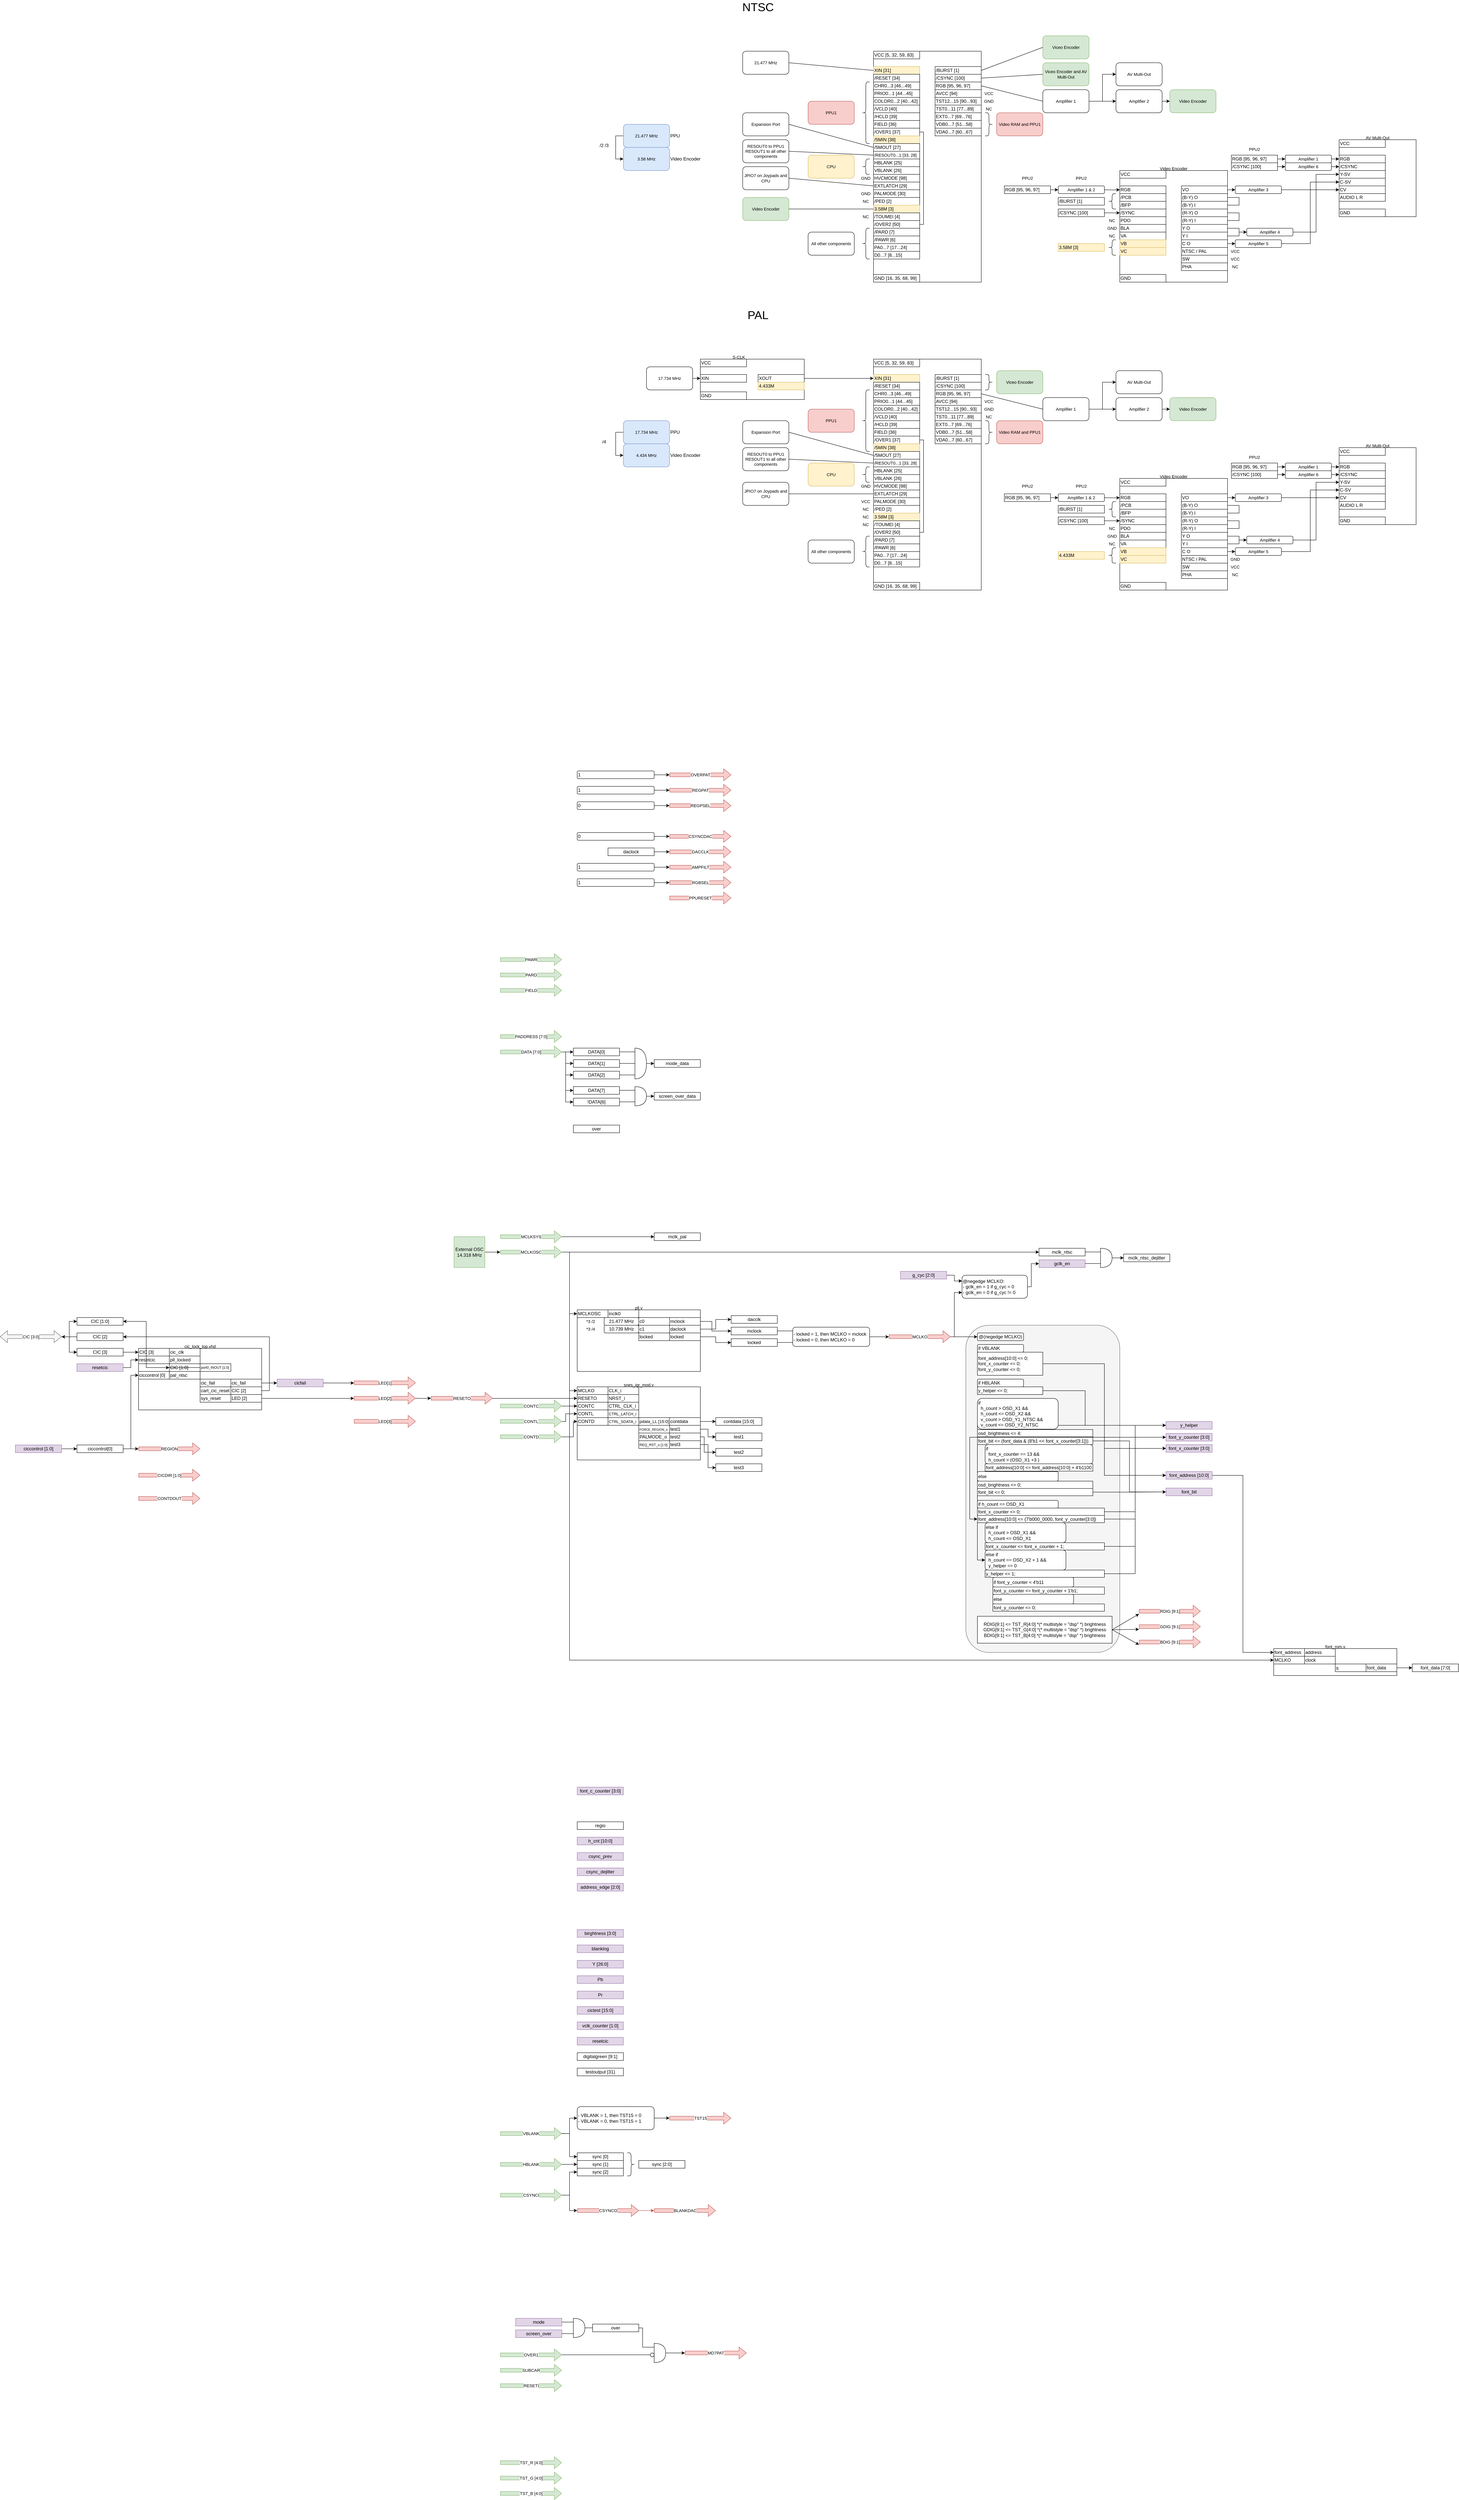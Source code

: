 <mxfile version="24.4.0" type="device">
  <diagram id="H832KhMa-PK2VKLUbhRH" name="Page-1">
    <mxGraphModel dx="6168" dy="6365" grid="1" gridSize="10" guides="1" tooltips="1" connect="1" arrows="1" fold="1" page="1" pageScale="1" pageWidth="3300" pageHeight="4681" math="0" shadow="0">
      <root>
        <mxCell id="0" />
        <mxCell id="1" parent="0" />
        <mxCell id="210Q_npgHhqxiw_CoyY2-23" value="" style="rounded=1;whiteSpace=wrap;html=1;fillColor=#f5f5f5;fontColor=#333333;strokeColor=#666666;" vertex="1" parent="1">
          <mxGeometry x="1410" y="1550" width="400" height="850" as="geometry" />
        </mxCell>
        <mxCell id="5Y5jlBhb4vLXFRZapYi7-11" value="VBLANK" style="shape=flexArrow;endArrow=classic;html=1;rounded=0;fillColor=#d5e8d4;strokeColor=#82b366;" parent="1" edge="1">
          <mxGeometry width="50" height="50" relative="1" as="geometry">
            <mxPoint x="200" y="3650" as="sourcePoint" />
            <mxPoint x="360" y="3650" as="targetPoint" />
          </mxGeometry>
        </mxCell>
        <mxCell id="5Y5jlBhb4vLXFRZapYi7-14" value="HBLANK" style="shape=flexArrow;endArrow=classic;html=1;rounded=0;fillColor=#d5e8d4;strokeColor=#82b366;" parent="1" edge="1">
          <mxGeometry width="50" height="50" relative="1" as="geometry">
            <mxPoint x="200" y="3730" as="sourcePoint" />
            <mxPoint x="360" y="3730" as="targetPoint" />
          </mxGeometry>
        </mxCell>
        <mxCell id="5Y5jlBhb4vLXFRZapYi7-15" value="PAWR" style="shape=flexArrow;endArrow=classic;html=1;rounded=0;fillColor=#d5e8d4;strokeColor=#82b366;" parent="1" edge="1">
          <mxGeometry width="50" height="50" relative="1" as="geometry">
            <mxPoint x="200" y="600" as="sourcePoint" />
            <mxPoint x="360" y="600" as="targetPoint" />
          </mxGeometry>
        </mxCell>
        <mxCell id="5Y5jlBhb4vLXFRZapYi7-16" value="PARD" style="shape=flexArrow;endArrow=classic;html=1;rounded=0;fillColor=#d5e8d4;strokeColor=#82b366;" parent="1" edge="1">
          <mxGeometry width="50" height="50" relative="1" as="geometry">
            <mxPoint x="200" y="640" as="sourcePoint" />
            <mxPoint x="360" y="640" as="targetPoint" />
          </mxGeometry>
        </mxCell>
        <mxCell id="5Y5jlBhb4vLXFRZapYi7-17" value="FIELD" style="shape=flexArrow;endArrow=classic;html=1;rounded=0;fillColor=#d5e8d4;strokeColor=#82b366;" parent="1" edge="1">
          <mxGeometry width="50" height="50" relative="1" as="geometry">
            <mxPoint x="200" y="680" as="sourcePoint" />
            <mxPoint x="360" y="680" as="targetPoint" />
          </mxGeometry>
        </mxCell>
        <mxCell id="5Y5jlBhb4vLXFRZapYi7-18" value="CSYNCI" style="shape=flexArrow;endArrow=classic;html=1;rounded=0;fillColor=#d5e8d4;strokeColor=#82b366;" parent="1" edge="1">
          <mxGeometry width="50" height="50" relative="1" as="geometry">
            <mxPoint x="200" y="3810" as="sourcePoint" />
            <mxPoint x="360" y="3810" as="targetPoint" />
          </mxGeometry>
        </mxCell>
        <mxCell id="5Y5jlBhb4vLXFRZapYi7-19" value="PADDRESS [7:0]" style="shape=flexArrow;endArrow=classic;html=1;rounded=0;fillColor=#d5e8d4;strokeColor=#82b366;" parent="1" edge="1">
          <mxGeometry width="50" height="50" relative="1" as="geometry">
            <mxPoint x="200" y="800" as="sourcePoint" />
            <mxPoint x="360" y="800" as="targetPoint" />
          </mxGeometry>
        </mxCell>
        <mxCell id="5Y5jlBhb4vLXFRZapYi7-20" value="DATA [7:0]" style="shape=flexArrow;endArrow=classic;html=1;rounded=0;fillColor=#d5e8d4;strokeColor=#82b366;" parent="1" edge="1">
          <mxGeometry width="50" height="50" relative="1" as="geometry">
            <mxPoint x="200" y="840" as="sourcePoint" />
            <mxPoint x="360" y="840" as="targetPoint" />
          </mxGeometry>
        </mxCell>
        <mxCell id="5Y5jlBhb4vLXFRZapYi7-22" value="MCLKSYS" style="shape=flexArrow;endArrow=classic;html=1;rounded=0;fillColor=#d5e8d4;strokeColor=#82b366;" parent="1" edge="1">
          <mxGeometry width="50" height="50" relative="1" as="geometry">
            <mxPoint x="200" y="1320" as="sourcePoint" />
            <mxPoint x="360" y="1320" as="targetPoint" />
          </mxGeometry>
        </mxCell>
        <mxCell id="5Y5jlBhb4vLXFRZapYi7-23" value="MCLKOSC" style="shape=flexArrow;endArrow=classic;html=1;rounded=0;fillColor=#d5e8d4;strokeColor=#82b366;" parent="1" edge="1">
          <mxGeometry width="50" height="50" relative="1" as="geometry">
            <mxPoint x="200" y="1360" as="sourcePoint" />
            <mxPoint x="360" y="1360" as="targetPoint" />
          </mxGeometry>
        </mxCell>
        <mxCell id="5Y5jlBhb4vLXFRZapYi7-24" value="" style="rounded=0;whiteSpace=wrap;html=1;" parent="1" vertex="1">
          <mxGeometry x="1170" y="-1760" width="280" height="600" as="geometry" />
        </mxCell>
        <mxCell id="5Y5jlBhb4vLXFRZapYi7-25" value="VCC [5, 32, 59, 83]" style="text;html=1;strokeColor=default;fillColor=none;align=left;verticalAlign=middle;whiteSpace=wrap;rounded=0;" parent="1" vertex="1">
          <mxGeometry x="1170" y="-1760" width="120" height="20" as="geometry" />
        </mxCell>
        <mxCell id="5Y5jlBhb4vLXFRZapYi7-26" value="XIN [31]" style="text;html=1;strokeColor=#d6b656;fillColor=#fff2cc;align=left;verticalAlign=middle;whiteSpace=wrap;rounded=0;" parent="1" vertex="1">
          <mxGeometry x="1170" y="-1720" width="120" height="20" as="geometry" />
        </mxCell>
        <mxCell id="5Y5jlBhb4vLXFRZapYi7-27" value="/RESET [34]" style="text;html=1;strokeColor=default;fillColor=none;align=left;verticalAlign=middle;whiteSpace=wrap;rounded=0;" parent="1" vertex="1">
          <mxGeometry x="1170" y="-1700" width="120" height="20" as="geometry" />
        </mxCell>
        <mxCell id="5Y5jlBhb4vLXFRZapYi7-28" value="CHR0...3 [46...49]" style="text;html=1;strokeColor=default;fillColor=none;align=left;verticalAlign=middle;whiteSpace=wrap;rounded=0;" parent="1" vertex="1">
          <mxGeometry x="1170" y="-1680" width="120" height="20" as="geometry" />
        </mxCell>
        <mxCell id="5Y5jlBhb4vLXFRZapYi7-29" value="PRIO0...1 [44...45]" style="text;html=1;strokeColor=default;fillColor=none;align=left;verticalAlign=middle;whiteSpace=wrap;rounded=0;" parent="1" vertex="1">
          <mxGeometry x="1170" y="-1660" width="120" height="20" as="geometry" />
        </mxCell>
        <mxCell id="5Y5jlBhb4vLXFRZapYi7-30" value="COLOR0...2 [40...42]" style="text;html=1;strokeColor=default;fillColor=none;align=left;verticalAlign=middle;whiteSpace=wrap;rounded=0;" parent="1" vertex="1">
          <mxGeometry x="1170" y="-1640" width="120" height="20" as="geometry" />
        </mxCell>
        <mxCell id="5Y5jlBhb4vLXFRZapYi7-31" value="/VCLD [40]" style="text;html=1;strokeColor=default;fillColor=none;align=left;verticalAlign=middle;whiteSpace=wrap;rounded=0;" parent="1" vertex="1">
          <mxGeometry x="1170" y="-1620" width="120" height="20" as="geometry" />
        </mxCell>
        <mxCell id="5Y5jlBhb4vLXFRZapYi7-32" value="/HCLD [39]" style="text;html=1;strokeColor=default;fillColor=none;align=left;verticalAlign=middle;whiteSpace=wrap;rounded=0;" parent="1" vertex="1">
          <mxGeometry x="1170" y="-1600" width="120" height="20" as="geometry" />
        </mxCell>
        <mxCell id="5Y5jlBhb4vLXFRZapYi7-33" value="FIELD [36]" style="text;html=1;strokeColor=default;fillColor=none;align=left;verticalAlign=middle;whiteSpace=wrap;rounded=0;" parent="1" vertex="1">
          <mxGeometry x="1170" y="-1580" width="120" height="20" as="geometry" />
        </mxCell>
        <mxCell id="5Y5jlBhb4vLXFRZapYi7-34" value="/OVER1 [37]" style="text;html=1;strokeColor=default;fillColor=none;align=left;verticalAlign=middle;whiteSpace=wrap;rounded=0;" parent="1" vertex="1">
          <mxGeometry x="1170" y="-1560" width="120" height="20" as="geometry" />
        </mxCell>
        <mxCell id="5Y5jlBhb4vLXFRZapYi7-35" value="/5MIN [38]" style="text;html=1;strokeColor=#d6b656;fillColor=#fff2cc;align=left;verticalAlign=middle;whiteSpace=wrap;rounded=0;" parent="1" vertex="1">
          <mxGeometry x="1170" y="-1540" width="120" height="20" as="geometry" />
        </mxCell>
        <mxCell id="5Y5jlBhb4vLXFRZapYi7-36" value="/5MOUT [27]" style="text;html=1;strokeColor=default;fillColor=none;align=left;verticalAlign=middle;whiteSpace=wrap;rounded=0;" parent="1" vertex="1">
          <mxGeometry x="1170" y="-1520" width="120" height="20" as="geometry" />
        </mxCell>
        <mxCell id="5Y5jlBhb4vLXFRZapYi7-37" value="&lt;font style=&quot;font-size: 11px;&quot;&gt;/RESOUT0...1 [33, 28]&lt;/font&gt;" style="text;html=1;strokeColor=default;fillColor=none;align=left;verticalAlign=middle;whiteSpace=wrap;rounded=0;" parent="1" vertex="1">
          <mxGeometry x="1170" y="-1500" width="120" height="20" as="geometry" />
        </mxCell>
        <mxCell id="5Y5jlBhb4vLXFRZapYi7-38" value="HBLANK [25]" style="text;html=1;strokeColor=default;fillColor=none;align=left;verticalAlign=middle;whiteSpace=wrap;rounded=0;" parent="1" vertex="1">
          <mxGeometry x="1170" y="-1480" width="120" height="20" as="geometry" />
        </mxCell>
        <mxCell id="5Y5jlBhb4vLXFRZapYi7-39" value="VBLANK [26]" style="text;html=1;strokeColor=default;fillColor=none;align=left;verticalAlign=middle;whiteSpace=wrap;rounded=0;" parent="1" vertex="1">
          <mxGeometry x="1170" y="-1460" width="120" height="20" as="geometry" />
        </mxCell>
        <mxCell id="5Y5jlBhb4vLXFRZapYi7-40" value="HVCMODE [98]" style="text;html=1;strokeColor=default;fillColor=none;align=left;verticalAlign=middle;whiteSpace=wrap;rounded=0;" parent="1" vertex="1">
          <mxGeometry x="1170" y="-1440" width="120" height="20" as="geometry" />
        </mxCell>
        <mxCell id="5Y5jlBhb4vLXFRZapYi7-41" value="EXTLATCH [29]" style="text;html=1;strokeColor=default;fillColor=none;align=left;verticalAlign=middle;whiteSpace=wrap;rounded=0;" parent="1" vertex="1">
          <mxGeometry x="1170" y="-1420" width="120" height="20" as="geometry" />
        </mxCell>
        <mxCell id="5Y5jlBhb4vLXFRZapYi7-42" value="PALMODE [30]" style="text;html=1;strokeColor=default;fillColor=none;align=left;verticalAlign=middle;whiteSpace=wrap;rounded=0;" parent="1" vertex="1">
          <mxGeometry x="1170" y="-1400" width="120" height="20" as="geometry" />
        </mxCell>
        <mxCell id="5Y5jlBhb4vLXFRZapYi7-43" value="/PED [2]" style="text;html=1;strokeColor=default;fillColor=none;align=left;verticalAlign=middle;whiteSpace=wrap;rounded=0;" parent="1" vertex="1">
          <mxGeometry x="1170" y="-1380" width="120" height="20" as="geometry" />
        </mxCell>
        <mxCell id="5Y5jlBhb4vLXFRZapYi7-44" value="3.58M [3]" style="text;html=1;strokeColor=#d6b656;fillColor=#fff2cc;align=left;verticalAlign=middle;whiteSpace=wrap;rounded=0;" parent="1" vertex="1">
          <mxGeometry x="1170" y="-1360" width="120" height="20" as="geometry" />
        </mxCell>
        <mxCell id="5Y5jlBhb4vLXFRZapYi7-45" value="/TOUMEI [4]" style="text;html=1;strokeColor=default;fillColor=none;align=left;verticalAlign=middle;whiteSpace=wrap;rounded=0;" parent="1" vertex="1">
          <mxGeometry x="1170" y="-1340" width="120" height="20" as="geometry" />
        </mxCell>
        <mxCell id="5Y5jlBhb4vLXFRZapYi7-46" value="/OVER2 [50]" style="text;html=1;strokeColor=default;fillColor=none;align=left;verticalAlign=middle;whiteSpace=wrap;rounded=0;" parent="1" vertex="1">
          <mxGeometry x="1170" y="-1320" width="120" height="20" as="geometry" />
        </mxCell>
        <mxCell id="5Y5jlBhb4vLXFRZapYi7-47" value="/PARD [7]" style="text;html=1;strokeColor=default;fillColor=none;align=left;verticalAlign=middle;whiteSpace=wrap;rounded=0;" parent="1" vertex="1">
          <mxGeometry x="1170" y="-1300" width="120" height="20" as="geometry" />
        </mxCell>
        <mxCell id="5Y5jlBhb4vLXFRZapYi7-48" value="/PAWR [6]" style="text;html=1;strokeColor=default;fillColor=none;align=left;verticalAlign=middle;whiteSpace=wrap;rounded=0;" parent="1" vertex="1">
          <mxGeometry x="1170" y="-1280" width="120" height="20" as="geometry" />
        </mxCell>
        <mxCell id="5Y5jlBhb4vLXFRZapYi7-49" value="PA0...7 [17...24]" style="text;html=1;strokeColor=default;fillColor=none;align=left;verticalAlign=middle;whiteSpace=wrap;rounded=0;" parent="1" vertex="1">
          <mxGeometry x="1170" y="-1260" width="120" height="20" as="geometry" />
        </mxCell>
        <mxCell id="5Y5jlBhb4vLXFRZapYi7-50" value="D0...7 [8...15]" style="text;html=1;strokeColor=default;fillColor=none;align=left;verticalAlign=middle;whiteSpace=wrap;rounded=0;" parent="1" vertex="1">
          <mxGeometry x="1170" y="-1240" width="120" height="20" as="geometry" />
        </mxCell>
        <mxCell id="5Y5jlBhb4vLXFRZapYi7-51" value="GND [16, 35, 68, 99]" style="text;html=1;strokeColor=default;fillColor=none;align=left;verticalAlign=middle;whiteSpace=wrap;rounded=0;" parent="1" vertex="1">
          <mxGeometry x="1170" y="-1180" width="120" height="20" as="geometry" />
        </mxCell>
        <mxCell id="5Y5jlBhb4vLXFRZapYi7-52" value="21.477 MHz" style="rounded=1;whiteSpace=wrap;html=1;strokeColor=default;fontSize=11;" parent="1" vertex="1">
          <mxGeometry x="830" y="-1760" width="120" height="60" as="geometry" />
        </mxCell>
        <mxCell id="5Y5jlBhb4vLXFRZapYi7-53" value="" style="endArrow=none;html=1;rounded=0;fontSize=11;entryX=1;entryY=0.5;entryDx=0;entryDy=0;exitX=0;exitY=0.5;exitDx=0;exitDy=0;" parent="1" source="5Y5jlBhb4vLXFRZapYi7-26" target="5Y5jlBhb4vLXFRZapYi7-52" edge="1">
          <mxGeometry width="50" height="50" relative="1" as="geometry">
            <mxPoint x="1440" y="-1400" as="sourcePoint" />
            <mxPoint x="1490" y="-1450" as="targetPoint" />
          </mxGeometry>
        </mxCell>
        <mxCell id="5Y5jlBhb4vLXFRZapYi7-54" value="" style="shape=curlyBracket;whiteSpace=wrap;html=1;rounded=1;strokeColor=default;fontSize=11;" parent="1" vertex="1">
          <mxGeometry x="1140" y="-1680" width="20" height="160" as="geometry" />
        </mxCell>
        <mxCell id="5Y5jlBhb4vLXFRZapYi7-55" value="PPU1" style="rounded=1;whiteSpace=wrap;html=1;strokeColor=#b85450;fontSize=11;fillColor=#f8cecc;" parent="1" vertex="1">
          <mxGeometry x="1000" y="-1630" width="120" height="60" as="geometry" />
        </mxCell>
        <mxCell id="5Y5jlBhb4vLXFRZapYi7-56" value="Expansion Port" style="rounded=1;whiteSpace=wrap;html=1;strokeColor=default;fontSize=11;" parent="1" vertex="1">
          <mxGeometry x="830" y="-1600" width="120" height="60" as="geometry" />
        </mxCell>
        <mxCell id="5Y5jlBhb4vLXFRZapYi7-57" value="" style="endArrow=none;html=1;rounded=0;fontSize=11;entryX=1;entryY=0.5;entryDx=0;entryDy=0;exitX=0;exitY=0.5;exitDx=0;exitDy=0;" parent="1" source="5Y5jlBhb4vLXFRZapYi7-36" target="5Y5jlBhb4vLXFRZapYi7-56" edge="1">
          <mxGeometry width="50" height="50" relative="1" as="geometry">
            <mxPoint x="1440" y="-1400" as="sourcePoint" />
            <mxPoint x="1490" y="-1450" as="targetPoint" />
          </mxGeometry>
        </mxCell>
        <mxCell id="5Y5jlBhb4vLXFRZapYi7-58" value="RESOUT0 to PPU1&lt;br&gt;RESOUT1 to all other components" style="rounded=1;whiteSpace=wrap;html=1;strokeColor=default;fontSize=11;" parent="1" vertex="1">
          <mxGeometry x="830" y="-1530" width="120" height="60" as="geometry" />
        </mxCell>
        <mxCell id="5Y5jlBhb4vLXFRZapYi7-59" value="" style="endArrow=none;html=1;rounded=0;fontSize=11;entryX=0;entryY=0.5;entryDx=0;entryDy=0;exitX=1;exitY=0.5;exitDx=0;exitDy=0;" parent="1" source="5Y5jlBhb4vLXFRZapYi7-58" target="5Y5jlBhb4vLXFRZapYi7-37" edge="1">
          <mxGeometry width="50" height="50" relative="1" as="geometry">
            <mxPoint x="1440" y="-1400" as="sourcePoint" />
            <mxPoint x="1490" y="-1450" as="targetPoint" />
          </mxGeometry>
        </mxCell>
        <mxCell id="5Y5jlBhb4vLXFRZapYi7-60" value="" style="shape=curlyBracket;whiteSpace=wrap;html=1;rounded=1;strokeColor=default;fontSize=11;" parent="1" vertex="1">
          <mxGeometry x="1140" y="-1480" width="20" height="40" as="geometry" />
        </mxCell>
        <mxCell id="5Y5jlBhb4vLXFRZapYi7-61" value="CPU" style="rounded=1;whiteSpace=wrap;html=1;strokeColor=#d6b656;fontSize=11;fillColor=#fff2cc;" parent="1" vertex="1">
          <mxGeometry x="1000" y="-1490" width="120" height="60" as="geometry" />
        </mxCell>
        <mxCell id="5Y5jlBhb4vLXFRZapYi7-62" value="GND" style="text;html=1;strokeColor=none;fillColor=none;align=center;verticalAlign=middle;whiteSpace=wrap;rounded=0;fontSize=11;" parent="1" vertex="1">
          <mxGeometry x="1130" y="-1435" width="40" height="10" as="geometry" />
        </mxCell>
        <mxCell id="5Y5jlBhb4vLXFRZapYi7-63" value="JPIO7 on Joypads and CPU" style="rounded=1;whiteSpace=wrap;html=1;strokeColor=default;fontSize=11;" parent="1" vertex="1">
          <mxGeometry x="830" y="-1460" width="120" height="60" as="geometry" />
        </mxCell>
        <mxCell id="5Y5jlBhb4vLXFRZapYi7-64" value="" style="endArrow=none;html=1;rounded=0;fontSize=11;entryX=1;entryY=0.5;entryDx=0;entryDy=0;exitX=0;exitY=0.5;exitDx=0;exitDy=0;" parent="1" source="5Y5jlBhb4vLXFRZapYi7-41" target="5Y5jlBhb4vLXFRZapYi7-63" edge="1">
          <mxGeometry width="50" height="50" relative="1" as="geometry">
            <mxPoint x="1250" y="-1440" as="sourcePoint" />
            <mxPoint x="1300" y="-1490" as="targetPoint" />
          </mxGeometry>
        </mxCell>
        <mxCell id="5Y5jlBhb4vLXFRZapYi7-65" value="GND" style="text;html=1;strokeColor=none;fillColor=none;align=center;verticalAlign=middle;whiteSpace=wrap;rounded=0;fontSize=11;" parent="1" vertex="1">
          <mxGeometry x="1130" y="-1395" width="40" height="10" as="geometry" />
        </mxCell>
        <mxCell id="5Y5jlBhb4vLXFRZapYi7-66" value="NC" style="text;html=1;strokeColor=none;fillColor=none;align=center;verticalAlign=middle;whiteSpace=wrap;rounded=0;fontSize=11;" parent="1" vertex="1">
          <mxGeometry x="1130" y="-1375" width="40" height="10" as="geometry" />
        </mxCell>
        <mxCell id="5Y5jlBhb4vLXFRZapYi7-67" value="Video Encoder" style="rounded=1;whiteSpace=wrap;html=1;strokeColor=#82b366;fontSize=11;fillColor=#d5e8d4;" parent="1" vertex="1">
          <mxGeometry x="830" y="-1380" width="120" height="60" as="geometry" />
        </mxCell>
        <mxCell id="5Y5jlBhb4vLXFRZapYi7-68" value="" style="endArrow=none;html=1;rounded=0;fontSize=11;entryX=0;entryY=0.5;entryDx=0;entryDy=0;exitX=1;exitY=0.5;exitDx=0;exitDy=0;" parent="1" source="5Y5jlBhb4vLXFRZapYi7-67" target="5Y5jlBhb4vLXFRZapYi7-44" edge="1">
          <mxGeometry width="50" height="50" relative="1" as="geometry">
            <mxPoint x="1250" y="-1440" as="sourcePoint" />
            <mxPoint x="1300" y="-1490" as="targetPoint" />
          </mxGeometry>
        </mxCell>
        <mxCell id="5Y5jlBhb4vLXFRZapYi7-69" value="NC" style="text;html=1;strokeColor=none;fillColor=none;align=center;verticalAlign=middle;whiteSpace=wrap;rounded=0;fontSize=11;" parent="1" vertex="1">
          <mxGeometry x="1130" y="-1335" width="40" height="10" as="geometry" />
        </mxCell>
        <mxCell id="5Y5jlBhb4vLXFRZapYi7-70" value="" style="endArrow=none;html=1;rounded=0;fontSize=11;entryX=1;entryY=0.5;entryDx=0;entryDy=0;exitX=1;exitY=0.5;exitDx=0;exitDy=0;" parent="1" source="5Y5jlBhb4vLXFRZapYi7-34" target="5Y5jlBhb4vLXFRZapYi7-46" edge="1">
          <mxGeometry width="50" height="50" relative="1" as="geometry">
            <mxPoint x="1460" y="-1510" as="sourcePoint" />
            <mxPoint x="1300" y="-1490" as="targetPoint" />
            <Array as="points">
              <mxPoint x="1300" y="-1550" />
              <mxPoint x="1300" y="-1310" />
            </Array>
          </mxGeometry>
        </mxCell>
        <mxCell id="5Y5jlBhb4vLXFRZapYi7-71" value="" style="shape=curlyBracket;whiteSpace=wrap;html=1;rounded=1;strokeColor=default;fontSize=11;" parent="1" vertex="1">
          <mxGeometry x="1140" y="-1300" width="20" height="80" as="geometry" />
        </mxCell>
        <mxCell id="5Y5jlBhb4vLXFRZapYi7-72" value="All other components" style="rounded=1;whiteSpace=wrap;html=1;strokeColor=default;fontSize=11;" parent="1" vertex="1">
          <mxGeometry x="1000" y="-1290" width="120" height="60" as="geometry" />
        </mxCell>
        <mxCell id="5Y5jlBhb4vLXFRZapYi7-73" value="/BURST [1]" style="text;html=1;strokeColor=default;fillColor=none;align=left;verticalAlign=middle;whiteSpace=wrap;rounded=0;" parent="1" vertex="1">
          <mxGeometry x="1330" y="-1720" width="120" height="20" as="geometry" />
        </mxCell>
        <mxCell id="5Y5jlBhb4vLXFRZapYi7-74" value="/CSYNC [100]" style="text;html=1;strokeColor=default;fillColor=none;align=left;verticalAlign=middle;whiteSpace=wrap;rounded=0;" parent="1" vertex="1">
          <mxGeometry x="1330" y="-1700" width="120" height="20" as="geometry" />
        </mxCell>
        <mxCell id="5Y5jlBhb4vLXFRZapYi7-75" value="RGB [95, 96, 97]" style="text;html=1;strokeColor=default;fillColor=none;align=left;verticalAlign=middle;whiteSpace=wrap;rounded=0;" parent="1" vertex="1">
          <mxGeometry x="1330" y="-1680" width="120" height="20" as="geometry" />
        </mxCell>
        <mxCell id="5Y5jlBhb4vLXFRZapYi7-76" value="AVCC [94]" style="text;html=1;strokeColor=default;fillColor=none;align=left;verticalAlign=middle;whiteSpace=wrap;rounded=0;" parent="1" vertex="1">
          <mxGeometry x="1330" y="-1660" width="120" height="20" as="geometry" />
        </mxCell>
        <mxCell id="5Y5jlBhb4vLXFRZapYi7-77" value="TST12...15 [90...93]" style="text;html=1;strokeColor=default;fillColor=none;align=left;verticalAlign=middle;whiteSpace=wrap;rounded=0;" parent="1" vertex="1">
          <mxGeometry x="1330" y="-1640" width="120" height="20" as="geometry" />
        </mxCell>
        <mxCell id="5Y5jlBhb4vLXFRZapYi7-78" value="TST0...11 [77...89]" style="text;html=1;strokeColor=default;fillColor=none;align=left;verticalAlign=middle;whiteSpace=wrap;rounded=0;" parent="1" vertex="1">
          <mxGeometry x="1330" y="-1620" width="120" height="20" as="geometry" />
        </mxCell>
        <mxCell id="5Y5jlBhb4vLXFRZapYi7-79" value="GND" style="text;html=1;strokeColor=none;fillColor=none;align=center;verticalAlign=middle;whiteSpace=wrap;rounded=0;fontSize=11;" parent="1" vertex="1">
          <mxGeometry x="1450" y="-1635" width="40" height="10" as="geometry" />
        </mxCell>
        <mxCell id="5Y5jlBhb4vLXFRZapYi7-80" value="NC" style="text;html=1;strokeColor=none;fillColor=none;align=center;verticalAlign=middle;whiteSpace=wrap;rounded=0;fontSize=11;" parent="1" vertex="1">
          <mxGeometry x="1450" y="-1615" width="40" height="10" as="geometry" />
        </mxCell>
        <mxCell id="5Y5jlBhb4vLXFRZapYi7-81" value="EXT0...7 [69...76]" style="text;html=1;strokeColor=default;fillColor=none;align=left;verticalAlign=middle;whiteSpace=wrap;rounded=0;" parent="1" vertex="1">
          <mxGeometry x="1330" y="-1600" width="120" height="20" as="geometry" />
        </mxCell>
        <mxCell id="5Y5jlBhb4vLXFRZapYi7-82" value="VDB0...7 [51...58]" style="text;html=1;strokeColor=default;fillColor=none;align=left;verticalAlign=middle;whiteSpace=wrap;rounded=0;" parent="1" vertex="1">
          <mxGeometry x="1330" y="-1580" width="120" height="20" as="geometry" />
        </mxCell>
        <mxCell id="5Y5jlBhb4vLXFRZapYi7-83" value="VDA0...7 [60...67]" style="text;html=1;strokeColor=default;fillColor=none;align=left;verticalAlign=middle;whiteSpace=wrap;rounded=0;" parent="1" vertex="1">
          <mxGeometry x="1330" y="-1560" width="120" height="20" as="geometry" />
        </mxCell>
        <mxCell id="5Y5jlBhb4vLXFRZapYi7-90" value="Viceo Encoder" style="rounded=1;whiteSpace=wrap;html=1;strokeColor=#82b366;fontSize=11;fillColor=#d5e8d4;" parent="1" vertex="1">
          <mxGeometry x="1610" y="-1800" width="120" height="60" as="geometry" />
        </mxCell>
        <mxCell id="5Y5jlBhb4vLXFRZapYi7-91" value="Viceo Encoder and AV Multi-Out" style="rounded=1;whiteSpace=wrap;html=1;strokeColor=#82b366;fontSize=11;fillColor=#d5e8d4;" parent="1" vertex="1">
          <mxGeometry x="1610" y="-1730" width="120" height="60" as="geometry" />
        </mxCell>
        <mxCell id="5Y5jlBhb4vLXFRZapYi7-93" value="" style="endArrow=none;html=1;rounded=0;fontSize=11;entryX=0;entryY=0.5;entryDx=0;entryDy=0;exitX=1;exitY=0.5;exitDx=0;exitDy=0;" parent="1" source="5Y5jlBhb4vLXFRZapYi7-73" target="5Y5jlBhb4vLXFRZapYi7-90" edge="1">
          <mxGeometry width="50" height="50" relative="1" as="geometry">
            <mxPoint x="1460" y="-1510" as="sourcePoint" />
            <mxPoint x="1510" y="-1560" as="targetPoint" />
          </mxGeometry>
        </mxCell>
        <mxCell id="5Y5jlBhb4vLXFRZapYi7-94" value="" style="endArrow=none;html=1;rounded=0;fontSize=11;entryX=0;entryY=0.5;entryDx=0;entryDy=0;exitX=1;exitY=0.5;exitDx=0;exitDy=0;" parent="1" source="5Y5jlBhb4vLXFRZapYi7-74" target="5Y5jlBhb4vLXFRZapYi7-91" edge="1">
          <mxGeometry width="50" height="50" relative="1" as="geometry">
            <mxPoint x="1460" y="-1510" as="sourcePoint" />
            <mxPoint x="1510" y="-1560" as="targetPoint" />
          </mxGeometry>
        </mxCell>
        <mxCell id="5Y5jlBhb4vLXFRZapYi7-97" style="edgeStyle=orthogonalEdgeStyle;rounded=0;orthogonalLoop=1;jettySize=auto;html=1;entryX=0;entryY=0.5;entryDx=0;entryDy=0;fontSize=11;" parent="1" source="5Y5jlBhb4vLXFRZapYi7-95" target="5Y5jlBhb4vLXFRZapYi7-96" edge="1">
          <mxGeometry relative="1" as="geometry" />
        </mxCell>
        <mxCell id="5Y5jlBhb4vLXFRZapYi7-123" style="edgeStyle=orthogonalEdgeStyle;rounded=0;orthogonalLoop=1;jettySize=auto;html=1;entryX=0;entryY=0.5;entryDx=0;entryDy=0;fontSize=11;" parent="1" source="5Y5jlBhb4vLXFRZapYi7-95" target="5Y5jlBhb4vLXFRZapYi7-122" edge="1">
          <mxGeometry relative="1" as="geometry" />
        </mxCell>
        <mxCell id="5Y5jlBhb4vLXFRZapYi7-95" value="Amplifier 1" style="rounded=1;whiteSpace=wrap;html=1;strokeColor=default;fontSize=11;" parent="1" vertex="1">
          <mxGeometry x="1610" y="-1660" width="120" height="60" as="geometry" />
        </mxCell>
        <mxCell id="5Y5jlBhb4vLXFRZapYi7-96" value="AV Multi-Out" style="rounded=1;whiteSpace=wrap;html=1;fontSize=11;" parent="1" vertex="1">
          <mxGeometry x="1800" y="-1730" width="120" height="60" as="geometry" />
        </mxCell>
        <mxCell id="5Y5jlBhb4vLXFRZapYi7-98" value="" style="endArrow=none;html=1;rounded=0;fontSize=11;entryX=0;entryY=0.5;entryDx=0;entryDy=0;exitX=1;exitY=0.5;exitDx=0;exitDy=0;" parent="1" source="5Y5jlBhb4vLXFRZapYi7-75" target="5Y5jlBhb4vLXFRZapYi7-95" edge="1">
          <mxGeometry width="50" height="50" relative="1" as="geometry">
            <mxPoint x="1460" y="-1510" as="sourcePoint" />
            <mxPoint x="1510" y="-1560" as="targetPoint" />
          </mxGeometry>
        </mxCell>
        <mxCell id="5Y5jlBhb4vLXFRZapYi7-99" value="VCC" style="text;html=1;strokeColor=none;fillColor=none;align=center;verticalAlign=middle;whiteSpace=wrap;rounded=0;fontSize=11;" parent="1" vertex="1">
          <mxGeometry x="1450" y="-1655" width="40" height="10" as="geometry" />
        </mxCell>
        <mxCell id="5Y5jlBhb4vLXFRZapYi7-100" value="" style="shape=curlyBracket;whiteSpace=wrap;html=1;rounded=1;strokeColor=default;fontSize=11;rotation=-180;" parent="1" vertex="1">
          <mxGeometry x="1460" y="-1600" width="20" height="60" as="geometry" />
        </mxCell>
        <mxCell id="5Y5jlBhb4vLXFRZapYi7-101" value="Video RAM and PPU1" style="rounded=1;whiteSpace=wrap;html=1;strokeColor=#b85450;fontSize=11;fillColor=#f8cecc;" parent="1" vertex="1">
          <mxGeometry x="1490" y="-1600" width="120" height="60" as="geometry" />
        </mxCell>
        <mxCell id="5Y5jlBhb4vLXFRZapYi7-103" value="" style="rounded=0;whiteSpace=wrap;html=1;strokeColor=default;fontSize=11;" parent="1" vertex="1">
          <mxGeometry x="2380" y="-1530" width="200" height="200" as="geometry" />
        </mxCell>
        <mxCell id="5Y5jlBhb4vLXFRZapYi7-104" value="RGB" style="text;html=1;strokeColor=default;fillColor=none;align=left;verticalAlign=middle;whiteSpace=wrap;rounded=0;" parent="1" vertex="1">
          <mxGeometry x="2380" y="-1490" width="120" height="20" as="geometry" />
        </mxCell>
        <mxCell id="5Y5jlBhb4vLXFRZapYi7-106" value="/CSYNC" style="text;html=1;strokeColor=default;fillColor=none;align=left;verticalAlign=middle;whiteSpace=wrap;rounded=0;" parent="1" vertex="1">
          <mxGeometry x="2380" y="-1470" width="120" height="20" as="geometry" />
        </mxCell>
        <mxCell id="5Y5jlBhb4vLXFRZapYi7-107" value="Y-SV" style="text;html=1;strokeColor=default;fillColor=none;align=left;verticalAlign=middle;whiteSpace=wrap;rounded=0;" parent="1" vertex="1">
          <mxGeometry x="2380" y="-1450" width="120" height="20" as="geometry" />
        </mxCell>
        <mxCell id="5Y5jlBhb4vLXFRZapYi7-108" value="C-SV" style="text;html=1;strokeColor=default;fillColor=none;align=left;verticalAlign=middle;whiteSpace=wrap;rounded=0;" parent="1" vertex="1">
          <mxGeometry x="2380" y="-1430" width="120" height="20" as="geometry" />
        </mxCell>
        <mxCell id="5Y5jlBhb4vLXFRZapYi7-109" value="CV" style="text;html=1;strokeColor=default;fillColor=none;align=left;verticalAlign=middle;whiteSpace=wrap;rounded=0;" parent="1" vertex="1">
          <mxGeometry x="2380" y="-1410" width="120" height="20" as="geometry" />
        </mxCell>
        <mxCell id="5Y5jlBhb4vLXFRZapYi7-110" value="AUDIO L R" style="text;html=1;strokeColor=default;fillColor=none;align=left;verticalAlign=middle;whiteSpace=wrap;rounded=0;" parent="1" vertex="1">
          <mxGeometry x="2380" y="-1390" width="120" height="20" as="geometry" />
        </mxCell>
        <mxCell id="5Y5jlBhb4vLXFRZapYi7-111" value="VCC" style="text;html=1;strokeColor=default;fillColor=none;align=left;verticalAlign=middle;whiteSpace=wrap;rounded=0;" parent="1" vertex="1">
          <mxGeometry x="2380" y="-1530" width="120" height="20" as="geometry" />
        </mxCell>
        <mxCell id="5Y5jlBhb4vLXFRZapYi7-112" value="GND" style="text;html=1;strokeColor=default;fillColor=none;align=left;verticalAlign=middle;whiteSpace=wrap;rounded=0;" parent="1" vertex="1">
          <mxGeometry x="2380" y="-1350" width="120" height="20" as="geometry" />
        </mxCell>
        <mxCell id="5Y5jlBhb4vLXFRZapYi7-113" value="" style="rounded=0;whiteSpace=wrap;html=1;strokeColor=default;fontSize=11;" parent="1" vertex="1">
          <mxGeometry x="1810" y="-1450" width="280" height="290" as="geometry" />
        </mxCell>
        <mxCell id="5Y5jlBhb4vLXFRZapYi7-114" value="RGB" style="text;html=1;strokeColor=default;fillColor=none;align=left;verticalAlign=middle;whiteSpace=wrap;rounded=0;" parent="1" vertex="1">
          <mxGeometry x="1810" y="-1410" width="120" height="20" as="geometry" />
        </mxCell>
        <mxCell id="5Y5jlBhb4vLXFRZapYi7-115" value="/PCB" style="text;html=1;strokeColor=default;fillColor=none;align=left;verticalAlign=middle;whiteSpace=wrap;rounded=0;" parent="1" vertex="1">
          <mxGeometry x="1810" y="-1390" width="120" height="20" as="geometry" />
        </mxCell>
        <mxCell id="5Y5jlBhb4vLXFRZapYi7-116" value="/BFP" style="text;html=1;strokeColor=default;fillColor=none;align=left;verticalAlign=middle;whiteSpace=wrap;rounded=0;" parent="1" vertex="1">
          <mxGeometry x="1810" y="-1370" width="120" height="20" as="geometry" />
        </mxCell>
        <mxCell id="5Y5jlBhb4vLXFRZapYi7-117" value="/SYNC" style="text;html=1;strokeColor=default;fillColor=none;align=left;verticalAlign=middle;whiteSpace=wrap;rounded=0;" parent="1" vertex="1">
          <mxGeometry x="1810" y="-1350" width="120" height="20" as="geometry" />
        </mxCell>
        <mxCell id="5Y5jlBhb4vLXFRZapYi7-118" value="PDO" style="text;html=1;strokeColor=default;fillColor=none;align=left;verticalAlign=middle;whiteSpace=wrap;rounded=0;" parent="1" vertex="1">
          <mxGeometry x="1810" y="-1330" width="120" height="20" as="geometry" />
        </mxCell>
        <mxCell id="5Y5jlBhb4vLXFRZapYi7-119" value="BLA" style="text;html=1;strokeColor=default;fillColor=none;align=left;verticalAlign=middle;whiteSpace=wrap;rounded=0;" parent="1" vertex="1">
          <mxGeometry x="1810" y="-1310" width="120" height="20" as="geometry" />
        </mxCell>
        <mxCell id="5Y5jlBhb4vLXFRZapYi7-120" value="VCC" style="text;html=1;strokeColor=default;fillColor=none;align=left;verticalAlign=middle;whiteSpace=wrap;rounded=0;" parent="1" vertex="1">
          <mxGeometry x="1810" y="-1450" width="120" height="20" as="geometry" />
        </mxCell>
        <mxCell id="5Y5jlBhb4vLXFRZapYi7-121" value="GND" style="text;html=1;strokeColor=default;fillColor=none;align=left;verticalAlign=middle;whiteSpace=wrap;rounded=0;" parent="1" vertex="1">
          <mxGeometry x="1810" y="-1180" width="120" height="20" as="geometry" />
        </mxCell>
        <mxCell id="5Y5jlBhb4vLXFRZapYi7-125" style="edgeStyle=orthogonalEdgeStyle;rounded=0;orthogonalLoop=1;jettySize=auto;html=1;entryX=0;entryY=0.5;entryDx=0;entryDy=0;fontSize=11;" parent="1" source="5Y5jlBhb4vLXFRZapYi7-122" target="5Y5jlBhb4vLXFRZapYi7-124" edge="1">
          <mxGeometry relative="1" as="geometry" />
        </mxCell>
        <mxCell id="5Y5jlBhb4vLXFRZapYi7-122" value="Amplifier 2" style="rounded=1;whiteSpace=wrap;html=1;strokeColor=default;fontSize=11;" parent="1" vertex="1">
          <mxGeometry x="1800" y="-1660" width="120" height="60" as="geometry" />
        </mxCell>
        <mxCell id="5Y5jlBhb4vLXFRZapYi7-124" value="Video Encoder" style="rounded=1;whiteSpace=wrap;html=1;fontSize=11;fillColor=#d5e8d4;strokeColor=#82b366;" parent="1" vertex="1">
          <mxGeometry x="1940" y="-1660" width="120" height="60" as="geometry" />
        </mxCell>
        <mxCell id="5Y5jlBhb4vLXFRZapYi7-126" value="" style="shape=curlyBracket;whiteSpace=wrap;html=1;rounded=1;strokeColor=default;fontSize=11;rotation=0;" parent="1" vertex="1">
          <mxGeometry x="1780" y="-1390" width="20" height="40" as="geometry" />
        </mxCell>
        <mxCell id="5Y5jlBhb4vLXFRZapYi7-127" value="/BURST [1]" style="text;html=1;strokeColor=default;fillColor=none;align=left;verticalAlign=middle;whiteSpace=wrap;rounded=0;" parent="1" vertex="1">
          <mxGeometry x="1650" y="-1380" width="120" height="20" as="geometry" />
        </mxCell>
        <mxCell id="5Y5jlBhb4vLXFRZapYi7-129" style="edgeStyle=orthogonalEdgeStyle;rounded=0;orthogonalLoop=1;jettySize=auto;html=1;entryX=0;entryY=0.5;entryDx=0;entryDy=0;fontSize=11;" parent="1" target="5Y5jlBhb4vLXFRZapYi7-114" edge="1">
          <mxGeometry relative="1" as="geometry">
            <mxPoint x="1770" y="-1400" as="sourcePoint" />
          </mxGeometry>
        </mxCell>
        <mxCell id="5Y5jlBhb4vLXFRZapYi7-130" value="PPU2" style="text;html=1;strokeColor=none;fillColor=none;align=center;verticalAlign=middle;whiteSpace=wrap;rounded=0;fontSize=11;" parent="1" vertex="1">
          <mxGeometry x="1690" y="-1435" width="40" height="10" as="geometry" />
        </mxCell>
        <mxCell id="5Y5jlBhb4vLXFRZapYi7-136" style="edgeStyle=orthogonalEdgeStyle;rounded=0;orthogonalLoop=1;jettySize=auto;html=1;entryX=0;entryY=0.5;entryDx=0;entryDy=0;fontSize=11;" parent="1" source="5Y5jlBhb4vLXFRZapYi7-131" target="5Y5jlBhb4vLXFRZapYi7-117" edge="1">
          <mxGeometry relative="1" as="geometry" />
        </mxCell>
        <mxCell id="5Y5jlBhb4vLXFRZapYi7-131" value="/CSYNC [100]" style="text;html=1;strokeColor=default;fillColor=none;align=left;verticalAlign=middle;whiteSpace=wrap;rounded=0;" parent="1" vertex="1">
          <mxGeometry x="1650" y="-1350" width="120" height="20" as="geometry" />
        </mxCell>
        <mxCell id="5Y5jlBhb4vLXFRZapYi7-132" value="Amplifier 1 &amp;amp; 2" style="rounded=1;whiteSpace=wrap;html=1;strokeColor=default;fontSize=11;" parent="1" vertex="1">
          <mxGeometry x="1650" y="-1410" width="120" height="20" as="geometry" />
        </mxCell>
        <mxCell id="5Y5jlBhb4vLXFRZapYi7-134" style="edgeStyle=orthogonalEdgeStyle;rounded=0;orthogonalLoop=1;jettySize=auto;html=1;entryX=0;entryY=0.5;entryDx=0;entryDy=0;fontSize=11;" parent="1" source="5Y5jlBhb4vLXFRZapYi7-133" target="5Y5jlBhb4vLXFRZapYi7-132" edge="1">
          <mxGeometry relative="1" as="geometry" />
        </mxCell>
        <mxCell id="5Y5jlBhb4vLXFRZapYi7-133" value="RGB [95, 96, 97]" style="text;html=1;strokeColor=default;fillColor=none;align=left;verticalAlign=middle;whiteSpace=wrap;rounded=0;" parent="1" vertex="1">
          <mxGeometry x="1510" y="-1410" width="120" height="20" as="geometry" />
        </mxCell>
        <mxCell id="5Y5jlBhb4vLXFRZapYi7-137" value="NC" style="text;html=1;strokeColor=none;fillColor=none;align=center;verticalAlign=middle;whiteSpace=wrap;rounded=0;fontSize=11;" parent="1" vertex="1">
          <mxGeometry x="1770" y="-1325" width="40" height="10" as="geometry" />
        </mxCell>
        <mxCell id="5Y5jlBhb4vLXFRZapYi7-138" value="GND" style="text;html=1;strokeColor=none;fillColor=none;align=center;verticalAlign=middle;whiteSpace=wrap;rounded=0;fontSize=11;" parent="1" vertex="1">
          <mxGeometry x="1770" y="-1305" width="40" height="10" as="geometry" />
        </mxCell>
        <mxCell id="5Y5jlBhb4vLXFRZapYi7-139" value="VA" style="text;html=1;strokeColor=default;fillColor=none;align=left;verticalAlign=middle;whiteSpace=wrap;rounded=0;" parent="1" vertex="1">
          <mxGeometry x="1810" y="-1290" width="120" height="20" as="geometry" />
        </mxCell>
        <mxCell id="5Y5jlBhb4vLXFRZapYi7-140" value="VB" style="text;html=1;strokeColor=#d6b656;fillColor=#fff2cc;align=left;verticalAlign=middle;whiteSpace=wrap;rounded=0;" parent="1" vertex="1">
          <mxGeometry x="1810" y="-1270" width="120" height="20" as="geometry" />
        </mxCell>
        <mxCell id="5Y5jlBhb4vLXFRZapYi7-141" value="VC" style="text;html=1;strokeColor=#d6b656;fillColor=#fff2cc;align=left;verticalAlign=middle;whiteSpace=wrap;rounded=0;" parent="1" vertex="1">
          <mxGeometry x="1810" y="-1250" width="120" height="20" as="geometry" />
        </mxCell>
        <mxCell id="5Y5jlBhb4vLXFRZapYi7-142" value="NC" style="text;html=1;strokeColor=none;fillColor=none;align=center;verticalAlign=middle;whiteSpace=wrap;rounded=0;fontSize=11;" parent="1" vertex="1">
          <mxGeometry x="1770" y="-1285" width="40" height="10" as="geometry" />
        </mxCell>
        <mxCell id="5Y5jlBhb4vLXFRZapYi7-144" value="3.58M [3]" style="text;html=1;strokeColor=#d6b656;fillColor=#fff2cc;align=left;verticalAlign=middle;whiteSpace=wrap;rounded=0;" parent="1" vertex="1">
          <mxGeometry x="1650" y="-1260" width="120" height="20" as="geometry" />
        </mxCell>
        <mxCell id="5Y5jlBhb4vLXFRZapYi7-147" value="" style="shape=curlyBracket;whiteSpace=wrap;html=1;rounded=1;strokeColor=default;fontSize=11;rotation=0;" parent="1" vertex="1">
          <mxGeometry x="1780" y="-1270" width="20" height="40" as="geometry" />
        </mxCell>
        <mxCell id="5Y5jlBhb4vLXFRZapYi7-163" style="edgeStyle=orthogonalEdgeStyle;rounded=0;orthogonalLoop=1;jettySize=auto;html=1;entryX=0;entryY=0.5;entryDx=0;entryDy=0;fontSize=11;" parent="1" source="5Y5jlBhb4vLXFRZapYi7-148" target="5Y5jlBhb4vLXFRZapYi7-162" edge="1">
          <mxGeometry relative="1" as="geometry" />
        </mxCell>
        <mxCell id="5Y5jlBhb4vLXFRZapYi7-148" value="VO" style="text;html=1;strokeColor=default;fillColor=none;align=left;verticalAlign=middle;whiteSpace=wrap;rounded=0;" parent="1" vertex="1">
          <mxGeometry x="1970" y="-1410" width="120" height="20" as="geometry" />
        </mxCell>
        <mxCell id="5Y5jlBhb4vLXFRZapYi7-149" value="(B-Y) O" style="text;html=1;strokeColor=default;fillColor=none;align=left;verticalAlign=middle;whiteSpace=wrap;rounded=0;" parent="1" vertex="1">
          <mxGeometry x="1970" y="-1390" width="120" height="20" as="geometry" />
        </mxCell>
        <mxCell id="5Y5jlBhb4vLXFRZapYi7-150" value="(B-Y) I" style="text;html=1;strokeColor=default;fillColor=none;align=left;verticalAlign=middle;whiteSpace=wrap;rounded=0;" parent="1" vertex="1">
          <mxGeometry x="1970" y="-1370" width="120" height="20" as="geometry" />
        </mxCell>
        <mxCell id="5Y5jlBhb4vLXFRZapYi7-151" value="(R-Y) O" style="text;html=1;strokeColor=default;fillColor=none;align=left;verticalAlign=middle;whiteSpace=wrap;rounded=0;" parent="1" vertex="1">
          <mxGeometry x="1970" y="-1350" width="120" height="20" as="geometry" />
        </mxCell>
        <mxCell id="5Y5jlBhb4vLXFRZapYi7-152" value="(R-Y) I" style="text;html=1;strokeColor=default;fillColor=none;align=left;verticalAlign=middle;whiteSpace=wrap;rounded=0;" parent="1" vertex="1">
          <mxGeometry x="1970" y="-1330" width="120" height="20" as="geometry" />
        </mxCell>
        <mxCell id="5Y5jlBhb4vLXFRZapYi7-170" style="edgeStyle=orthogonalEdgeStyle;rounded=0;orthogonalLoop=1;jettySize=auto;html=1;entryX=0;entryY=0.5;entryDx=0;entryDy=0;fontSize=11;" parent="1" source="5Y5jlBhb4vLXFRZapYi7-153" target="5Y5jlBhb4vLXFRZapYi7-169" edge="1">
          <mxGeometry relative="1" as="geometry">
            <Array as="points">
              <mxPoint x="2120" y="-1300" />
              <mxPoint x="2120" y="-1290" />
            </Array>
          </mxGeometry>
        </mxCell>
        <mxCell id="5Y5jlBhb4vLXFRZapYi7-153" value="Y O" style="text;html=1;strokeColor=default;fillColor=none;align=left;verticalAlign=middle;whiteSpace=wrap;rounded=0;" parent="1" vertex="1">
          <mxGeometry x="1970" y="-1310" width="120" height="20" as="geometry" />
        </mxCell>
        <mxCell id="5Y5jlBhb4vLXFRZapYi7-154" value="Y I" style="text;html=1;strokeColor=default;fillColor=none;align=left;verticalAlign=middle;whiteSpace=wrap;rounded=0;" parent="1" vertex="1">
          <mxGeometry x="1970" y="-1290" width="120" height="20" as="geometry" />
        </mxCell>
        <mxCell id="5Y5jlBhb4vLXFRZapYi7-173" style="edgeStyle=orthogonalEdgeStyle;rounded=0;orthogonalLoop=1;jettySize=auto;html=1;entryX=0;entryY=0.5;entryDx=0;entryDy=0;fontSize=11;" parent="1" source="5Y5jlBhb4vLXFRZapYi7-155" target="5Y5jlBhb4vLXFRZapYi7-172" edge="1">
          <mxGeometry relative="1" as="geometry" />
        </mxCell>
        <mxCell id="5Y5jlBhb4vLXFRZapYi7-155" value="C O" style="text;html=1;strokeColor=default;fillColor=none;align=left;verticalAlign=middle;whiteSpace=wrap;rounded=0;" parent="1" vertex="1">
          <mxGeometry x="1970" y="-1270" width="120" height="20" as="geometry" />
        </mxCell>
        <mxCell id="5Y5jlBhb4vLXFRZapYi7-156" value="NTSC / PAL" style="text;html=1;strokeColor=default;fillColor=none;align=left;verticalAlign=middle;whiteSpace=wrap;rounded=0;" parent="1" vertex="1">
          <mxGeometry x="1970" y="-1250" width="120" height="20" as="geometry" />
        </mxCell>
        <mxCell id="5Y5jlBhb4vLXFRZapYi7-157" value="SW" style="text;html=1;strokeColor=default;fillColor=none;align=left;verticalAlign=middle;whiteSpace=wrap;rounded=0;" parent="1" vertex="1">
          <mxGeometry x="1970" y="-1230" width="120" height="20" as="geometry" />
        </mxCell>
        <mxCell id="5Y5jlBhb4vLXFRZapYi7-158" value="PHA" style="text;html=1;strokeColor=default;fillColor=none;align=left;verticalAlign=middle;whiteSpace=wrap;rounded=0;" parent="1" vertex="1">
          <mxGeometry x="1970" y="-1210" width="120" height="20" as="geometry" />
        </mxCell>
        <mxCell id="5Y5jlBhb4vLXFRZapYi7-159" value="VCC" style="text;html=1;strokeColor=none;fillColor=none;align=center;verticalAlign=middle;whiteSpace=wrap;rounded=0;fontSize=11;" parent="1" vertex="1">
          <mxGeometry x="2090" y="-1245" width="40" height="10" as="geometry" />
        </mxCell>
        <mxCell id="5Y5jlBhb4vLXFRZapYi7-160" value="VCC" style="text;html=1;strokeColor=none;fillColor=none;align=center;verticalAlign=middle;whiteSpace=wrap;rounded=0;fontSize=11;" parent="1" vertex="1">
          <mxGeometry x="2090" y="-1225" width="40" height="10" as="geometry" />
        </mxCell>
        <mxCell id="5Y5jlBhb4vLXFRZapYi7-161" value="NC" style="text;html=1;strokeColor=none;fillColor=none;align=center;verticalAlign=middle;whiteSpace=wrap;rounded=0;fontSize=11;" parent="1" vertex="1">
          <mxGeometry x="2090" y="-1205" width="40" height="10" as="geometry" />
        </mxCell>
        <mxCell id="5Y5jlBhb4vLXFRZapYi7-165" style="edgeStyle=orthogonalEdgeStyle;rounded=0;orthogonalLoop=1;jettySize=auto;html=1;entryX=0;entryY=0.5;entryDx=0;entryDy=0;fontSize=11;" parent="1" source="5Y5jlBhb4vLXFRZapYi7-162" target="5Y5jlBhb4vLXFRZapYi7-109" edge="1">
          <mxGeometry relative="1" as="geometry" />
        </mxCell>
        <mxCell id="5Y5jlBhb4vLXFRZapYi7-162" value="Amplifier 3" style="rounded=1;whiteSpace=wrap;html=1;strokeColor=default;fontSize=11;" parent="1" vertex="1">
          <mxGeometry x="2110" y="-1410" width="120" height="20" as="geometry" />
        </mxCell>
        <mxCell id="5Y5jlBhb4vLXFRZapYi7-166" value="" style="endArrow=none;html=1;rounded=0;fontSize=11;exitX=1;exitY=0.5;exitDx=0;exitDy=0;entryX=1;entryY=0.5;entryDx=0;entryDy=0;" parent="1" source="5Y5jlBhb4vLXFRZapYi7-149" target="5Y5jlBhb4vLXFRZapYi7-150" edge="1">
          <mxGeometry width="50" height="50" relative="1" as="geometry">
            <mxPoint x="2100" y="-1380" as="sourcePoint" />
            <mxPoint x="2120" y="-1360" as="targetPoint" />
            <Array as="points">
              <mxPoint x="2120" y="-1380" />
              <mxPoint x="2120" y="-1360" />
            </Array>
          </mxGeometry>
        </mxCell>
        <mxCell id="5Y5jlBhb4vLXFRZapYi7-167" value="" style="endArrow=none;html=1;rounded=0;fontSize=11;exitX=1;exitY=0.5;exitDx=0;exitDy=0;entryX=1;entryY=0.5;entryDx=0;entryDy=0;" parent="1" edge="1">
          <mxGeometry width="50" height="50" relative="1" as="geometry">
            <mxPoint x="2090" y="-1340" as="sourcePoint" />
            <mxPoint x="2090" y="-1320" as="targetPoint" />
            <Array as="points">
              <mxPoint x="2120" y="-1340" />
              <mxPoint x="2120" y="-1320" />
            </Array>
          </mxGeometry>
        </mxCell>
        <mxCell id="5Y5jlBhb4vLXFRZapYi7-168" value="" style="endArrow=none;html=1;rounded=0;fontSize=11;exitX=1;exitY=0.5;exitDx=0;exitDy=0;entryX=1;entryY=0.5;entryDx=0;entryDy=0;" parent="1" edge="1">
          <mxGeometry width="50" height="50" relative="1" as="geometry">
            <mxPoint x="2090" y="-1300" as="sourcePoint" />
            <mxPoint x="2090" y="-1280" as="targetPoint" />
            <Array as="points">
              <mxPoint x="2120" y="-1300" />
              <mxPoint x="2120" y="-1280" />
            </Array>
          </mxGeometry>
        </mxCell>
        <mxCell id="5Y5jlBhb4vLXFRZapYi7-171" style="edgeStyle=orthogonalEdgeStyle;rounded=0;orthogonalLoop=1;jettySize=auto;html=1;entryX=0;entryY=0.5;entryDx=0;entryDy=0;fontSize=11;" parent="1" source="5Y5jlBhb4vLXFRZapYi7-169" target="5Y5jlBhb4vLXFRZapYi7-107" edge="1">
          <mxGeometry relative="1" as="geometry" />
        </mxCell>
        <mxCell id="5Y5jlBhb4vLXFRZapYi7-169" value="Amplifier 4" style="rounded=1;whiteSpace=wrap;html=1;strokeColor=default;fontSize=11;" parent="1" vertex="1">
          <mxGeometry x="2140" y="-1300" width="120" height="20" as="geometry" />
        </mxCell>
        <mxCell id="5Y5jlBhb4vLXFRZapYi7-174" style="edgeStyle=orthogonalEdgeStyle;rounded=0;orthogonalLoop=1;jettySize=auto;html=1;entryX=0;entryY=0.5;entryDx=0;entryDy=0;fontSize=11;" parent="1" source="5Y5jlBhb4vLXFRZapYi7-172" target="5Y5jlBhb4vLXFRZapYi7-108" edge="1">
          <mxGeometry relative="1" as="geometry" />
        </mxCell>
        <mxCell id="5Y5jlBhb4vLXFRZapYi7-172" value="Amplifier 5" style="rounded=1;whiteSpace=wrap;html=1;strokeColor=default;fontSize=11;" parent="1" vertex="1">
          <mxGeometry x="2110" y="-1270" width="120" height="20" as="geometry" />
        </mxCell>
        <mxCell id="5Y5jlBhb4vLXFRZapYi7-178" style="edgeStyle=orthogonalEdgeStyle;rounded=0;orthogonalLoop=1;jettySize=auto;html=1;entryX=0;entryY=0.5;entryDx=0;entryDy=0;fontSize=11;" parent="1" source="5Y5jlBhb4vLXFRZapYi7-175" target="5Y5jlBhb4vLXFRZapYi7-104" edge="1">
          <mxGeometry relative="1" as="geometry" />
        </mxCell>
        <mxCell id="5Y5jlBhb4vLXFRZapYi7-175" value="Amplifier 1" style="rounded=1;whiteSpace=wrap;html=1;strokeColor=default;fontSize=11;" parent="1" vertex="1">
          <mxGeometry x="2240" y="-1490" width="120" height="20" as="geometry" />
        </mxCell>
        <mxCell id="5Y5jlBhb4vLXFRZapYi7-176" style="edgeStyle=orthogonalEdgeStyle;rounded=0;orthogonalLoop=1;jettySize=auto;html=1;entryX=0;entryY=0.5;entryDx=0;entryDy=0;fontSize=11;" parent="1" source="5Y5jlBhb4vLXFRZapYi7-177" target="5Y5jlBhb4vLXFRZapYi7-175" edge="1">
          <mxGeometry relative="1" as="geometry" />
        </mxCell>
        <mxCell id="5Y5jlBhb4vLXFRZapYi7-177" value="RGB [95, 96, 97]" style="text;html=1;strokeColor=default;fillColor=none;align=left;verticalAlign=middle;whiteSpace=wrap;rounded=0;" parent="1" vertex="1">
          <mxGeometry x="2100" y="-1490" width="120" height="20" as="geometry" />
        </mxCell>
        <mxCell id="5Y5jlBhb4vLXFRZapYi7-179" value="PPU2" style="text;html=1;strokeColor=none;fillColor=none;align=center;verticalAlign=middle;whiteSpace=wrap;rounded=0;fontSize=11;" parent="1" vertex="1">
          <mxGeometry x="1550" y="-1435" width="40" height="10" as="geometry" />
        </mxCell>
        <mxCell id="5Y5jlBhb4vLXFRZapYi7-180" value="PPU2" style="text;html=1;strokeColor=none;fillColor=none;align=center;verticalAlign=middle;whiteSpace=wrap;rounded=0;fontSize=11;" parent="1" vertex="1">
          <mxGeometry x="2140" y="-1510" width="40" height="10" as="geometry" />
        </mxCell>
        <mxCell id="5Y5jlBhb4vLXFRZapYi7-184" style="edgeStyle=orthogonalEdgeStyle;rounded=0;orthogonalLoop=1;jettySize=auto;html=1;entryX=0;entryY=0.5;entryDx=0;entryDy=0;fontSize=11;" parent="1" source="5Y5jlBhb4vLXFRZapYi7-181" target="5Y5jlBhb4vLXFRZapYi7-106" edge="1">
          <mxGeometry relative="1" as="geometry" />
        </mxCell>
        <mxCell id="5Y5jlBhb4vLXFRZapYi7-181" value="Amplifier 6" style="rounded=1;whiteSpace=wrap;html=1;strokeColor=default;fontSize=11;" parent="1" vertex="1">
          <mxGeometry x="2240" y="-1470" width="120" height="20" as="geometry" />
        </mxCell>
        <mxCell id="5Y5jlBhb4vLXFRZapYi7-183" style="edgeStyle=orthogonalEdgeStyle;rounded=0;orthogonalLoop=1;jettySize=auto;html=1;entryX=0;entryY=0.5;entryDx=0;entryDy=0;fontSize=11;" parent="1" source="5Y5jlBhb4vLXFRZapYi7-182" target="5Y5jlBhb4vLXFRZapYi7-181" edge="1">
          <mxGeometry relative="1" as="geometry" />
        </mxCell>
        <mxCell id="5Y5jlBhb4vLXFRZapYi7-182" value="/CSYNC [100]" style="text;html=1;strokeColor=default;fillColor=none;align=left;verticalAlign=middle;whiteSpace=wrap;rounded=0;" parent="1" vertex="1">
          <mxGeometry x="2100" y="-1470" width="120" height="20" as="geometry" />
        </mxCell>
        <mxCell id="5Y5jlBhb4vLXFRZapYi7-185" value="Video Encoder" style="text;html=1;strokeColor=none;fillColor=none;align=center;verticalAlign=middle;whiteSpace=wrap;rounded=0;fontSize=11;" parent="1" vertex="1">
          <mxGeometry x="1910" y="-1460" width="80" height="10" as="geometry" />
        </mxCell>
        <mxCell id="5Y5jlBhb4vLXFRZapYi7-186" value="AV Multi-Out" style="text;html=1;strokeColor=none;fillColor=none;align=center;verticalAlign=middle;whiteSpace=wrap;rounded=0;fontSize=11;" parent="1" vertex="1">
          <mxGeometry x="2440" y="-1540" width="80" height="10" as="geometry" />
        </mxCell>
        <mxCell id="5Y5jlBhb4vLXFRZapYi7-187" value="&lt;font style=&quot;font-size: 30px;&quot;&gt;NTSC&lt;/font&gt;" style="text;html=1;strokeColor=none;fillColor=none;align=center;verticalAlign=middle;whiteSpace=wrap;rounded=0;fontSize=11;" parent="1" vertex="1">
          <mxGeometry x="840" y="-1890" width="60" height="30" as="geometry" />
        </mxCell>
        <mxCell id="5Y5jlBhb4vLXFRZapYi7-189" value="" style="rounded=0;whiteSpace=wrap;html=1;" parent="1" vertex="1">
          <mxGeometry x="1170" y="-960" width="280" height="600" as="geometry" />
        </mxCell>
        <mxCell id="5Y5jlBhb4vLXFRZapYi7-190" value="VCC [5, 32, 59, 83]" style="text;html=1;strokeColor=default;fillColor=none;align=left;verticalAlign=middle;whiteSpace=wrap;rounded=0;" parent="1" vertex="1">
          <mxGeometry x="1170" y="-960" width="120" height="20" as="geometry" />
        </mxCell>
        <mxCell id="5Y5jlBhb4vLXFRZapYi7-191" value="XIN [31]" style="text;html=1;strokeColor=#d6b656;fillColor=#fff2cc;align=left;verticalAlign=middle;whiteSpace=wrap;rounded=0;" parent="1" vertex="1">
          <mxGeometry x="1170" y="-920" width="120" height="20" as="geometry" />
        </mxCell>
        <mxCell id="5Y5jlBhb4vLXFRZapYi7-192" value="/RESET [34]" style="text;html=1;strokeColor=default;fillColor=none;align=left;verticalAlign=middle;whiteSpace=wrap;rounded=0;" parent="1" vertex="1">
          <mxGeometry x="1170" y="-900" width="120" height="20" as="geometry" />
        </mxCell>
        <mxCell id="5Y5jlBhb4vLXFRZapYi7-193" value="CHR0...3 [46...49]" style="text;html=1;strokeColor=default;fillColor=none;align=left;verticalAlign=middle;whiteSpace=wrap;rounded=0;" parent="1" vertex="1">
          <mxGeometry x="1170" y="-880" width="120" height="20" as="geometry" />
        </mxCell>
        <mxCell id="5Y5jlBhb4vLXFRZapYi7-194" value="PRIO0...1 [44...45]" style="text;html=1;strokeColor=default;fillColor=none;align=left;verticalAlign=middle;whiteSpace=wrap;rounded=0;" parent="1" vertex="1">
          <mxGeometry x="1170" y="-860" width="120" height="20" as="geometry" />
        </mxCell>
        <mxCell id="5Y5jlBhb4vLXFRZapYi7-195" value="COLOR0...2 [40...42]" style="text;html=1;strokeColor=default;fillColor=none;align=left;verticalAlign=middle;whiteSpace=wrap;rounded=0;" parent="1" vertex="1">
          <mxGeometry x="1170" y="-840" width="120" height="20" as="geometry" />
        </mxCell>
        <mxCell id="5Y5jlBhb4vLXFRZapYi7-196" value="/VCLD [40]" style="text;html=1;strokeColor=default;fillColor=none;align=left;verticalAlign=middle;whiteSpace=wrap;rounded=0;" parent="1" vertex="1">
          <mxGeometry x="1170" y="-820" width="120" height="20" as="geometry" />
        </mxCell>
        <mxCell id="5Y5jlBhb4vLXFRZapYi7-197" value="/HCLD [39]" style="text;html=1;strokeColor=default;fillColor=none;align=left;verticalAlign=middle;whiteSpace=wrap;rounded=0;" parent="1" vertex="1">
          <mxGeometry x="1170" y="-800" width="120" height="20" as="geometry" />
        </mxCell>
        <mxCell id="5Y5jlBhb4vLXFRZapYi7-198" value="FIELD [36]" style="text;html=1;strokeColor=default;fillColor=none;align=left;verticalAlign=middle;whiteSpace=wrap;rounded=0;" parent="1" vertex="1">
          <mxGeometry x="1170" y="-780" width="120" height="20" as="geometry" />
        </mxCell>
        <mxCell id="5Y5jlBhb4vLXFRZapYi7-199" value="/OVER1 [37]" style="text;html=1;strokeColor=default;fillColor=none;align=left;verticalAlign=middle;whiteSpace=wrap;rounded=0;" parent="1" vertex="1">
          <mxGeometry x="1170" y="-760" width="120" height="20" as="geometry" />
        </mxCell>
        <mxCell id="5Y5jlBhb4vLXFRZapYi7-200" value="/5MIN [38]" style="text;html=1;strokeColor=#d6b656;fillColor=#fff2cc;align=left;verticalAlign=middle;whiteSpace=wrap;rounded=0;" parent="1" vertex="1">
          <mxGeometry x="1170" y="-740" width="120" height="20" as="geometry" />
        </mxCell>
        <mxCell id="5Y5jlBhb4vLXFRZapYi7-201" value="/5MOUT [27]" style="text;html=1;strokeColor=default;fillColor=none;align=left;verticalAlign=middle;whiteSpace=wrap;rounded=0;" parent="1" vertex="1">
          <mxGeometry x="1170" y="-720" width="120" height="20" as="geometry" />
        </mxCell>
        <mxCell id="5Y5jlBhb4vLXFRZapYi7-202" value="&lt;font style=&quot;font-size: 11px;&quot;&gt;/RESOUT0...1 [33, 28]&lt;/font&gt;" style="text;html=1;strokeColor=default;fillColor=none;align=left;verticalAlign=middle;whiteSpace=wrap;rounded=0;" parent="1" vertex="1">
          <mxGeometry x="1170" y="-700" width="120" height="20" as="geometry" />
        </mxCell>
        <mxCell id="5Y5jlBhb4vLXFRZapYi7-203" value="HBLANK [25]" style="text;html=1;strokeColor=default;fillColor=none;align=left;verticalAlign=middle;whiteSpace=wrap;rounded=0;" parent="1" vertex="1">
          <mxGeometry x="1170" y="-680" width="120" height="20" as="geometry" />
        </mxCell>
        <mxCell id="5Y5jlBhb4vLXFRZapYi7-204" value="VBLANK [26]" style="text;html=1;strokeColor=default;fillColor=none;align=left;verticalAlign=middle;whiteSpace=wrap;rounded=0;" parent="1" vertex="1">
          <mxGeometry x="1170" y="-660" width="120" height="20" as="geometry" />
        </mxCell>
        <mxCell id="5Y5jlBhb4vLXFRZapYi7-205" value="HVCMODE [98]" style="text;html=1;strokeColor=default;fillColor=none;align=left;verticalAlign=middle;whiteSpace=wrap;rounded=0;" parent="1" vertex="1">
          <mxGeometry x="1170" y="-640" width="120" height="20" as="geometry" />
        </mxCell>
        <mxCell id="5Y5jlBhb4vLXFRZapYi7-206" value="EXTLATCH [29]" style="text;html=1;strokeColor=default;fillColor=none;align=left;verticalAlign=middle;whiteSpace=wrap;rounded=0;" parent="1" vertex="1">
          <mxGeometry x="1170" y="-620" width="120" height="20" as="geometry" />
        </mxCell>
        <mxCell id="5Y5jlBhb4vLXFRZapYi7-207" value="PALMODE [30]" style="text;html=1;strokeColor=default;fillColor=none;align=left;verticalAlign=middle;whiteSpace=wrap;rounded=0;" parent="1" vertex="1">
          <mxGeometry x="1170" y="-600" width="120" height="20" as="geometry" />
        </mxCell>
        <mxCell id="5Y5jlBhb4vLXFRZapYi7-208" value="/PED [2]" style="text;html=1;strokeColor=default;fillColor=none;align=left;verticalAlign=middle;whiteSpace=wrap;rounded=0;" parent="1" vertex="1">
          <mxGeometry x="1170" y="-580" width="120" height="20" as="geometry" />
        </mxCell>
        <mxCell id="5Y5jlBhb4vLXFRZapYi7-209" value="3.58M [3]" style="text;html=1;strokeColor=#d6b656;fillColor=#fff2cc;align=left;verticalAlign=middle;whiteSpace=wrap;rounded=0;" parent="1" vertex="1">
          <mxGeometry x="1170" y="-560" width="120" height="20" as="geometry" />
        </mxCell>
        <mxCell id="5Y5jlBhb4vLXFRZapYi7-210" value="/TOUMEI [4]" style="text;html=1;strokeColor=default;fillColor=none;align=left;verticalAlign=middle;whiteSpace=wrap;rounded=0;" parent="1" vertex="1">
          <mxGeometry x="1170" y="-540" width="120" height="20" as="geometry" />
        </mxCell>
        <mxCell id="5Y5jlBhb4vLXFRZapYi7-211" value="/OVER2 [50]" style="text;html=1;strokeColor=default;fillColor=none;align=left;verticalAlign=middle;whiteSpace=wrap;rounded=0;" parent="1" vertex="1">
          <mxGeometry x="1170" y="-520" width="120" height="20" as="geometry" />
        </mxCell>
        <mxCell id="5Y5jlBhb4vLXFRZapYi7-212" value="/PARD [7]" style="text;html=1;strokeColor=default;fillColor=none;align=left;verticalAlign=middle;whiteSpace=wrap;rounded=0;" parent="1" vertex="1">
          <mxGeometry x="1170" y="-500" width="120" height="20" as="geometry" />
        </mxCell>
        <mxCell id="5Y5jlBhb4vLXFRZapYi7-213" value="/PAWR [6]" style="text;html=1;strokeColor=default;fillColor=none;align=left;verticalAlign=middle;whiteSpace=wrap;rounded=0;" parent="1" vertex="1">
          <mxGeometry x="1170" y="-480" width="120" height="20" as="geometry" />
        </mxCell>
        <mxCell id="5Y5jlBhb4vLXFRZapYi7-214" value="PA0...7 [17...24]" style="text;html=1;strokeColor=default;fillColor=none;align=left;verticalAlign=middle;whiteSpace=wrap;rounded=0;" parent="1" vertex="1">
          <mxGeometry x="1170" y="-460" width="120" height="20" as="geometry" />
        </mxCell>
        <mxCell id="5Y5jlBhb4vLXFRZapYi7-215" value="D0...7 [8...15]" style="text;html=1;strokeColor=default;fillColor=none;align=left;verticalAlign=middle;whiteSpace=wrap;rounded=0;" parent="1" vertex="1">
          <mxGeometry x="1170" y="-440" width="120" height="20" as="geometry" />
        </mxCell>
        <mxCell id="5Y5jlBhb4vLXFRZapYi7-216" value="GND [16, 35, 68, 99]" style="text;html=1;strokeColor=default;fillColor=none;align=left;verticalAlign=middle;whiteSpace=wrap;rounded=0;" parent="1" vertex="1">
          <mxGeometry x="1170" y="-380" width="120" height="20" as="geometry" />
        </mxCell>
        <mxCell id="5Y5jlBhb4vLXFRZapYi7-219" value="" style="shape=curlyBracket;whiteSpace=wrap;html=1;rounded=1;strokeColor=default;fontSize=11;" parent="1" vertex="1">
          <mxGeometry x="1140" y="-880" width="20" height="160" as="geometry" />
        </mxCell>
        <mxCell id="5Y5jlBhb4vLXFRZapYi7-220" value="PPU1" style="rounded=1;whiteSpace=wrap;html=1;strokeColor=#b85450;fontSize=11;fillColor=#f8cecc;" parent="1" vertex="1">
          <mxGeometry x="1000" y="-830" width="120" height="60" as="geometry" />
        </mxCell>
        <mxCell id="5Y5jlBhb4vLXFRZapYi7-221" value="Expansion Port" style="rounded=1;whiteSpace=wrap;html=1;strokeColor=default;fontSize=11;" parent="1" vertex="1">
          <mxGeometry x="830" y="-800" width="120" height="60" as="geometry" />
        </mxCell>
        <mxCell id="5Y5jlBhb4vLXFRZapYi7-222" value="" style="endArrow=none;html=1;rounded=0;fontSize=11;entryX=1;entryY=0.5;entryDx=0;entryDy=0;exitX=0;exitY=0.5;exitDx=0;exitDy=0;" parent="1" source="5Y5jlBhb4vLXFRZapYi7-201" target="5Y5jlBhb4vLXFRZapYi7-221" edge="1">
          <mxGeometry width="50" height="50" relative="1" as="geometry">
            <mxPoint x="1440" y="-600" as="sourcePoint" />
            <mxPoint x="1490" y="-650" as="targetPoint" />
          </mxGeometry>
        </mxCell>
        <mxCell id="5Y5jlBhb4vLXFRZapYi7-223" value="RESOUT0 to PPU1&lt;br&gt;RESOUT1 to all other components" style="rounded=1;whiteSpace=wrap;html=1;strokeColor=default;fontSize=11;" parent="1" vertex="1">
          <mxGeometry x="830" y="-730" width="120" height="60" as="geometry" />
        </mxCell>
        <mxCell id="5Y5jlBhb4vLXFRZapYi7-224" value="" style="endArrow=none;html=1;rounded=0;fontSize=11;entryX=0;entryY=0.5;entryDx=0;entryDy=0;exitX=1;exitY=0.5;exitDx=0;exitDy=0;" parent="1" source="5Y5jlBhb4vLXFRZapYi7-223" target="5Y5jlBhb4vLXFRZapYi7-202" edge="1">
          <mxGeometry width="50" height="50" relative="1" as="geometry">
            <mxPoint x="1440" y="-600" as="sourcePoint" />
            <mxPoint x="1490" y="-650" as="targetPoint" />
          </mxGeometry>
        </mxCell>
        <mxCell id="5Y5jlBhb4vLXFRZapYi7-225" value="" style="shape=curlyBracket;whiteSpace=wrap;html=1;rounded=1;strokeColor=default;fontSize=11;" parent="1" vertex="1">
          <mxGeometry x="1140" y="-680" width="20" height="40" as="geometry" />
        </mxCell>
        <mxCell id="5Y5jlBhb4vLXFRZapYi7-226" value="CPU" style="rounded=1;whiteSpace=wrap;html=1;strokeColor=#d6b656;fontSize=11;fillColor=#fff2cc;" parent="1" vertex="1">
          <mxGeometry x="1000" y="-690" width="120" height="60" as="geometry" />
        </mxCell>
        <mxCell id="5Y5jlBhb4vLXFRZapYi7-227" value="GND" style="text;html=1;strokeColor=none;fillColor=none;align=center;verticalAlign=middle;whiteSpace=wrap;rounded=0;fontSize=11;" parent="1" vertex="1">
          <mxGeometry x="1130" y="-635" width="40" height="10" as="geometry" />
        </mxCell>
        <mxCell id="5Y5jlBhb4vLXFRZapYi7-228" value="JPIO7 on Joypads and CPU" style="rounded=1;whiteSpace=wrap;html=1;strokeColor=default;fontSize=11;" parent="1" vertex="1">
          <mxGeometry x="830" y="-640" width="120" height="60" as="geometry" />
        </mxCell>
        <mxCell id="5Y5jlBhb4vLXFRZapYi7-229" value="" style="endArrow=none;html=1;rounded=0;fontSize=11;entryX=1;entryY=0.5;entryDx=0;entryDy=0;exitX=0;exitY=0.5;exitDx=0;exitDy=0;" parent="1" source="5Y5jlBhb4vLXFRZapYi7-206" target="5Y5jlBhb4vLXFRZapYi7-228" edge="1">
          <mxGeometry width="50" height="50" relative="1" as="geometry">
            <mxPoint x="1250" y="-640" as="sourcePoint" />
            <mxPoint x="1300" y="-690" as="targetPoint" />
          </mxGeometry>
        </mxCell>
        <mxCell id="5Y5jlBhb4vLXFRZapYi7-230" value="VCC" style="text;html=1;strokeColor=none;fillColor=none;align=center;verticalAlign=middle;whiteSpace=wrap;rounded=0;fontSize=11;" parent="1" vertex="1">
          <mxGeometry x="1130" y="-595" width="40" height="10" as="geometry" />
        </mxCell>
        <mxCell id="5Y5jlBhb4vLXFRZapYi7-231" value="NC" style="text;html=1;strokeColor=none;fillColor=none;align=center;verticalAlign=middle;whiteSpace=wrap;rounded=0;fontSize=11;" parent="1" vertex="1">
          <mxGeometry x="1130" y="-575" width="40" height="10" as="geometry" />
        </mxCell>
        <mxCell id="5Y5jlBhb4vLXFRZapYi7-234" value="NC" style="text;html=1;strokeColor=none;fillColor=none;align=center;verticalAlign=middle;whiteSpace=wrap;rounded=0;fontSize=11;" parent="1" vertex="1">
          <mxGeometry x="1130" y="-535" width="40" height="10" as="geometry" />
        </mxCell>
        <mxCell id="5Y5jlBhb4vLXFRZapYi7-235" value="" style="endArrow=none;html=1;rounded=0;fontSize=11;entryX=1;entryY=0.5;entryDx=0;entryDy=0;exitX=1;exitY=0.5;exitDx=0;exitDy=0;" parent="1" source="5Y5jlBhb4vLXFRZapYi7-199" target="5Y5jlBhb4vLXFRZapYi7-211" edge="1">
          <mxGeometry width="50" height="50" relative="1" as="geometry">
            <mxPoint x="1460" y="-710" as="sourcePoint" />
            <mxPoint x="1300" y="-690" as="targetPoint" />
            <Array as="points">
              <mxPoint x="1300" y="-750" />
              <mxPoint x="1300" y="-510" />
            </Array>
          </mxGeometry>
        </mxCell>
        <mxCell id="5Y5jlBhb4vLXFRZapYi7-236" value="" style="shape=curlyBracket;whiteSpace=wrap;html=1;rounded=1;strokeColor=default;fontSize=11;" parent="1" vertex="1">
          <mxGeometry x="1140" y="-500" width="20" height="80" as="geometry" />
        </mxCell>
        <mxCell id="5Y5jlBhb4vLXFRZapYi7-237" value="All other components" style="rounded=1;whiteSpace=wrap;html=1;strokeColor=default;fontSize=11;" parent="1" vertex="1">
          <mxGeometry x="1000" y="-490" width="120" height="60" as="geometry" />
        </mxCell>
        <mxCell id="5Y5jlBhb4vLXFRZapYi7-238" value="/BURST [1]" style="text;html=1;strokeColor=default;fillColor=none;align=left;verticalAlign=middle;whiteSpace=wrap;rounded=0;" parent="1" vertex="1">
          <mxGeometry x="1330" y="-920" width="120" height="20" as="geometry" />
        </mxCell>
        <mxCell id="5Y5jlBhb4vLXFRZapYi7-239" value="/CSYNC [100]" style="text;html=1;strokeColor=default;fillColor=none;align=left;verticalAlign=middle;whiteSpace=wrap;rounded=0;" parent="1" vertex="1">
          <mxGeometry x="1330" y="-900" width="120" height="20" as="geometry" />
        </mxCell>
        <mxCell id="5Y5jlBhb4vLXFRZapYi7-240" value="RGB [95, 96, 97]" style="text;html=1;strokeColor=default;fillColor=none;align=left;verticalAlign=middle;whiteSpace=wrap;rounded=0;" parent="1" vertex="1">
          <mxGeometry x="1330" y="-880" width="120" height="20" as="geometry" />
        </mxCell>
        <mxCell id="5Y5jlBhb4vLXFRZapYi7-241" value="AVCC [94]" style="text;html=1;strokeColor=default;fillColor=none;align=left;verticalAlign=middle;whiteSpace=wrap;rounded=0;" parent="1" vertex="1">
          <mxGeometry x="1330" y="-860" width="120" height="20" as="geometry" />
        </mxCell>
        <mxCell id="5Y5jlBhb4vLXFRZapYi7-242" value="TST12...15 [90...93]" style="text;html=1;strokeColor=default;fillColor=none;align=left;verticalAlign=middle;whiteSpace=wrap;rounded=0;" parent="1" vertex="1">
          <mxGeometry x="1330" y="-840" width="120" height="20" as="geometry" />
        </mxCell>
        <mxCell id="5Y5jlBhb4vLXFRZapYi7-243" value="TST0...11 [77...89]" style="text;html=1;strokeColor=default;fillColor=none;align=left;verticalAlign=middle;whiteSpace=wrap;rounded=0;" parent="1" vertex="1">
          <mxGeometry x="1330" y="-820" width="120" height="20" as="geometry" />
        </mxCell>
        <mxCell id="5Y5jlBhb4vLXFRZapYi7-244" value="GND" style="text;html=1;strokeColor=none;fillColor=none;align=center;verticalAlign=middle;whiteSpace=wrap;rounded=0;fontSize=11;" parent="1" vertex="1">
          <mxGeometry x="1450" y="-835" width="40" height="10" as="geometry" />
        </mxCell>
        <mxCell id="5Y5jlBhb4vLXFRZapYi7-245" value="NC" style="text;html=1;strokeColor=none;fillColor=none;align=center;verticalAlign=middle;whiteSpace=wrap;rounded=0;fontSize=11;" parent="1" vertex="1">
          <mxGeometry x="1450" y="-815" width="40" height="10" as="geometry" />
        </mxCell>
        <mxCell id="5Y5jlBhb4vLXFRZapYi7-246" value="EXT0...7 [69...76]" style="text;html=1;strokeColor=default;fillColor=none;align=left;verticalAlign=middle;whiteSpace=wrap;rounded=0;" parent="1" vertex="1">
          <mxGeometry x="1330" y="-800" width="120" height="20" as="geometry" />
        </mxCell>
        <mxCell id="5Y5jlBhb4vLXFRZapYi7-247" value="VDB0...7 [51...58]" style="text;html=1;strokeColor=default;fillColor=none;align=left;verticalAlign=middle;whiteSpace=wrap;rounded=0;" parent="1" vertex="1">
          <mxGeometry x="1330" y="-780" width="120" height="20" as="geometry" />
        </mxCell>
        <mxCell id="5Y5jlBhb4vLXFRZapYi7-248" value="VDA0...7 [60...67]" style="text;html=1;strokeColor=default;fillColor=none;align=left;verticalAlign=middle;whiteSpace=wrap;rounded=0;" parent="1" vertex="1">
          <mxGeometry x="1330" y="-760" width="120" height="20" as="geometry" />
        </mxCell>
        <mxCell id="5Y5jlBhb4vLXFRZapYi7-249" value="Viceo Encoder" style="rounded=1;whiteSpace=wrap;html=1;strokeColor=#82b366;fontSize=11;fillColor=#d5e8d4;" parent="1" vertex="1">
          <mxGeometry x="1490" y="-930" width="120" height="60" as="geometry" />
        </mxCell>
        <mxCell id="5Y5jlBhb4vLXFRZapYi7-253" style="edgeStyle=orthogonalEdgeStyle;rounded=0;orthogonalLoop=1;jettySize=auto;html=1;entryX=0;entryY=0.5;entryDx=0;entryDy=0;fontSize=11;" parent="1" source="5Y5jlBhb4vLXFRZapYi7-255" target="5Y5jlBhb4vLXFRZapYi7-256" edge="1">
          <mxGeometry relative="1" as="geometry" />
        </mxCell>
        <mxCell id="5Y5jlBhb4vLXFRZapYi7-254" style="edgeStyle=orthogonalEdgeStyle;rounded=0;orthogonalLoop=1;jettySize=auto;html=1;entryX=0;entryY=0.5;entryDx=0;entryDy=0;fontSize=11;" parent="1" source="5Y5jlBhb4vLXFRZapYi7-255" target="5Y5jlBhb4vLXFRZapYi7-280" edge="1">
          <mxGeometry relative="1" as="geometry" />
        </mxCell>
        <mxCell id="5Y5jlBhb4vLXFRZapYi7-255" value="Amplifier 1" style="rounded=1;whiteSpace=wrap;html=1;strokeColor=default;fontSize=11;" parent="1" vertex="1">
          <mxGeometry x="1610" y="-860" width="120" height="60" as="geometry" />
        </mxCell>
        <mxCell id="5Y5jlBhb4vLXFRZapYi7-256" value="AV Multi-Out" style="rounded=1;whiteSpace=wrap;html=1;fontSize=11;" parent="1" vertex="1">
          <mxGeometry x="1800" y="-930" width="120" height="60" as="geometry" />
        </mxCell>
        <mxCell id="5Y5jlBhb4vLXFRZapYi7-257" value="" style="endArrow=none;html=1;rounded=0;fontSize=11;entryX=0;entryY=0.5;entryDx=0;entryDy=0;exitX=1;exitY=0.5;exitDx=0;exitDy=0;" parent="1" source="5Y5jlBhb4vLXFRZapYi7-240" target="5Y5jlBhb4vLXFRZapYi7-255" edge="1">
          <mxGeometry width="50" height="50" relative="1" as="geometry">
            <mxPoint x="1460" y="-710" as="sourcePoint" />
            <mxPoint x="1510" y="-760" as="targetPoint" />
          </mxGeometry>
        </mxCell>
        <mxCell id="5Y5jlBhb4vLXFRZapYi7-258" value="VCC" style="text;html=1;strokeColor=none;fillColor=none;align=center;verticalAlign=middle;whiteSpace=wrap;rounded=0;fontSize=11;" parent="1" vertex="1">
          <mxGeometry x="1450" y="-855" width="40" height="10" as="geometry" />
        </mxCell>
        <mxCell id="5Y5jlBhb4vLXFRZapYi7-259" value="" style="shape=curlyBracket;whiteSpace=wrap;html=1;rounded=1;strokeColor=default;fontSize=11;rotation=-180;" parent="1" vertex="1">
          <mxGeometry x="1460" y="-800" width="20" height="60" as="geometry" />
        </mxCell>
        <mxCell id="5Y5jlBhb4vLXFRZapYi7-260" value="Video RAM and PPU1" style="rounded=1;whiteSpace=wrap;html=1;strokeColor=#b85450;fontSize=11;fillColor=#f8cecc;" parent="1" vertex="1">
          <mxGeometry x="1490" y="-800" width="120" height="60" as="geometry" />
        </mxCell>
        <mxCell id="5Y5jlBhb4vLXFRZapYi7-261" value="" style="rounded=0;whiteSpace=wrap;html=1;strokeColor=default;fontSize=11;" parent="1" vertex="1">
          <mxGeometry x="2380" y="-730" width="200" height="200" as="geometry" />
        </mxCell>
        <mxCell id="5Y5jlBhb4vLXFRZapYi7-262" value="RGB" style="text;html=1;strokeColor=default;fillColor=none;align=left;verticalAlign=middle;whiteSpace=wrap;rounded=0;" parent="1" vertex="1">
          <mxGeometry x="2380" y="-690" width="120" height="20" as="geometry" />
        </mxCell>
        <mxCell id="5Y5jlBhb4vLXFRZapYi7-263" value="/CSYNC" style="text;html=1;strokeColor=default;fillColor=none;align=left;verticalAlign=middle;whiteSpace=wrap;rounded=0;" parent="1" vertex="1">
          <mxGeometry x="2380" y="-670" width="120" height="20" as="geometry" />
        </mxCell>
        <mxCell id="5Y5jlBhb4vLXFRZapYi7-264" value="Y-SV" style="text;html=1;strokeColor=default;fillColor=none;align=left;verticalAlign=middle;whiteSpace=wrap;rounded=0;" parent="1" vertex="1">
          <mxGeometry x="2380" y="-650" width="120" height="20" as="geometry" />
        </mxCell>
        <mxCell id="5Y5jlBhb4vLXFRZapYi7-265" value="C-SV" style="text;html=1;strokeColor=default;fillColor=none;align=left;verticalAlign=middle;whiteSpace=wrap;rounded=0;" parent="1" vertex="1">
          <mxGeometry x="2380" y="-630" width="120" height="20" as="geometry" />
        </mxCell>
        <mxCell id="5Y5jlBhb4vLXFRZapYi7-266" value="CV" style="text;html=1;strokeColor=default;fillColor=none;align=left;verticalAlign=middle;whiteSpace=wrap;rounded=0;" parent="1" vertex="1">
          <mxGeometry x="2380" y="-610" width="120" height="20" as="geometry" />
        </mxCell>
        <mxCell id="5Y5jlBhb4vLXFRZapYi7-267" value="AUDIO L R" style="text;html=1;strokeColor=default;fillColor=none;align=left;verticalAlign=middle;whiteSpace=wrap;rounded=0;" parent="1" vertex="1">
          <mxGeometry x="2380" y="-590" width="120" height="20" as="geometry" />
        </mxCell>
        <mxCell id="5Y5jlBhb4vLXFRZapYi7-268" value="VCC" style="text;html=1;strokeColor=default;fillColor=none;align=left;verticalAlign=middle;whiteSpace=wrap;rounded=0;" parent="1" vertex="1">
          <mxGeometry x="2380" y="-730" width="120" height="20" as="geometry" />
        </mxCell>
        <mxCell id="5Y5jlBhb4vLXFRZapYi7-269" value="GND" style="text;html=1;strokeColor=default;fillColor=none;align=left;verticalAlign=middle;whiteSpace=wrap;rounded=0;" parent="1" vertex="1">
          <mxGeometry x="2380" y="-550" width="120" height="20" as="geometry" />
        </mxCell>
        <mxCell id="5Y5jlBhb4vLXFRZapYi7-270" value="" style="rounded=0;whiteSpace=wrap;html=1;strokeColor=default;fontSize=11;" parent="1" vertex="1">
          <mxGeometry x="1810" y="-650" width="280" height="290" as="geometry" />
        </mxCell>
        <mxCell id="5Y5jlBhb4vLXFRZapYi7-271" value="RGB" style="text;html=1;strokeColor=default;fillColor=none;align=left;verticalAlign=middle;whiteSpace=wrap;rounded=0;" parent="1" vertex="1">
          <mxGeometry x="1810" y="-610" width="120" height="20" as="geometry" />
        </mxCell>
        <mxCell id="5Y5jlBhb4vLXFRZapYi7-272" value="/PCB" style="text;html=1;strokeColor=default;fillColor=none;align=left;verticalAlign=middle;whiteSpace=wrap;rounded=0;" parent="1" vertex="1">
          <mxGeometry x="1810" y="-590" width="120" height="20" as="geometry" />
        </mxCell>
        <mxCell id="5Y5jlBhb4vLXFRZapYi7-273" value="/BFP" style="text;html=1;strokeColor=default;fillColor=none;align=left;verticalAlign=middle;whiteSpace=wrap;rounded=0;" parent="1" vertex="1">
          <mxGeometry x="1810" y="-570" width="120" height="20" as="geometry" />
        </mxCell>
        <mxCell id="5Y5jlBhb4vLXFRZapYi7-274" value="/SYNC" style="text;html=1;strokeColor=default;fillColor=none;align=left;verticalAlign=middle;whiteSpace=wrap;rounded=0;" parent="1" vertex="1">
          <mxGeometry x="1810" y="-550" width="120" height="20" as="geometry" />
        </mxCell>
        <mxCell id="5Y5jlBhb4vLXFRZapYi7-275" value="PDO" style="text;html=1;strokeColor=default;fillColor=none;align=left;verticalAlign=middle;whiteSpace=wrap;rounded=0;" parent="1" vertex="1">
          <mxGeometry x="1810" y="-530" width="120" height="20" as="geometry" />
        </mxCell>
        <mxCell id="5Y5jlBhb4vLXFRZapYi7-276" value="BLA" style="text;html=1;strokeColor=default;fillColor=none;align=left;verticalAlign=middle;whiteSpace=wrap;rounded=0;" parent="1" vertex="1">
          <mxGeometry x="1810" y="-510" width="120" height="20" as="geometry" />
        </mxCell>
        <mxCell id="5Y5jlBhb4vLXFRZapYi7-277" value="VCC" style="text;html=1;strokeColor=default;fillColor=none;align=left;verticalAlign=middle;whiteSpace=wrap;rounded=0;" parent="1" vertex="1">
          <mxGeometry x="1810" y="-650" width="120" height="20" as="geometry" />
        </mxCell>
        <mxCell id="5Y5jlBhb4vLXFRZapYi7-278" value="GND" style="text;html=1;strokeColor=default;fillColor=none;align=left;verticalAlign=middle;whiteSpace=wrap;rounded=0;" parent="1" vertex="1">
          <mxGeometry x="1810" y="-380" width="120" height="20" as="geometry" />
        </mxCell>
        <mxCell id="5Y5jlBhb4vLXFRZapYi7-279" style="edgeStyle=orthogonalEdgeStyle;rounded=0;orthogonalLoop=1;jettySize=auto;html=1;entryX=0;entryY=0.5;entryDx=0;entryDy=0;fontSize=11;" parent="1" source="5Y5jlBhb4vLXFRZapYi7-280" target="5Y5jlBhb4vLXFRZapYi7-281" edge="1">
          <mxGeometry relative="1" as="geometry" />
        </mxCell>
        <mxCell id="5Y5jlBhb4vLXFRZapYi7-280" value="Amplifier 2" style="rounded=1;whiteSpace=wrap;html=1;strokeColor=default;fontSize=11;" parent="1" vertex="1">
          <mxGeometry x="1800" y="-860" width="120" height="60" as="geometry" />
        </mxCell>
        <mxCell id="5Y5jlBhb4vLXFRZapYi7-281" value="Video Encoder" style="rounded=1;whiteSpace=wrap;html=1;fontSize=11;fillColor=#d5e8d4;strokeColor=#82b366;" parent="1" vertex="1">
          <mxGeometry x="1940" y="-860" width="120" height="60" as="geometry" />
        </mxCell>
        <mxCell id="5Y5jlBhb4vLXFRZapYi7-282" value="" style="shape=curlyBracket;whiteSpace=wrap;html=1;rounded=1;strokeColor=default;fontSize=11;rotation=0;" parent="1" vertex="1">
          <mxGeometry x="1780" y="-590" width="20" height="40" as="geometry" />
        </mxCell>
        <mxCell id="5Y5jlBhb4vLXFRZapYi7-283" value="/BURST [1]" style="text;html=1;strokeColor=default;fillColor=none;align=left;verticalAlign=middle;whiteSpace=wrap;rounded=0;" parent="1" vertex="1">
          <mxGeometry x="1650" y="-580" width="120" height="20" as="geometry" />
        </mxCell>
        <mxCell id="5Y5jlBhb4vLXFRZapYi7-284" style="edgeStyle=orthogonalEdgeStyle;rounded=0;orthogonalLoop=1;jettySize=auto;html=1;entryX=0;entryY=0.5;entryDx=0;entryDy=0;fontSize=11;" parent="1" target="5Y5jlBhb4vLXFRZapYi7-271" edge="1">
          <mxGeometry relative="1" as="geometry">
            <mxPoint x="1770" y="-600" as="sourcePoint" />
          </mxGeometry>
        </mxCell>
        <mxCell id="5Y5jlBhb4vLXFRZapYi7-285" value="PPU2" style="text;html=1;strokeColor=none;fillColor=none;align=center;verticalAlign=middle;whiteSpace=wrap;rounded=0;fontSize=11;" parent="1" vertex="1">
          <mxGeometry x="1690" y="-635" width="40" height="10" as="geometry" />
        </mxCell>
        <mxCell id="5Y5jlBhb4vLXFRZapYi7-286" style="edgeStyle=orthogonalEdgeStyle;rounded=0;orthogonalLoop=1;jettySize=auto;html=1;entryX=0;entryY=0.5;entryDx=0;entryDy=0;fontSize=11;" parent="1" source="5Y5jlBhb4vLXFRZapYi7-287" target="5Y5jlBhb4vLXFRZapYi7-274" edge="1">
          <mxGeometry relative="1" as="geometry" />
        </mxCell>
        <mxCell id="5Y5jlBhb4vLXFRZapYi7-287" value="/CSYNC [100]" style="text;html=1;strokeColor=default;fillColor=none;align=left;verticalAlign=middle;whiteSpace=wrap;rounded=0;" parent="1" vertex="1">
          <mxGeometry x="1650" y="-550" width="120" height="20" as="geometry" />
        </mxCell>
        <mxCell id="5Y5jlBhb4vLXFRZapYi7-288" value="Amplifier 1 &amp;amp; 2" style="rounded=1;whiteSpace=wrap;html=1;strokeColor=default;fontSize=11;" parent="1" vertex="1">
          <mxGeometry x="1650" y="-610" width="120" height="20" as="geometry" />
        </mxCell>
        <mxCell id="5Y5jlBhb4vLXFRZapYi7-289" style="edgeStyle=orthogonalEdgeStyle;rounded=0;orthogonalLoop=1;jettySize=auto;html=1;entryX=0;entryY=0.5;entryDx=0;entryDy=0;fontSize=11;" parent="1" source="5Y5jlBhb4vLXFRZapYi7-290" target="5Y5jlBhb4vLXFRZapYi7-288" edge="1">
          <mxGeometry relative="1" as="geometry" />
        </mxCell>
        <mxCell id="5Y5jlBhb4vLXFRZapYi7-290" value="RGB [95, 96, 97]" style="text;html=1;strokeColor=default;fillColor=none;align=left;verticalAlign=middle;whiteSpace=wrap;rounded=0;" parent="1" vertex="1">
          <mxGeometry x="1510" y="-610" width="120" height="20" as="geometry" />
        </mxCell>
        <mxCell id="5Y5jlBhb4vLXFRZapYi7-291" value="NC" style="text;html=1;strokeColor=none;fillColor=none;align=center;verticalAlign=middle;whiteSpace=wrap;rounded=0;fontSize=11;" parent="1" vertex="1">
          <mxGeometry x="1770" y="-525" width="40" height="10" as="geometry" />
        </mxCell>
        <mxCell id="5Y5jlBhb4vLXFRZapYi7-292" value="GND" style="text;html=1;strokeColor=none;fillColor=none;align=center;verticalAlign=middle;whiteSpace=wrap;rounded=0;fontSize=11;" parent="1" vertex="1">
          <mxGeometry x="1770" y="-505" width="40" height="10" as="geometry" />
        </mxCell>
        <mxCell id="5Y5jlBhb4vLXFRZapYi7-293" value="VA" style="text;html=1;strokeColor=default;fillColor=none;align=left;verticalAlign=middle;whiteSpace=wrap;rounded=0;" parent="1" vertex="1">
          <mxGeometry x="1810" y="-490" width="120" height="20" as="geometry" />
        </mxCell>
        <mxCell id="5Y5jlBhb4vLXFRZapYi7-294" value="VB" style="text;html=1;strokeColor=#d6b656;fillColor=#fff2cc;align=left;verticalAlign=middle;whiteSpace=wrap;rounded=0;" parent="1" vertex="1">
          <mxGeometry x="1810" y="-470" width="120" height="20" as="geometry" />
        </mxCell>
        <mxCell id="5Y5jlBhb4vLXFRZapYi7-295" value="VC" style="text;html=1;strokeColor=#d6b656;fillColor=#fff2cc;align=left;verticalAlign=middle;whiteSpace=wrap;rounded=0;" parent="1" vertex="1">
          <mxGeometry x="1810" y="-450" width="120" height="20" as="geometry" />
        </mxCell>
        <mxCell id="5Y5jlBhb4vLXFRZapYi7-296" value="NC" style="text;html=1;strokeColor=none;fillColor=none;align=center;verticalAlign=middle;whiteSpace=wrap;rounded=0;fontSize=11;" parent="1" vertex="1">
          <mxGeometry x="1770" y="-485" width="40" height="10" as="geometry" />
        </mxCell>
        <mxCell id="5Y5jlBhb4vLXFRZapYi7-298" value="" style="shape=curlyBracket;whiteSpace=wrap;html=1;rounded=1;strokeColor=default;fontSize=11;rotation=0;" parent="1" vertex="1">
          <mxGeometry x="1780" y="-470" width="20" height="40" as="geometry" />
        </mxCell>
        <mxCell id="5Y5jlBhb4vLXFRZapYi7-299" style="edgeStyle=orthogonalEdgeStyle;rounded=0;orthogonalLoop=1;jettySize=auto;html=1;entryX=0;entryY=0.5;entryDx=0;entryDy=0;fontSize=11;" parent="1" source="5Y5jlBhb4vLXFRZapYi7-300" target="5Y5jlBhb4vLXFRZapYi7-317" edge="1">
          <mxGeometry relative="1" as="geometry" />
        </mxCell>
        <mxCell id="5Y5jlBhb4vLXFRZapYi7-300" value="VO" style="text;html=1;strokeColor=default;fillColor=none;align=left;verticalAlign=middle;whiteSpace=wrap;rounded=0;" parent="1" vertex="1">
          <mxGeometry x="1970" y="-610" width="120" height="20" as="geometry" />
        </mxCell>
        <mxCell id="5Y5jlBhb4vLXFRZapYi7-301" value="(B-Y) O" style="text;html=1;strokeColor=default;fillColor=none;align=left;verticalAlign=middle;whiteSpace=wrap;rounded=0;" parent="1" vertex="1">
          <mxGeometry x="1970" y="-590" width="120" height="20" as="geometry" />
        </mxCell>
        <mxCell id="5Y5jlBhb4vLXFRZapYi7-302" value="(B-Y) I" style="text;html=1;strokeColor=default;fillColor=none;align=left;verticalAlign=middle;whiteSpace=wrap;rounded=0;" parent="1" vertex="1">
          <mxGeometry x="1970" y="-570" width="120" height="20" as="geometry" />
        </mxCell>
        <mxCell id="5Y5jlBhb4vLXFRZapYi7-303" value="(R-Y) O" style="text;html=1;strokeColor=default;fillColor=none;align=left;verticalAlign=middle;whiteSpace=wrap;rounded=0;" parent="1" vertex="1">
          <mxGeometry x="1970" y="-550" width="120" height="20" as="geometry" />
        </mxCell>
        <mxCell id="5Y5jlBhb4vLXFRZapYi7-304" value="(R-Y) I" style="text;html=1;strokeColor=default;fillColor=none;align=left;verticalAlign=middle;whiteSpace=wrap;rounded=0;" parent="1" vertex="1">
          <mxGeometry x="1970" y="-530" width="120" height="20" as="geometry" />
        </mxCell>
        <mxCell id="5Y5jlBhb4vLXFRZapYi7-305" style="edgeStyle=orthogonalEdgeStyle;rounded=0;orthogonalLoop=1;jettySize=auto;html=1;entryX=0;entryY=0.5;entryDx=0;entryDy=0;fontSize=11;" parent="1" source="5Y5jlBhb4vLXFRZapYi7-306" target="5Y5jlBhb4vLXFRZapYi7-322" edge="1">
          <mxGeometry relative="1" as="geometry">
            <Array as="points">
              <mxPoint x="2120" y="-500" />
              <mxPoint x="2120" y="-490" />
            </Array>
          </mxGeometry>
        </mxCell>
        <mxCell id="5Y5jlBhb4vLXFRZapYi7-306" value="Y O" style="text;html=1;strokeColor=default;fillColor=none;align=left;verticalAlign=middle;whiteSpace=wrap;rounded=0;" parent="1" vertex="1">
          <mxGeometry x="1970" y="-510" width="120" height="20" as="geometry" />
        </mxCell>
        <mxCell id="5Y5jlBhb4vLXFRZapYi7-307" value="Y I" style="text;html=1;strokeColor=default;fillColor=none;align=left;verticalAlign=middle;whiteSpace=wrap;rounded=0;" parent="1" vertex="1">
          <mxGeometry x="1970" y="-490" width="120" height="20" as="geometry" />
        </mxCell>
        <mxCell id="5Y5jlBhb4vLXFRZapYi7-308" style="edgeStyle=orthogonalEdgeStyle;rounded=0;orthogonalLoop=1;jettySize=auto;html=1;entryX=0;entryY=0.5;entryDx=0;entryDy=0;fontSize=11;" parent="1" source="5Y5jlBhb4vLXFRZapYi7-309" target="5Y5jlBhb4vLXFRZapYi7-324" edge="1">
          <mxGeometry relative="1" as="geometry" />
        </mxCell>
        <mxCell id="5Y5jlBhb4vLXFRZapYi7-309" value="C O" style="text;html=1;strokeColor=default;fillColor=none;align=left;verticalAlign=middle;whiteSpace=wrap;rounded=0;" parent="1" vertex="1">
          <mxGeometry x="1970" y="-470" width="120" height="20" as="geometry" />
        </mxCell>
        <mxCell id="5Y5jlBhb4vLXFRZapYi7-310" value="NTSC / PAL" style="text;html=1;strokeColor=default;fillColor=none;align=left;verticalAlign=middle;whiteSpace=wrap;rounded=0;" parent="1" vertex="1">
          <mxGeometry x="1970" y="-450" width="120" height="20" as="geometry" />
        </mxCell>
        <mxCell id="5Y5jlBhb4vLXFRZapYi7-311" value="SW" style="text;html=1;strokeColor=default;fillColor=none;align=left;verticalAlign=middle;whiteSpace=wrap;rounded=0;" parent="1" vertex="1">
          <mxGeometry x="1970" y="-430" width="120" height="20" as="geometry" />
        </mxCell>
        <mxCell id="5Y5jlBhb4vLXFRZapYi7-312" value="PHA" style="text;html=1;strokeColor=default;fillColor=none;align=left;verticalAlign=middle;whiteSpace=wrap;rounded=0;" parent="1" vertex="1">
          <mxGeometry x="1970" y="-410" width="120" height="20" as="geometry" />
        </mxCell>
        <mxCell id="5Y5jlBhb4vLXFRZapYi7-313" value="GND" style="text;html=1;strokeColor=none;fillColor=none;align=center;verticalAlign=middle;whiteSpace=wrap;rounded=0;fontSize=11;" parent="1" vertex="1">
          <mxGeometry x="2090" y="-445" width="40" height="10" as="geometry" />
        </mxCell>
        <mxCell id="5Y5jlBhb4vLXFRZapYi7-314" value="VCC" style="text;html=1;strokeColor=none;fillColor=none;align=center;verticalAlign=middle;whiteSpace=wrap;rounded=0;fontSize=11;" parent="1" vertex="1">
          <mxGeometry x="2090" y="-425" width="40" height="10" as="geometry" />
        </mxCell>
        <mxCell id="5Y5jlBhb4vLXFRZapYi7-315" value="NC" style="text;html=1;strokeColor=none;fillColor=none;align=center;verticalAlign=middle;whiteSpace=wrap;rounded=0;fontSize=11;" parent="1" vertex="1">
          <mxGeometry x="2090" y="-405" width="40" height="10" as="geometry" />
        </mxCell>
        <mxCell id="5Y5jlBhb4vLXFRZapYi7-316" style="edgeStyle=orthogonalEdgeStyle;rounded=0;orthogonalLoop=1;jettySize=auto;html=1;entryX=0;entryY=0.5;entryDx=0;entryDy=0;fontSize=11;" parent="1" source="5Y5jlBhb4vLXFRZapYi7-317" target="5Y5jlBhb4vLXFRZapYi7-266" edge="1">
          <mxGeometry relative="1" as="geometry" />
        </mxCell>
        <mxCell id="5Y5jlBhb4vLXFRZapYi7-317" value="Amplifier 3" style="rounded=1;whiteSpace=wrap;html=1;strokeColor=default;fontSize=11;" parent="1" vertex="1">
          <mxGeometry x="2110" y="-610" width="120" height="20" as="geometry" />
        </mxCell>
        <mxCell id="5Y5jlBhb4vLXFRZapYi7-318" value="" style="endArrow=none;html=1;rounded=0;fontSize=11;exitX=1;exitY=0.5;exitDx=0;exitDy=0;entryX=1;entryY=0.5;entryDx=0;entryDy=0;" parent="1" source="5Y5jlBhb4vLXFRZapYi7-301" target="5Y5jlBhb4vLXFRZapYi7-302" edge="1">
          <mxGeometry width="50" height="50" relative="1" as="geometry">
            <mxPoint x="2100" y="-580" as="sourcePoint" />
            <mxPoint x="2120" y="-560" as="targetPoint" />
            <Array as="points">
              <mxPoint x="2120" y="-580" />
              <mxPoint x="2120" y="-560" />
            </Array>
          </mxGeometry>
        </mxCell>
        <mxCell id="5Y5jlBhb4vLXFRZapYi7-319" value="" style="endArrow=none;html=1;rounded=0;fontSize=11;exitX=1;exitY=0.5;exitDx=0;exitDy=0;entryX=1;entryY=0.5;entryDx=0;entryDy=0;" parent="1" edge="1">
          <mxGeometry width="50" height="50" relative="1" as="geometry">
            <mxPoint x="2090" y="-540" as="sourcePoint" />
            <mxPoint x="2090" y="-520" as="targetPoint" />
            <Array as="points">
              <mxPoint x="2120" y="-540" />
              <mxPoint x="2120" y="-520" />
            </Array>
          </mxGeometry>
        </mxCell>
        <mxCell id="5Y5jlBhb4vLXFRZapYi7-320" value="" style="endArrow=none;html=1;rounded=0;fontSize=11;exitX=1;exitY=0.5;exitDx=0;exitDy=0;entryX=1;entryY=0.5;entryDx=0;entryDy=0;" parent="1" edge="1">
          <mxGeometry width="50" height="50" relative="1" as="geometry">
            <mxPoint x="2090" y="-500" as="sourcePoint" />
            <mxPoint x="2090" y="-480" as="targetPoint" />
            <Array as="points">
              <mxPoint x="2120" y="-500" />
              <mxPoint x="2120" y="-480" />
            </Array>
          </mxGeometry>
        </mxCell>
        <mxCell id="5Y5jlBhb4vLXFRZapYi7-321" style="edgeStyle=orthogonalEdgeStyle;rounded=0;orthogonalLoop=1;jettySize=auto;html=1;entryX=0;entryY=0.5;entryDx=0;entryDy=0;fontSize=11;" parent="1" source="5Y5jlBhb4vLXFRZapYi7-322" target="5Y5jlBhb4vLXFRZapYi7-264" edge="1">
          <mxGeometry relative="1" as="geometry" />
        </mxCell>
        <mxCell id="5Y5jlBhb4vLXFRZapYi7-322" value="Amplifier 4" style="rounded=1;whiteSpace=wrap;html=1;strokeColor=default;fontSize=11;" parent="1" vertex="1">
          <mxGeometry x="2140" y="-500" width="120" height="20" as="geometry" />
        </mxCell>
        <mxCell id="5Y5jlBhb4vLXFRZapYi7-323" style="edgeStyle=orthogonalEdgeStyle;rounded=0;orthogonalLoop=1;jettySize=auto;html=1;entryX=0;entryY=0.5;entryDx=0;entryDy=0;fontSize=11;" parent="1" source="5Y5jlBhb4vLXFRZapYi7-324" target="5Y5jlBhb4vLXFRZapYi7-265" edge="1">
          <mxGeometry relative="1" as="geometry" />
        </mxCell>
        <mxCell id="5Y5jlBhb4vLXFRZapYi7-324" value="Amplifier 5" style="rounded=1;whiteSpace=wrap;html=1;strokeColor=default;fontSize=11;" parent="1" vertex="1">
          <mxGeometry x="2110" y="-470" width="120" height="20" as="geometry" />
        </mxCell>
        <mxCell id="5Y5jlBhb4vLXFRZapYi7-325" style="edgeStyle=orthogonalEdgeStyle;rounded=0;orthogonalLoop=1;jettySize=auto;html=1;entryX=0;entryY=0.5;entryDx=0;entryDy=0;fontSize=11;" parent="1" source="5Y5jlBhb4vLXFRZapYi7-326" target="5Y5jlBhb4vLXFRZapYi7-262" edge="1">
          <mxGeometry relative="1" as="geometry" />
        </mxCell>
        <mxCell id="5Y5jlBhb4vLXFRZapYi7-326" value="Amplifier 1" style="rounded=1;whiteSpace=wrap;html=1;strokeColor=default;fontSize=11;" parent="1" vertex="1">
          <mxGeometry x="2240" y="-690" width="120" height="20" as="geometry" />
        </mxCell>
        <mxCell id="5Y5jlBhb4vLXFRZapYi7-327" style="edgeStyle=orthogonalEdgeStyle;rounded=0;orthogonalLoop=1;jettySize=auto;html=1;entryX=0;entryY=0.5;entryDx=0;entryDy=0;fontSize=11;" parent="1" source="5Y5jlBhb4vLXFRZapYi7-328" target="5Y5jlBhb4vLXFRZapYi7-326" edge="1">
          <mxGeometry relative="1" as="geometry" />
        </mxCell>
        <mxCell id="5Y5jlBhb4vLXFRZapYi7-328" value="RGB [95, 96, 97]" style="text;html=1;strokeColor=default;fillColor=none;align=left;verticalAlign=middle;whiteSpace=wrap;rounded=0;" parent="1" vertex="1">
          <mxGeometry x="2100" y="-690" width="120" height="20" as="geometry" />
        </mxCell>
        <mxCell id="5Y5jlBhb4vLXFRZapYi7-329" value="PPU2" style="text;html=1;strokeColor=none;fillColor=none;align=center;verticalAlign=middle;whiteSpace=wrap;rounded=0;fontSize=11;" parent="1" vertex="1">
          <mxGeometry x="1550" y="-635" width="40" height="10" as="geometry" />
        </mxCell>
        <mxCell id="5Y5jlBhb4vLXFRZapYi7-330" value="PPU2" style="text;html=1;strokeColor=none;fillColor=none;align=center;verticalAlign=middle;whiteSpace=wrap;rounded=0;fontSize=11;" parent="1" vertex="1">
          <mxGeometry x="2140" y="-710" width="40" height="10" as="geometry" />
        </mxCell>
        <mxCell id="5Y5jlBhb4vLXFRZapYi7-331" style="edgeStyle=orthogonalEdgeStyle;rounded=0;orthogonalLoop=1;jettySize=auto;html=1;entryX=0;entryY=0.5;entryDx=0;entryDy=0;fontSize=11;" parent="1" source="5Y5jlBhb4vLXFRZapYi7-332" target="5Y5jlBhb4vLXFRZapYi7-263" edge="1">
          <mxGeometry relative="1" as="geometry" />
        </mxCell>
        <mxCell id="5Y5jlBhb4vLXFRZapYi7-332" value="Amplifier 6" style="rounded=1;whiteSpace=wrap;html=1;strokeColor=default;fontSize=11;" parent="1" vertex="1">
          <mxGeometry x="2240" y="-670" width="120" height="20" as="geometry" />
        </mxCell>
        <mxCell id="5Y5jlBhb4vLXFRZapYi7-333" style="edgeStyle=orthogonalEdgeStyle;rounded=0;orthogonalLoop=1;jettySize=auto;html=1;entryX=0;entryY=0.5;entryDx=0;entryDy=0;fontSize=11;" parent="1" source="5Y5jlBhb4vLXFRZapYi7-334" target="5Y5jlBhb4vLXFRZapYi7-332" edge="1">
          <mxGeometry relative="1" as="geometry" />
        </mxCell>
        <mxCell id="5Y5jlBhb4vLXFRZapYi7-334" value="/CSYNC [100]" style="text;html=1;strokeColor=default;fillColor=none;align=left;verticalAlign=middle;whiteSpace=wrap;rounded=0;" parent="1" vertex="1">
          <mxGeometry x="2100" y="-670" width="120" height="20" as="geometry" />
        </mxCell>
        <mxCell id="5Y5jlBhb4vLXFRZapYi7-335" value="Video Encoder" style="text;html=1;strokeColor=none;fillColor=none;align=center;verticalAlign=middle;whiteSpace=wrap;rounded=0;fontSize=11;" parent="1" vertex="1">
          <mxGeometry x="1910" y="-660" width="80" height="10" as="geometry" />
        </mxCell>
        <mxCell id="5Y5jlBhb4vLXFRZapYi7-336" value="AV Multi-Out" style="text;html=1;strokeColor=none;fillColor=none;align=center;verticalAlign=middle;whiteSpace=wrap;rounded=0;fontSize=11;" parent="1" vertex="1">
          <mxGeometry x="2440" y="-740" width="80" height="10" as="geometry" />
        </mxCell>
        <mxCell id="5Y5jlBhb4vLXFRZapYi7-337" value="&lt;font style=&quot;font-size: 30px;&quot;&gt;PAL&lt;/font&gt;" style="text;html=1;strokeColor=none;fillColor=none;align=center;verticalAlign=middle;whiteSpace=wrap;rounded=0;fontSize=11;" parent="1" vertex="1">
          <mxGeometry x="840" y="-1090" width="60" height="30" as="geometry" />
        </mxCell>
        <mxCell id="5Y5jlBhb4vLXFRZapYi7-351" style="edgeStyle=orthogonalEdgeStyle;rounded=0;orthogonalLoop=1;jettySize=auto;html=1;entryX=0;entryY=0.5;entryDx=0;entryDy=0;fontSize=30;" parent="1" source="5Y5jlBhb4vLXFRZapYi7-338" target="5Y5jlBhb4vLXFRZapYi7-341" edge="1">
          <mxGeometry relative="1" as="geometry" />
        </mxCell>
        <mxCell id="5Y5jlBhb4vLXFRZapYi7-338" value="17.734 MHz" style="rounded=1;whiteSpace=wrap;html=1;strokeColor=default;fontSize=11;" parent="1" vertex="1">
          <mxGeometry x="580" y="-940" width="120" height="60" as="geometry" />
        </mxCell>
        <mxCell id="5Y5jlBhb4vLXFRZapYi7-340" value="" style="rounded=0;whiteSpace=wrap;html=1;strokeColor=default;fontSize=11;" parent="1" vertex="1">
          <mxGeometry x="720" y="-960" width="270" height="105" as="geometry" />
        </mxCell>
        <mxCell id="5Y5jlBhb4vLXFRZapYi7-341" value="XIN" style="text;html=1;strokeColor=default;fillColor=none;align=left;verticalAlign=middle;whiteSpace=wrap;rounded=0;" parent="1" vertex="1">
          <mxGeometry x="720" y="-920" width="120" height="20" as="geometry" />
        </mxCell>
        <mxCell id="5Y5jlBhb4vLXFRZapYi7-347" value="VCC" style="text;html=1;strokeColor=default;fillColor=none;align=left;verticalAlign=middle;whiteSpace=wrap;rounded=0;" parent="1" vertex="1">
          <mxGeometry x="720" y="-960" width="120" height="20" as="geometry" />
        </mxCell>
        <mxCell id="5Y5jlBhb4vLXFRZapYi7-348" value="GND" style="text;html=1;strokeColor=default;fillColor=none;align=left;verticalAlign=middle;whiteSpace=wrap;rounded=0;" parent="1" vertex="1">
          <mxGeometry x="720" y="-875" width="120" height="20" as="geometry" />
        </mxCell>
        <mxCell id="5Y5jlBhb4vLXFRZapYi7-349" value="S-CLK" style="text;html=1;strokeColor=none;fillColor=none;align=center;verticalAlign=middle;whiteSpace=wrap;rounded=0;fontSize=11;" parent="1" vertex="1">
          <mxGeometry x="780" y="-970" width="80" height="10" as="geometry" />
        </mxCell>
        <mxCell id="5Y5jlBhb4vLXFRZapYi7-352" style="edgeStyle=orthogonalEdgeStyle;rounded=0;orthogonalLoop=1;jettySize=auto;html=1;entryX=0;entryY=0.5;entryDx=0;entryDy=0;fontSize=30;" parent="1" source="5Y5jlBhb4vLXFRZapYi7-350" target="5Y5jlBhb4vLXFRZapYi7-191" edge="1">
          <mxGeometry relative="1" as="geometry" />
        </mxCell>
        <mxCell id="5Y5jlBhb4vLXFRZapYi7-350" value="XOUT" style="text;html=1;strokeColor=default;fillColor=none;align=left;verticalAlign=middle;whiteSpace=wrap;rounded=0;" parent="1" vertex="1">
          <mxGeometry x="870" y="-920" width="120" height="20" as="geometry" />
        </mxCell>
        <mxCell id="5Y5jlBhb4vLXFRZapYi7-353" value="NC" style="text;html=1;strokeColor=none;fillColor=none;align=center;verticalAlign=middle;whiteSpace=wrap;rounded=0;fontSize=11;" parent="1" vertex="1">
          <mxGeometry x="1130" y="-555" width="40" height="10" as="geometry" />
        </mxCell>
        <mxCell id="Sj-UvpWlvjbgvQsx3x45-1" value="" style="shape=curlyBracket;whiteSpace=wrap;html=1;rounded=1;strokeColor=default;fontSize=11;rotation=-180;" parent="1" vertex="1">
          <mxGeometry x="1460" y="-920" width="20" height="40" as="geometry" />
        </mxCell>
        <mxCell id="Sj-UvpWlvjbgvQsx3x45-2" value="4.433M" style="text;html=1;strokeColor=#d6b656;fillColor=#fff2cc;align=left;verticalAlign=middle;whiteSpace=wrap;rounded=0;" parent="1" vertex="1">
          <mxGeometry x="870" y="-900" width="120" height="20" as="geometry" />
        </mxCell>
        <mxCell id="Sj-UvpWlvjbgvQsx3x45-3" value="4.433M" style="text;html=1;strokeColor=#d6b656;fillColor=#fff2cc;align=left;verticalAlign=middle;whiteSpace=wrap;rounded=0;" parent="1" vertex="1">
          <mxGeometry x="1650" y="-460" width="120" height="20" as="geometry" />
        </mxCell>
        <mxCell id="Sj-UvpWlvjbgvQsx3x45-8" style="edgeStyle=orthogonalEdgeStyle;rounded=0;orthogonalLoop=1;jettySize=auto;html=1;entryX=0;entryY=0.5;entryDx=0;entryDy=0;" parent="1" source="Sj-UvpWlvjbgvQsx3x45-4" target="Sj-UvpWlvjbgvQsx3x45-6" edge="1">
          <mxGeometry relative="1" as="geometry">
            <Array as="points">
              <mxPoint x="500" y="-770" />
              <mxPoint x="500" y="-710" />
            </Array>
          </mxGeometry>
        </mxCell>
        <mxCell id="Sj-UvpWlvjbgvQsx3x45-4" value="17.734 MHz" style="rounded=1;whiteSpace=wrap;html=1;strokeColor=#6c8ebf;fontSize=11;fillColor=#dae8fc;" parent="1" vertex="1">
          <mxGeometry x="520" y="-800" width="120" height="60" as="geometry" />
        </mxCell>
        <mxCell id="Sj-UvpWlvjbgvQsx3x45-5" value="PPU" style="text;html=1;align=left;verticalAlign=middle;whiteSpace=wrap;rounded=0;" parent="1" vertex="1">
          <mxGeometry x="640" y="-800" width="120" height="60" as="geometry" />
        </mxCell>
        <mxCell id="Sj-UvpWlvjbgvQsx3x45-6" value="4.434 MHz" style="rounded=1;whiteSpace=wrap;html=1;strokeColor=#6c8ebf;fontSize=11;fillColor=#dae8fc;" parent="1" vertex="1">
          <mxGeometry x="520" y="-740" width="120" height="60" as="geometry" />
        </mxCell>
        <mxCell id="Sj-UvpWlvjbgvQsx3x45-7" value="Video Encoder" style="text;html=1;align=left;verticalAlign=middle;whiteSpace=wrap;rounded=0;" parent="1" vertex="1">
          <mxGeometry x="640" y="-740" width="120" height="60" as="geometry" />
        </mxCell>
        <mxCell id="Sj-UvpWlvjbgvQsx3x45-9" value="/4" style="text;html=1;align=center;verticalAlign=middle;whiteSpace=wrap;rounded=0;" parent="1" vertex="1">
          <mxGeometry x="440" y="-760" width="60" height="30" as="geometry" />
        </mxCell>
        <mxCell id="Sj-UvpWlvjbgvQsx3x45-10" style="edgeStyle=orthogonalEdgeStyle;rounded=0;orthogonalLoop=1;jettySize=auto;html=1;entryX=0;entryY=0.5;entryDx=0;entryDy=0;" parent="1" source="Sj-UvpWlvjbgvQsx3x45-11" target="Sj-UvpWlvjbgvQsx3x45-13" edge="1">
          <mxGeometry relative="1" as="geometry">
            <Array as="points">
              <mxPoint x="500" y="-1540" />
              <mxPoint x="500" y="-1480" />
            </Array>
          </mxGeometry>
        </mxCell>
        <mxCell id="Sj-UvpWlvjbgvQsx3x45-11" value="21.477 MHz" style="rounded=1;whiteSpace=wrap;html=1;strokeColor=#6c8ebf;fontSize=11;fillColor=#dae8fc;" parent="1" vertex="1">
          <mxGeometry x="520" y="-1570" width="120" height="60" as="geometry" />
        </mxCell>
        <mxCell id="Sj-UvpWlvjbgvQsx3x45-12" value="PPU" style="text;html=1;align=left;verticalAlign=middle;whiteSpace=wrap;rounded=0;" parent="1" vertex="1">
          <mxGeometry x="640" y="-1570" width="120" height="60" as="geometry" />
        </mxCell>
        <mxCell id="Sj-UvpWlvjbgvQsx3x45-13" value="3.58 MHz" style="rounded=1;whiteSpace=wrap;html=1;strokeColor=#6c8ebf;fontSize=11;fillColor=#dae8fc;" parent="1" vertex="1">
          <mxGeometry x="520" y="-1510" width="120" height="60" as="geometry" />
        </mxCell>
        <mxCell id="Sj-UvpWlvjbgvQsx3x45-14" value="Video Encoder" style="text;html=1;align=left;verticalAlign=middle;whiteSpace=wrap;rounded=0;" parent="1" vertex="1">
          <mxGeometry x="640" y="-1510" width="120" height="60" as="geometry" />
        </mxCell>
        <mxCell id="Sj-UvpWlvjbgvQsx3x45-15" value="/2 /3" style="text;html=1;align=center;verticalAlign=middle;whiteSpace=wrap;rounded=0;" parent="1" vertex="1">
          <mxGeometry x="440" y="-1530" width="60" height="30" as="geometry" />
        </mxCell>
        <mxCell id="Sj-UvpWlvjbgvQsx3x45-16" value="OVER1" style="shape=flexArrow;endArrow=classic;html=1;rounded=0;fillColor=#d5e8d4;strokeColor=#82b366;" parent="1" edge="1">
          <mxGeometry width="50" height="50" relative="1" as="geometry">
            <mxPoint x="200" y="4225" as="sourcePoint" />
            <mxPoint x="360" y="4225" as="targetPoint" />
          </mxGeometry>
        </mxCell>
        <mxCell id="Sj-UvpWlvjbgvQsx3x45-17" value="SUBCAR" style="shape=flexArrow;endArrow=classic;html=1;rounded=0;fillColor=#d5e8d4;strokeColor=#82b366;" parent="1" edge="1">
          <mxGeometry width="50" height="50" relative="1" as="geometry">
            <mxPoint x="200" y="4265" as="sourcePoint" />
            <mxPoint x="360" y="4265" as="targetPoint" />
          </mxGeometry>
        </mxCell>
        <mxCell id="Sj-UvpWlvjbgvQsx3x45-19" value="RESETI" style="shape=flexArrow;endArrow=classic;html=1;rounded=0;fillColor=#d5e8d4;strokeColor=#82b366;" parent="1" edge="1">
          <mxGeometry width="50" height="50" relative="1" as="geometry">
            <mxPoint x="200" y="4305" as="sourcePoint" />
            <mxPoint x="360" y="4305" as="targetPoint" />
          </mxGeometry>
        </mxCell>
        <mxCell id="Sj-UvpWlvjbgvQsx3x45-20" value="CONTC" style="shape=flexArrow;endArrow=classic;html=1;rounded=0;fillColor=#d5e8d4;strokeColor=#82b366;" parent="1" edge="1">
          <mxGeometry width="50" height="50" relative="1" as="geometry">
            <mxPoint x="200" y="1759.7" as="sourcePoint" />
            <mxPoint x="360" y="1759.7" as="targetPoint" />
          </mxGeometry>
        </mxCell>
        <mxCell id="Sj-UvpWlvjbgvQsx3x45-21" value="CONTL" style="shape=flexArrow;endArrow=classic;html=1;rounded=0;fillColor=#d5e8d4;strokeColor=#82b366;" parent="1" edge="1">
          <mxGeometry width="50" height="50" relative="1" as="geometry">
            <mxPoint x="200" y="1799.7" as="sourcePoint" />
            <mxPoint x="360" y="1799.7" as="targetPoint" />
          </mxGeometry>
        </mxCell>
        <mxCell id="Sj-UvpWlvjbgvQsx3x45-22" value="CONTD" style="shape=flexArrow;endArrow=classic;html=1;rounded=0;fillColor=#d5e8d4;strokeColor=#82b366;" parent="1" edge="1">
          <mxGeometry width="50" height="50" relative="1" as="geometry">
            <mxPoint x="200" y="1839.7" as="sourcePoint" />
            <mxPoint x="360" y="1839.7" as="targetPoint" />
          </mxGeometry>
        </mxCell>
        <mxCell id="Sj-UvpWlvjbgvQsx3x45-23" value="TST_R [4:0]" style="shape=flexArrow;endArrow=classic;html=1;rounded=0;fillColor=#d5e8d4;strokeColor=#82b366;" parent="1" edge="1">
          <mxGeometry width="50" height="50" relative="1" as="geometry">
            <mxPoint x="200" y="4505" as="sourcePoint" />
            <mxPoint x="360" y="4505" as="targetPoint" />
          </mxGeometry>
        </mxCell>
        <mxCell id="Sj-UvpWlvjbgvQsx3x45-24" value="TST_G [4:0]" style="shape=flexArrow;endArrow=classic;html=1;rounded=0;fillColor=#d5e8d4;strokeColor=#82b366;" parent="1" edge="1">
          <mxGeometry width="50" height="50" relative="1" as="geometry">
            <mxPoint x="200" y="4545" as="sourcePoint" />
            <mxPoint x="360" y="4545" as="targetPoint" />
          </mxGeometry>
        </mxCell>
        <mxCell id="Sj-UvpWlvjbgvQsx3x45-25" value="TST_B [4:0]" style="shape=flexArrow;endArrow=classic;html=1;rounded=0;fillColor=#d5e8d4;strokeColor=#82b366;" parent="1" edge="1">
          <mxGeometry width="50" height="50" relative="1" as="geometry">
            <mxPoint x="200" y="4585" as="sourcePoint" />
            <mxPoint x="360" y="4585" as="targetPoint" />
          </mxGeometry>
        </mxCell>
        <mxCell id="Sj-UvpWlvjbgvQsx3x45-26" value="mclk_ntsc" style="rounded=0;whiteSpace=wrap;html=1;" parent="1" vertex="1">
          <mxGeometry x="1600" y="1350" width="120" height="20" as="geometry" />
        </mxCell>
        <mxCell id="Sj-UvpWlvjbgvQsx3x45-27" value="mclk_pal" style="rounded=0;whiteSpace=wrap;html=1;" parent="1" vertex="1">
          <mxGeometry x="600" y="1310" width="120" height="20" as="geometry" />
        </mxCell>
        <mxCell id="Sj-UvpWlvjbgvQsx3x45-29" value="gclk_en" style="rounded=0;whiteSpace=wrap;html=1;fillColor=#e1d5e7;strokeColor=#9673a6;" parent="1" vertex="1">
          <mxGeometry x="1600" y="1380" width="120" height="20" as="geometry" />
        </mxCell>
        <mxCell id="Sj-UvpWlvjbgvQsx3x45-34" style="edgeStyle=orthogonalEdgeStyle;rounded=0;orthogonalLoop=1;jettySize=auto;html=1;entryX=0;entryY=0.5;entryDx=0;entryDy=0;" parent="1" source="Sj-UvpWlvjbgvQsx3x45-30" target="Sj-UvpWlvjbgvQsx3x45-33" edge="1">
          <mxGeometry relative="1" as="geometry" />
        </mxCell>
        <mxCell id="Sj-UvpWlvjbgvQsx3x45-30" value="" style="shape=or;whiteSpace=wrap;html=1;" parent="1" vertex="1">
          <mxGeometry x="1760" y="1350" width="30" height="50" as="geometry" />
        </mxCell>
        <mxCell id="Sj-UvpWlvjbgvQsx3x45-31" value="" style="endArrow=none;html=1;rounded=0;" parent="1" edge="1">
          <mxGeometry width="50" height="50" relative="1" as="geometry">
            <mxPoint x="1720" y="1389.68" as="sourcePoint" />
            <mxPoint x="1760" y="1389.68" as="targetPoint" />
          </mxGeometry>
        </mxCell>
        <mxCell id="Sj-UvpWlvjbgvQsx3x45-32" value="" style="endArrow=none;html=1;rounded=0;" parent="1" edge="1">
          <mxGeometry width="50" height="50" relative="1" as="geometry">
            <mxPoint x="1720" y="1359.68" as="sourcePoint" />
            <mxPoint x="1760" y="1359.68" as="targetPoint" />
          </mxGeometry>
        </mxCell>
        <mxCell id="Sj-UvpWlvjbgvQsx3x45-33" value="mclk_ntsc_dejitter" style="rounded=0;whiteSpace=wrap;html=1;" parent="1" vertex="1">
          <mxGeometry x="1820" y="1365" width="120" height="20" as="geometry" />
        </mxCell>
        <mxCell id="Sj-UvpWlvjbgvQsx3x45-36" style="edgeStyle=orthogonalEdgeStyle;rounded=0;orthogonalLoop=1;jettySize=auto;html=1;entryX=0;entryY=0.5;entryDx=0;entryDy=0;" parent="1" source="Sj-UvpWlvjbgvQsx3x45-35" target="Sj-UvpWlvjbgvQsx3x45-29" edge="1">
          <mxGeometry relative="1" as="geometry">
            <Array as="points">
              <mxPoint x="1580" y="1450" />
              <mxPoint x="1580" y="1390" />
            </Array>
          </mxGeometry>
        </mxCell>
        <mxCell id="Sj-UvpWlvjbgvQsx3x45-35" value="@negedge MCLKO:&lt;div&gt;- gclk_en = 1 if g_cyc = 0&lt;/div&gt;&lt;div&gt;- gclk_en = 0 if g_cyc != 0&lt;/div&gt;" style="rounded=1;whiteSpace=wrap;html=1;align=left;" parent="1" vertex="1">
          <mxGeometry x="1400" y="1420" width="170" height="60" as="geometry" />
        </mxCell>
        <mxCell id="Sj-UvpWlvjbgvQsx3x45-37" value="" style="endArrow=classic;html=1;rounded=0;entryX=0;entryY=0.5;entryDx=0;entryDy=0;" parent="1" target="Sj-UvpWlvjbgvQsx3x45-26" edge="1">
          <mxGeometry width="50" height="50" relative="1" as="geometry">
            <mxPoint x="360" y="1360" as="sourcePoint" />
            <mxPoint x="660" y="1350" as="targetPoint" />
          </mxGeometry>
        </mxCell>
        <mxCell id="Sj-UvpWlvjbgvQsx3x45-39" value="" style="endArrow=classic;html=1;rounded=0;entryX=0;entryY=0.5;entryDx=0;entryDy=0;" parent="1" target="Sj-UvpWlvjbgvQsx3x45-27" edge="1">
          <mxGeometry width="50" height="50" relative="1" as="geometry">
            <mxPoint x="360" y="1320" as="sourcePoint" />
            <mxPoint x="680" y="1280" as="targetPoint" />
          </mxGeometry>
        </mxCell>
        <mxCell id="Sj-UvpWlvjbgvQsx3x45-40" value="DATA[7]" style="rounded=0;whiteSpace=wrap;html=1;" parent="1" vertex="1">
          <mxGeometry x="390" y="930" width="120" height="20" as="geometry" />
        </mxCell>
        <mxCell id="Sj-UvpWlvjbgvQsx3x45-41" value="!DATA[6]" style="rounded=0;whiteSpace=wrap;html=1;" parent="1" vertex="1">
          <mxGeometry x="390" y="960" width="120" height="20" as="geometry" />
        </mxCell>
        <mxCell id="Sj-UvpWlvjbgvQsx3x45-46" style="edgeStyle=orthogonalEdgeStyle;rounded=0;orthogonalLoop=1;jettySize=auto;html=1;entryX=0;entryY=0.5;entryDx=0;entryDy=0;" parent="1" source="Sj-UvpWlvjbgvQsx3x45-42" target="Sj-UvpWlvjbgvQsx3x45-45" edge="1">
          <mxGeometry relative="1" as="geometry" />
        </mxCell>
        <mxCell id="Sj-UvpWlvjbgvQsx3x45-42" value="" style="shape=or;whiteSpace=wrap;html=1;" parent="1" vertex="1">
          <mxGeometry x="550" y="930" width="30" height="50" as="geometry" />
        </mxCell>
        <mxCell id="Sj-UvpWlvjbgvQsx3x45-43" value="" style="endArrow=none;html=1;rounded=0;" parent="1" edge="1">
          <mxGeometry width="50" height="50" relative="1" as="geometry">
            <mxPoint x="510" y="969.68" as="sourcePoint" />
            <mxPoint x="550" y="969.68" as="targetPoint" />
          </mxGeometry>
        </mxCell>
        <mxCell id="Sj-UvpWlvjbgvQsx3x45-44" value="" style="endArrow=none;html=1;rounded=0;" parent="1" edge="1">
          <mxGeometry width="50" height="50" relative="1" as="geometry">
            <mxPoint x="510" y="939.68" as="sourcePoint" />
            <mxPoint x="550" y="939.68" as="targetPoint" />
          </mxGeometry>
        </mxCell>
        <mxCell id="Sj-UvpWlvjbgvQsx3x45-45" value="screen_over_data" style="rounded=0;whiteSpace=wrap;html=1;" parent="1" vertex="1">
          <mxGeometry x="600" y="945" width="120" height="20" as="geometry" />
        </mxCell>
        <mxCell id="Sj-UvpWlvjbgvQsx3x45-47" value="" style="endArrow=classic;html=1;rounded=0;entryX=0;entryY=0.5;entryDx=0;entryDy=0;" parent="1" target="Sj-UvpWlvjbgvQsx3x45-40" edge="1">
          <mxGeometry width="50" height="50" relative="1" as="geometry">
            <mxPoint x="360" y="840" as="sourcePoint" />
            <mxPoint x="620" y="860" as="targetPoint" />
            <Array as="points">
              <mxPoint x="370" y="840" />
              <mxPoint x="370" y="940" />
            </Array>
          </mxGeometry>
        </mxCell>
        <mxCell id="Sj-UvpWlvjbgvQsx3x45-48" value="" style="endArrow=classic;html=1;rounded=0;entryX=0;entryY=0.5;entryDx=0;entryDy=0;" parent="1" target="Sj-UvpWlvjbgvQsx3x45-41" edge="1">
          <mxGeometry width="50" height="50" relative="1" as="geometry">
            <mxPoint x="360" y="840" as="sourcePoint" />
            <mxPoint x="400" y="850" as="targetPoint" />
            <Array as="points">
              <mxPoint x="370" y="840" />
              <mxPoint x="370" y="870" />
              <mxPoint x="370" y="970" />
            </Array>
          </mxGeometry>
        </mxCell>
        <mxCell id="Sj-UvpWlvjbgvQsx3x45-49" value="DATA[0]" style="rounded=0;whiteSpace=wrap;html=1;" parent="1" vertex="1">
          <mxGeometry x="390" y="830" width="120" height="20" as="geometry" />
        </mxCell>
        <mxCell id="Sj-UvpWlvjbgvQsx3x45-50" value="DATA[2]" style="rounded=0;whiteSpace=wrap;html=1;" parent="1" vertex="1">
          <mxGeometry x="390" y="890" width="120" height="20" as="geometry" />
        </mxCell>
        <mxCell id="Sj-UvpWlvjbgvQsx3x45-51" value="DATA[1]" style="rounded=0;whiteSpace=wrap;html=1;" parent="1" vertex="1">
          <mxGeometry x="390" y="860" width="120" height="20" as="geometry" />
        </mxCell>
        <mxCell id="Sj-UvpWlvjbgvQsx3x45-60" style="edgeStyle=orthogonalEdgeStyle;rounded=0;orthogonalLoop=1;jettySize=auto;html=1;entryX=0;entryY=0.5;entryDx=0;entryDy=0;" parent="1" source="Sj-UvpWlvjbgvQsx3x45-52" target="Sj-UvpWlvjbgvQsx3x45-59" edge="1">
          <mxGeometry relative="1" as="geometry" />
        </mxCell>
        <mxCell id="Sj-UvpWlvjbgvQsx3x45-52" value="" style="shape=or;whiteSpace=wrap;html=1;" parent="1" vertex="1">
          <mxGeometry x="550" y="830" width="30" height="80" as="geometry" />
        </mxCell>
        <mxCell id="Sj-UvpWlvjbgvQsx3x45-53" value="" style="endArrow=none;html=1;rounded=0;" parent="1" edge="1">
          <mxGeometry width="50" height="50" relative="1" as="geometry">
            <mxPoint x="510" y="839.77" as="sourcePoint" />
            <mxPoint x="550" y="839.77" as="targetPoint" />
          </mxGeometry>
        </mxCell>
        <mxCell id="Sj-UvpWlvjbgvQsx3x45-54" value="" style="endArrow=none;html=1;rounded=0;" parent="1" edge="1">
          <mxGeometry width="50" height="50" relative="1" as="geometry">
            <mxPoint x="510" y="869.77" as="sourcePoint" />
            <mxPoint x="550" y="869.77" as="targetPoint" />
          </mxGeometry>
        </mxCell>
        <mxCell id="Sj-UvpWlvjbgvQsx3x45-55" value="" style="endArrow=none;html=1;rounded=0;" parent="1" edge="1">
          <mxGeometry width="50" height="50" relative="1" as="geometry">
            <mxPoint x="510" y="899.77" as="sourcePoint" />
            <mxPoint x="550" y="899.77" as="targetPoint" />
          </mxGeometry>
        </mxCell>
        <mxCell id="Sj-UvpWlvjbgvQsx3x45-56" value="" style="endArrow=classic;html=1;rounded=0;entryX=0;entryY=0.5;entryDx=0;entryDy=0;" parent="1" target="Sj-UvpWlvjbgvQsx3x45-49" edge="1">
          <mxGeometry width="50" height="50" relative="1" as="geometry">
            <mxPoint x="370" y="840" as="sourcePoint" />
            <mxPoint x="510" y="890" as="targetPoint" />
          </mxGeometry>
        </mxCell>
        <mxCell id="Sj-UvpWlvjbgvQsx3x45-57" value="" style="endArrow=classic;html=1;rounded=0;entryX=0;entryY=0.5;entryDx=0;entryDy=0;" parent="1" edge="1">
          <mxGeometry width="50" height="50" relative="1" as="geometry">
            <mxPoint x="370" y="869.77" as="sourcePoint" />
            <mxPoint x="390" y="869.77" as="targetPoint" />
          </mxGeometry>
        </mxCell>
        <mxCell id="Sj-UvpWlvjbgvQsx3x45-58" value="" style="endArrow=classic;html=1;rounded=0;entryX=0;entryY=0.5;entryDx=0;entryDy=0;" parent="1" edge="1">
          <mxGeometry width="50" height="50" relative="1" as="geometry">
            <mxPoint x="370" y="899.77" as="sourcePoint" />
            <mxPoint x="390" y="899.77" as="targetPoint" />
          </mxGeometry>
        </mxCell>
        <mxCell id="Sj-UvpWlvjbgvQsx3x45-59" value="mode_data" style="rounded=0;whiteSpace=wrap;html=1;" parent="1" vertex="1">
          <mxGeometry x="600" y="860" width="120" height="20" as="geometry" />
        </mxCell>
        <mxCell id="Sj-UvpWlvjbgvQsx3x45-61" value="over" style="rounded=0;whiteSpace=wrap;html=1;" parent="1" vertex="1">
          <mxGeometry x="390" y="1030" width="120" height="20" as="geometry" />
        </mxCell>
        <mxCell id="Sj-UvpWlvjbgvQsx3x45-62" value="dacclk" style="rounded=0;whiteSpace=wrap;html=1;" parent="1" vertex="1">
          <mxGeometry x="800" y="1525" width="120" height="20" as="geometry" />
        </mxCell>
        <mxCell id="Sj-UvpWlvjbgvQsx3x45-63" value="mclock" style="rounded=0;whiteSpace=wrap;html=1;" parent="1" vertex="1">
          <mxGeometry x="800" y="1555" width="120" height="20" as="geometry" />
        </mxCell>
        <mxCell id="Sj-UvpWlvjbgvQsx3x45-64" value="locked" style="rounded=0;whiteSpace=wrap;html=1;" parent="1" vertex="1">
          <mxGeometry x="800" y="1585" width="120" height="20" as="geometry" />
        </mxCell>
        <mxCell id="Sj-UvpWlvjbgvQsx3x45-70" style="edgeStyle=orthogonalEdgeStyle;rounded=0;orthogonalLoop=1;jettySize=auto;html=1;" parent="1" source="Sj-UvpWlvjbgvQsx3x45-65" edge="1">
          <mxGeometry relative="1" as="geometry">
            <mxPoint x="1210" y="1580" as="targetPoint" />
          </mxGeometry>
        </mxCell>
        <mxCell id="Sj-UvpWlvjbgvQsx3x45-65" value="- locked = 1, then MCLKO = mclock&lt;div&gt;- locked = 0, then MCLKO = 0&lt;/div&gt;" style="rounded=1;whiteSpace=wrap;html=1;align=left;" parent="1" vertex="1">
          <mxGeometry x="960" y="1555" width="200" height="50" as="geometry" />
        </mxCell>
        <mxCell id="Sj-UvpWlvjbgvQsx3x45-66" value="" style="endArrow=none;html=1;rounded=0;" parent="1" edge="1">
          <mxGeometry width="50" height="50" relative="1" as="geometry">
            <mxPoint x="920" y="1564.71" as="sourcePoint" />
            <mxPoint x="960" y="1564.71" as="targetPoint" />
          </mxGeometry>
        </mxCell>
        <mxCell id="Sj-UvpWlvjbgvQsx3x45-67" value="" style="endArrow=none;html=1;rounded=0;" parent="1" edge="1">
          <mxGeometry width="50" height="50" relative="1" as="geometry">
            <mxPoint x="920" y="1594.71" as="sourcePoint" />
            <mxPoint x="960" y="1594.71" as="targetPoint" />
          </mxGeometry>
        </mxCell>
        <mxCell id="Sj-UvpWlvjbgvQsx3x45-68" value="MCLKO" style="shape=flexArrow;endArrow=classic;html=1;rounded=0;fillColor=#f8cecc;strokeColor=#b85450;" parent="1" edge="1">
          <mxGeometry width="50" height="50" relative="1" as="geometry">
            <mxPoint x="1210" y="1579.71" as="sourcePoint" />
            <mxPoint x="1370" y="1579.71" as="targetPoint" />
          </mxGeometry>
        </mxCell>
        <mxCell id="Sj-UvpWlvjbgvQsx3x45-71" value="CSYNCO" style="shape=flexArrow;endArrow=classic;html=1;rounded=0;fillColor=#f8cecc;strokeColor=#b85450;" parent="1" edge="1">
          <mxGeometry width="50" height="50" relative="1" as="geometry">
            <mxPoint x="400" y="3850" as="sourcePoint" />
            <mxPoint x="560" y="3850" as="targetPoint" />
          </mxGeometry>
        </mxCell>
        <mxCell id="Sj-UvpWlvjbgvQsx3x45-72" value="" style="endArrow=classic;html=1;rounded=0;" parent="1" edge="1">
          <mxGeometry width="50" height="50" relative="1" as="geometry">
            <mxPoint x="360" y="3810" as="sourcePoint" />
            <mxPoint x="400" y="3850" as="targetPoint" />
            <Array as="points">
              <mxPoint x="380" y="3810" />
              <mxPoint x="380" y="3850" />
            </Array>
          </mxGeometry>
        </mxCell>
        <mxCell id="Sj-UvpWlvjbgvQsx3x45-73" value="- VBLANK = 1, then TST15 = 0&lt;div&gt;- VBLANK = 0, then TST15 = 1&lt;/div&gt;" style="rounded=1;whiteSpace=wrap;html=1;align=left;" parent="1" vertex="1">
          <mxGeometry x="400" y="3580" width="200" height="60" as="geometry" />
        </mxCell>
        <mxCell id="Sj-UvpWlvjbgvQsx3x45-74" value="TST15" style="shape=flexArrow;endArrow=classic;html=1;rounded=0;fillColor=#f8cecc;strokeColor=#b85450;" parent="1" edge="1">
          <mxGeometry width="50" height="50" relative="1" as="geometry">
            <mxPoint x="640" y="3610" as="sourcePoint" />
            <mxPoint x="800" y="3610" as="targetPoint" />
          </mxGeometry>
        </mxCell>
        <mxCell id="Sj-UvpWlvjbgvQsx3x45-76" value="" style="endArrow=classic;html=1;rounded=0;entryX=0;entryY=0.5;entryDx=0;entryDy=0;" parent="1" target="Sj-UvpWlvjbgvQsx3x45-73" edge="1">
          <mxGeometry width="50" height="50" relative="1" as="geometry">
            <mxPoint x="360" y="3649.71" as="sourcePoint" />
            <mxPoint x="400" y="3649.71" as="targetPoint" />
            <Array as="points">
              <mxPoint x="380" y="3650" />
              <mxPoint x="380" y="3620" />
              <mxPoint x="380" y="3610" />
            </Array>
          </mxGeometry>
        </mxCell>
        <mxCell id="Sj-UvpWlvjbgvQsx3x45-77" value="" style="endArrow=classic;html=1;rounded=0;" parent="1" edge="1">
          <mxGeometry width="50" height="50" relative="1" as="geometry">
            <mxPoint x="600" y="3609.71" as="sourcePoint" />
            <mxPoint x="640" y="3609.71" as="targetPoint" />
          </mxGeometry>
        </mxCell>
        <mxCell id="gY9_SPemT6XL6ryTBxTM-1" value="RGBSEL" style="shape=flexArrow;endArrow=classic;html=1;rounded=0;fillColor=#f8cecc;strokeColor=#b85450;" parent="1" edge="1">
          <mxGeometry width="50" height="50" relative="1" as="geometry">
            <mxPoint x="640" y="400" as="sourcePoint" />
            <mxPoint x="800" y="400" as="targetPoint" />
          </mxGeometry>
        </mxCell>
        <mxCell id="gY9_SPemT6XL6ryTBxTM-3" style="edgeStyle=orthogonalEdgeStyle;rounded=0;orthogonalLoop=1;jettySize=auto;html=1;" parent="1" source="gY9_SPemT6XL6ryTBxTM-2" edge="1">
          <mxGeometry relative="1" as="geometry">
            <mxPoint x="640" y="400" as="targetPoint" />
          </mxGeometry>
        </mxCell>
        <mxCell id="gY9_SPemT6XL6ryTBxTM-2" value="1" style="rounded=1;whiteSpace=wrap;html=1;align=left;" parent="1" vertex="1">
          <mxGeometry x="400" y="390" width="200" height="20" as="geometry" />
        </mxCell>
        <mxCell id="gY9_SPemT6XL6ryTBxTM-5" value="AMPFILT" style="shape=flexArrow;endArrow=classic;html=1;rounded=0;fillColor=#f8cecc;strokeColor=#b85450;" parent="1" edge="1">
          <mxGeometry width="50" height="50" relative="1" as="geometry">
            <mxPoint x="640" y="360" as="sourcePoint" />
            <mxPoint x="800" y="360" as="targetPoint" />
          </mxGeometry>
        </mxCell>
        <mxCell id="gY9_SPemT6XL6ryTBxTM-6" style="edgeStyle=orthogonalEdgeStyle;rounded=0;orthogonalLoop=1;jettySize=auto;html=1;" parent="1" source="gY9_SPemT6XL6ryTBxTM-7" edge="1">
          <mxGeometry relative="1" as="geometry">
            <mxPoint x="640" y="360" as="targetPoint" />
          </mxGeometry>
        </mxCell>
        <mxCell id="gY9_SPemT6XL6ryTBxTM-7" value="1" style="rounded=1;whiteSpace=wrap;html=1;align=left;" parent="1" vertex="1">
          <mxGeometry x="400" y="350" width="200" height="20" as="geometry" />
        </mxCell>
        <mxCell id="gY9_SPemT6XL6ryTBxTM-10" style="edgeStyle=orthogonalEdgeStyle;rounded=0;orthogonalLoop=1;jettySize=auto;html=1;" parent="1" source="gY9_SPemT6XL6ryTBxTM-8" edge="1">
          <mxGeometry relative="1" as="geometry">
            <mxPoint x="640" y="320" as="targetPoint" />
          </mxGeometry>
        </mxCell>
        <mxCell id="gY9_SPemT6XL6ryTBxTM-8" value="daclock" style="rounded=0;whiteSpace=wrap;html=1;" parent="1" vertex="1">
          <mxGeometry x="480" y="310" width="120" height="20" as="geometry" />
        </mxCell>
        <mxCell id="gY9_SPemT6XL6ryTBxTM-9" value="DACCLK" style="shape=flexArrow;endArrow=classic;html=1;rounded=0;fillColor=#f8cecc;strokeColor=#b85450;" parent="1" edge="1">
          <mxGeometry width="50" height="50" relative="1" as="geometry">
            <mxPoint x="640" y="320" as="sourcePoint" />
            <mxPoint x="800" y="320" as="targetPoint" />
          </mxGeometry>
        </mxCell>
        <mxCell id="gY9_SPemT6XL6ryTBxTM-13" value="CSYNCDAC" style="shape=flexArrow;endArrow=classic;html=1;rounded=0;fillColor=#f8cecc;strokeColor=#b85450;" parent="1" edge="1">
          <mxGeometry width="50" height="50" relative="1" as="geometry">
            <mxPoint x="640" y="280" as="sourcePoint" />
            <mxPoint x="800" y="280" as="targetPoint" />
          </mxGeometry>
        </mxCell>
        <mxCell id="gY9_SPemT6XL6ryTBxTM-14" style="edgeStyle=orthogonalEdgeStyle;rounded=0;orthogonalLoop=1;jettySize=auto;html=1;" parent="1" source="gY9_SPemT6XL6ryTBxTM-15" edge="1">
          <mxGeometry relative="1" as="geometry">
            <mxPoint x="640" y="280" as="targetPoint" />
          </mxGeometry>
        </mxCell>
        <mxCell id="gY9_SPemT6XL6ryTBxTM-15" value="0" style="rounded=1;whiteSpace=wrap;html=1;align=left;" parent="1" vertex="1">
          <mxGeometry x="400" y="270" width="200" height="20" as="geometry" />
        </mxCell>
        <mxCell id="gY9_SPemT6XL6ryTBxTM-16" value="BLANKDAC" style="shape=flexArrow;endArrow=classic;html=1;rounded=0;fillColor=#f8cecc;strokeColor=#b85450;" parent="1" edge="1">
          <mxGeometry width="50" height="50" relative="1" as="geometry">
            <mxPoint x="600" y="3850" as="sourcePoint" />
            <mxPoint x="760" y="3850" as="targetPoint" />
          </mxGeometry>
        </mxCell>
        <mxCell id="gY9_SPemT6XL6ryTBxTM-17" value="" style="endArrow=classic;html=1;rounded=0;fillColor=#f8cecc;strokeColor=#b85450;" parent="1" edge="1">
          <mxGeometry width="50" height="50" relative="1" as="geometry">
            <mxPoint x="560" y="3850" as="sourcePoint" />
            <mxPoint x="600" y="3850" as="targetPoint" />
          </mxGeometry>
        </mxCell>
        <mxCell id="gY9_SPemT6XL6ryTBxTM-18" style="edgeStyle=orthogonalEdgeStyle;rounded=0;orthogonalLoop=1;jettySize=auto;html=1;" parent="1" source="gY9_SPemT6XL6ryTBxTM-19" edge="1">
          <mxGeometry relative="1" as="geometry">
            <mxPoint x="-740" y="1871" as="targetPoint" />
          </mxGeometry>
        </mxCell>
        <mxCell id="gY9_SPemT6XL6ryTBxTM-151" style="edgeStyle=orthogonalEdgeStyle;rounded=0;orthogonalLoop=1;jettySize=auto;html=1;entryX=0;entryY=0.5;entryDx=0;entryDy=0;fontSize=9;" parent="1" source="gY9_SPemT6XL6ryTBxTM-19" target="gY9_SPemT6XL6ryTBxTM-140" edge="1">
          <mxGeometry relative="1" as="geometry" />
        </mxCell>
        <mxCell id="gY9_SPemT6XL6ryTBxTM-19" value="ciccontrol[0]" style="rounded=0;whiteSpace=wrap;html=1;" parent="1" vertex="1">
          <mxGeometry x="-900" y="1861" width="120" height="20" as="geometry" />
        </mxCell>
        <mxCell id="gY9_SPemT6XL6ryTBxTM-20" value="REGION" style="shape=flexArrow;endArrow=classic;html=1;rounded=0;fillColor=#f8cecc;strokeColor=#b85450;" parent="1" edge="1">
          <mxGeometry width="50" height="50" relative="1" as="geometry">
            <mxPoint x="-740" y="1871" as="sourcePoint" />
            <mxPoint x="-580" y="1871" as="targetPoint" />
          </mxGeometry>
        </mxCell>
        <mxCell id="gY9_SPemT6XL6ryTBxTM-21" value="REGPSEL" style="shape=flexArrow;endArrow=classic;html=1;rounded=0;fillColor=#f8cecc;strokeColor=#b85450;" parent="1" edge="1">
          <mxGeometry width="50" height="50" relative="1" as="geometry">
            <mxPoint x="640" y="200" as="sourcePoint" />
            <mxPoint x="800" y="200" as="targetPoint" />
          </mxGeometry>
        </mxCell>
        <mxCell id="gY9_SPemT6XL6ryTBxTM-22" style="edgeStyle=orthogonalEdgeStyle;rounded=0;orthogonalLoop=1;jettySize=auto;html=1;" parent="1" source="gY9_SPemT6XL6ryTBxTM-23" edge="1">
          <mxGeometry relative="1" as="geometry">
            <mxPoint x="640" y="200" as="targetPoint" />
          </mxGeometry>
        </mxCell>
        <mxCell id="gY9_SPemT6XL6ryTBxTM-23" value="0" style="rounded=1;whiteSpace=wrap;html=1;align=left;" parent="1" vertex="1">
          <mxGeometry x="400" y="190" width="200" height="20" as="geometry" />
        </mxCell>
        <mxCell id="gY9_SPemT6XL6ryTBxTM-24" value="REGPAT" style="shape=flexArrow;endArrow=classic;html=1;rounded=0;fillColor=#f8cecc;strokeColor=#b85450;" parent="1" edge="1">
          <mxGeometry width="50" height="50" relative="1" as="geometry">
            <mxPoint x="640" y="160" as="sourcePoint" />
            <mxPoint x="800" y="160" as="targetPoint" />
          </mxGeometry>
        </mxCell>
        <mxCell id="gY9_SPemT6XL6ryTBxTM-25" style="edgeStyle=orthogonalEdgeStyle;rounded=0;orthogonalLoop=1;jettySize=auto;html=1;" parent="1" source="gY9_SPemT6XL6ryTBxTM-26" edge="1">
          <mxGeometry relative="1" as="geometry">
            <mxPoint x="640" y="160" as="targetPoint" />
          </mxGeometry>
        </mxCell>
        <mxCell id="gY9_SPemT6XL6ryTBxTM-26" value="1" style="rounded=1;whiteSpace=wrap;html=1;align=left;" parent="1" vertex="1">
          <mxGeometry x="400" y="150" width="200" height="20" as="geometry" />
        </mxCell>
        <mxCell id="gY9_SPemT6XL6ryTBxTM-27" value="OVERPAT" style="shape=flexArrow;endArrow=classic;html=1;rounded=0;fillColor=#f8cecc;strokeColor=#b85450;" parent="1" edge="1">
          <mxGeometry width="50" height="50" relative="1" as="geometry">
            <mxPoint x="640" y="120" as="sourcePoint" />
            <mxPoint x="800" y="120" as="targetPoint" />
          </mxGeometry>
        </mxCell>
        <mxCell id="gY9_SPemT6XL6ryTBxTM-28" style="edgeStyle=orthogonalEdgeStyle;rounded=0;orthogonalLoop=1;jettySize=auto;html=1;" parent="1" source="gY9_SPemT6XL6ryTBxTM-29" edge="1">
          <mxGeometry relative="1" as="geometry">
            <mxPoint x="640" y="120" as="targetPoint" />
          </mxGeometry>
        </mxCell>
        <mxCell id="gY9_SPemT6XL6ryTBxTM-29" value="1" style="rounded=1;whiteSpace=wrap;html=1;align=left;" parent="1" vertex="1">
          <mxGeometry x="400" y="110" width="200" height="20" as="geometry" />
        </mxCell>
        <mxCell id="gY9_SPemT6XL6ryTBxTM-30" value="over" style="rounded=0;whiteSpace=wrap;html=1;" parent="1" vertex="1">
          <mxGeometry x="440" y="4145" width="120" height="20" as="geometry" />
        </mxCell>
        <mxCell id="gY9_SPemT6XL6ryTBxTM-36" style="edgeStyle=orthogonalEdgeStyle;rounded=0;orthogonalLoop=1;jettySize=auto;html=1;" parent="1" source="gY9_SPemT6XL6ryTBxTM-31" edge="1">
          <mxGeometry relative="1" as="geometry">
            <mxPoint x="680" y="4220" as="targetPoint" />
          </mxGeometry>
        </mxCell>
        <mxCell id="gY9_SPemT6XL6ryTBxTM-31" value="" style="shape=or;whiteSpace=wrap;html=1;" parent="1" vertex="1">
          <mxGeometry x="600" y="4195" width="30" height="50" as="geometry" />
        </mxCell>
        <mxCell id="gY9_SPemT6XL6ryTBxTM-32" value="" style="endArrow=none;html=1;rounded=0;" parent="1" edge="1">
          <mxGeometry width="50" height="50" relative="1" as="geometry">
            <mxPoint x="560" y="4155" as="sourcePoint" />
            <mxPoint x="600" y="4205" as="targetPoint" />
            <Array as="points">
              <mxPoint x="570" y="4155" />
              <mxPoint x="570" y="4205" />
            </Array>
          </mxGeometry>
        </mxCell>
        <mxCell id="gY9_SPemT6XL6ryTBxTM-33" value="" style="endArrow=none;html=1;rounded=0;" parent="1" edge="1">
          <mxGeometry width="50" height="50" relative="1" as="geometry">
            <mxPoint x="360" y="4224.76" as="sourcePoint" />
            <mxPoint x="600" y="4224.76" as="targetPoint" />
          </mxGeometry>
        </mxCell>
        <mxCell id="gY9_SPemT6XL6ryTBxTM-34" value="" style="ellipse;whiteSpace=wrap;html=1;aspect=fixed;" parent="1" vertex="1">
          <mxGeometry x="590" y="4220" width="10" height="10" as="geometry" />
        </mxCell>
        <mxCell id="gY9_SPemT6XL6ryTBxTM-35" value="MD7PAT" style="shape=flexArrow;endArrow=classic;html=1;rounded=0;fillColor=#f8cecc;strokeColor=#b85450;" parent="1" edge="1">
          <mxGeometry width="50" height="50" relative="1" as="geometry">
            <mxPoint x="680" y="4220" as="sourcePoint" />
            <mxPoint x="840" y="4220" as="targetPoint" />
          </mxGeometry>
        </mxCell>
        <mxCell id="gY9_SPemT6XL6ryTBxTM-37" value="LED[2]" style="shape=flexArrow;endArrow=classic;html=1;rounded=0;fillColor=#f8cecc;strokeColor=#b85450;" parent="1" edge="1">
          <mxGeometry width="50" height="50" relative="1" as="geometry">
            <mxPoint x="-180" y="1739.62" as="sourcePoint" />
            <mxPoint x="-20" y="1739.62" as="targetPoint" />
          </mxGeometry>
        </mxCell>
        <mxCell id="gY9_SPemT6XL6ryTBxTM-38" value="RESETO" style="shape=flexArrow;endArrow=classic;html=1;rounded=0;fillColor=#f8cecc;strokeColor=#b85450;" parent="1" edge="1">
          <mxGeometry width="50" height="50" relative="1" as="geometry">
            <mxPoint x="20" y="1739.62" as="sourcePoint" />
            <mxPoint x="180" y="1739.62" as="targetPoint" />
          </mxGeometry>
        </mxCell>
        <mxCell id="gY9_SPemT6XL6ryTBxTM-39" style="edgeStyle=orthogonalEdgeStyle;rounded=0;orthogonalLoop=1;jettySize=auto;html=1;" parent="1" edge="1">
          <mxGeometry relative="1" as="geometry">
            <mxPoint x="20" y="1739.62" as="targetPoint" />
            <mxPoint x="-20" y="1739.62" as="sourcePoint" />
          </mxGeometry>
        </mxCell>
        <mxCell id="gY9_SPemT6XL6ryTBxTM-40" style="edgeStyle=orthogonalEdgeStyle;rounded=0;orthogonalLoop=1;jettySize=auto;html=1;" parent="1" source="gY9_SPemT6XL6ryTBxTM-41" edge="1">
          <mxGeometry relative="1" as="geometry">
            <mxPoint x="-180" y="1700" as="targetPoint" />
          </mxGeometry>
        </mxCell>
        <mxCell id="gY9_SPemT6XL6ryTBxTM-41" value="cicfail" style="rounded=0;whiteSpace=wrap;html=1;fillColor=#e1d5e7;strokeColor=#9673a6;" parent="1" vertex="1">
          <mxGeometry x="-380" y="1690" width="120" height="20" as="geometry" />
        </mxCell>
        <mxCell id="gY9_SPemT6XL6ryTBxTM-42" value="LED[1]" style="shape=flexArrow;endArrow=classic;html=1;rounded=0;fillColor=#f8cecc;strokeColor=#b85450;" parent="1" edge="1">
          <mxGeometry width="50" height="50" relative="1" as="geometry">
            <mxPoint x="-180" y="1699.62" as="sourcePoint" />
            <mxPoint x="-20" y="1699.62" as="targetPoint" />
          </mxGeometry>
        </mxCell>
        <mxCell id="gY9_SPemT6XL6ryTBxTM-44" value="regio" style="rounded=0;whiteSpace=wrap;html=1;" parent="1" vertex="1">
          <mxGeometry x="400" y="2840" width="120" height="20" as="geometry" />
        </mxCell>
        <mxCell id="gY9_SPemT6XL6ryTBxTM-45" value="h_cnt [10:0]" style="rounded=0;whiteSpace=wrap;html=1;fillColor=#e1d5e7;strokeColor=#9673a6;" parent="1" vertex="1">
          <mxGeometry x="400" y="2880" width="120" height="20" as="geometry" />
        </mxCell>
        <mxCell id="gY9_SPemT6XL6ryTBxTM-220" style="edgeStyle=orthogonalEdgeStyle;rounded=0;orthogonalLoop=1;jettySize=auto;html=1;entryX=0;entryY=0.25;entryDx=0;entryDy=0;fontSize=9;" parent="1" source="gY9_SPemT6XL6ryTBxTM-46" target="Sj-UvpWlvjbgvQsx3x45-35" edge="1">
          <mxGeometry relative="1" as="geometry" />
        </mxCell>
        <mxCell id="gY9_SPemT6XL6ryTBxTM-46" value="g_cyc [2:0]" style="rounded=0;whiteSpace=wrap;html=1;fillColor=#e1d5e7;strokeColor=#9673a6;" parent="1" vertex="1">
          <mxGeometry x="1240" y="1410" width="120" height="20" as="geometry" />
        </mxCell>
        <mxCell id="gY9_SPemT6XL6ryTBxTM-48" value="csync_prev" style="rounded=0;whiteSpace=wrap;html=1;fillColor=#e1d5e7;strokeColor=#9673a6;" parent="1" vertex="1">
          <mxGeometry x="400" y="2920" width="120" height="20" as="geometry" />
        </mxCell>
        <mxCell id="gY9_SPemT6XL6ryTBxTM-49" value="csync_dejitter" style="rounded=0;whiteSpace=wrap;html=1;fillColor=#e1d5e7;strokeColor=#9673a6;" parent="1" vertex="1">
          <mxGeometry x="400" y="2960" width="120" height="20" as="geometry" />
        </mxCell>
        <mxCell id="gY9_SPemT6XL6ryTBxTM-51" value="address_edge [2:0]" style="rounded=0;whiteSpace=wrap;html=1;fillColor=#e1d5e7;strokeColor=#9673a6;" parent="1" vertex="1">
          <mxGeometry x="400" y="3000" width="120" height="20" as="geometry" />
        </mxCell>
        <mxCell id="gY9_SPemT6XL6ryTBxTM-52" value="mode" style="rounded=0;whiteSpace=wrap;html=1;fillColor=#e1d5e7;strokeColor=#9673a6;" parent="1" vertex="1">
          <mxGeometry x="240" y="4130" width="120" height="20" as="geometry" />
        </mxCell>
        <mxCell id="gY9_SPemT6XL6ryTBxTM-54" value="screen_over" style="rounded=0;whiteSpace=wrap;html=1;fillColor=#e1d5e7;strokeColor=#9673a6;" parent="1" vertex="1">
          <mxGeometry x="240" y="4160" width="120" height="20" as="geometry" />
        </mxCell>
        <mxCell id="gY9_SPemT6XL6ryTBxTM-55" value="birghtness [3:0]" style="rounded=0;whiteSpace=wrap;html=1;fillColor=#e1d5e7;strokeColor=#9673a6;" parent="1" vertex="1">
          <mxGeometry x="400" y="3120" width="120" height="20" as="geometry" />
        </mxCell>
        <mxCell id="gY9_SPemT6XL6ryTBxTM-56" value="blanking" style="rounded=0;whiteSpace=wrap;html=1;fillColor=#e1d5e7;strokeColor=#9673a6;" parent="1" vertex="1">
          <mxGeometry x="400" y="3160" width="120" height="20" as="geometry" />
        </mxCell>
        <mxCell id="gY9_SPemT6XL6ryTBxTM-57" value="Y [26:0]" style="rounded=0;whiteSpace=wrap;html=1;fillColor=#e1d5e7;strokeColor=#9673a6;" parent="1" vertex="1">
          <mxGeometry x="400" y="3200" width="120" height="20" as="geometry" />
        </mxCell>
        <mxCell id="gY9_SPemT6XL6ryTBxTM-58" value="Pb" style="rounded=0;whiteSpace=wrap;html=1;fillColor=#e1d5e7;strokeColor=#9673a6;" parent="1" vertex="1">
          <mxGeometry x="400" y="3240" width="120" height="20" as="geometry" />
        </mxCell>
        <mxCell id="gY9_SPemT6XL6ryTBxTM-59" value="Pr" style="rounded=0;whiteSpace=wrap;html=1;fillColor=#e1d5e7;strokeColor=#9673a6;" parent="1" vertex="1">
          <mxGeometry x="400" y="3280" width="120" height="20" as="geometry" />
        </mxCell>
        <mxCell id="gY9_SPemT6XL6ryTBxTM-62" value="cictest [15:0]" style="rounded=0;whiteSpace=wrap;html=1;fillColor=#e1d5e7;strokeColor=#9673a6;" parent="1" vertex="1">
          <mxGeometry x="400" y="3320" width="120" height="20" as="geometry" />
        </mxCell>
        <mxCell id="gY9_SPemT6XL6ryTBxTM-66" style="edgeStyle=orthogonalEdgeStyle;rounded=0;orthogonalLoop=1;jettySize=auto;html=1;entryX=0;entryY=0.5;entryDx=0;entryDy=0;" parent="1" source="gY9_SPemT6XL6ryTBxTM-64" target="gY9_SPemT6XL6ryTBxTM-19" edge="1">
          <mxGeometry relative="1" as="geometry" />
        </mxCell>
        <mxCell id="gY9_SPemT6XL6ryTBxTM-64" value="ciccontrol [1:0]" style="rounded=0;whiteSpace=wrap;html=1;fillColor=#e1d5e7;strokeColor=#9673a6;" parent="1" vertex="1">
          <mxGeometry x="-1060" y="1861" width="120" height="20" as="geometry" />
        </mxCell>
        <mxCell id="gY9_SPemT6XL6ryTBxTM-69" value="vclk_counter [1:0]" style="rounded=0;whiteSpace=wrap;html=1;fillColor=#e1d5e7;strokeColor=#9673a6;" parent="1" vertex="1">
          <mxGeometry x="400" y="3360" width="120" height="20" as="geometry" />
        </mxCell>
        <mxCell id="gY9_SPemT6XL6ryTBxTM-72" value="" style="shape=or;whiteSpace=wrap;html=1;" parent="1" vertex="1">
          <mxGeometry x="390" y="4130" width="30" height="50" as="geometry" />
        </mxCell>
        <mxCell id="gY9_SPemT6XL6ryTBxTM-73" value="" style="endArrow=none;html=1;rounded=0;" parent="1" edge="1">
          <mxGeometry width="50" height="50" relative="1" as="geometry">
            <mxPoint x="420" y="4154.8" as="sourcePoint" />
            <mxPoint x="440" y="4154.8" as="targetPoint" />
          </mxGeometry>
        </mxCell>
        <mxCell id="gY9_SPemT6XL6ryTBxTM-74" value="" style="endArrow=none;html=1;rounded=0;" parent="1" edge="1">
          <mxGeometry width="50" height="50" relative="1" as="geometry">
            <mxPoint x="360" y="4139.8" as="sourcePoint" />
            <mxPoint x="390" y="4139.8" as="targetPoint" />
          </mxGeometry>
        </mxCell>
        <mxCell id="gY9_SPemT6XL6ryTBxTM-75" value="" style="endArrow=none;html=1;rounded=0;" parent="1" edge="1">
          <mxGeometry width="50" height="50" relative="1" as="geometry">
            <mxPoint x="360" y="4169.8" as="sourcePoint" />
            <mxPoint x="390" y="4169.8" as="targetPoint" />
          </mxGeometry>
        </mxCell>
        <mxCell id="gY9_SPemT6XL6ryTBxTM-76" value="resetcic" style="rounded=0;whiteSpace=wrap;html=1;fillColor=#e1d5e7;strokeColor=#9673a6;" parent="1" vertex="1">
          <mxGeometry x="400" y="3400" width="120" height="20" as="geometry" />
        </mxCell>
        <mxCell id="gY9_SPemT6XL6ryTBxTM-77" value="digitalgreen [9:1]" style="rounded=0;whiteSpace=wrap;html=1;" parent="1" vertex="1">
          <mxGeometry x="400" y="3440" width="120" height="20" as="geometry" />
        </mxCell>
        <mxCell id="gY9_SPemT6XL6ryTBxTM-78" value="testoutput [31}" style="rounded=0;whiteSpace=wrap;html=1;" parent="1" vertex="1">
          <mxGeometry x="400" y="3480" width="120" height="20" as="geometry" />
        </mxCell>
        <mxCell id="gY9_SPemT6XL6ryTBxTM-80" value="sync [2:0]" style="rounded=0;whiteSpace=wrap;html=1;" parent="1" vertex="1">
          <mxGeometry x="560" y="3720" width="120" height="20" as="geometry" />
        </mxCell>
        <mxCell id="gY9_SPemT6XL6ryTBxTM-81" value="sync [0]" style="rounded=0;whiteSpace=wrap;html=1;" parent="1" vertex="1">
          <mxGeometry x="400" y="3700" width="120" height="20" as="geometry" />
        </mxCell>
        <mxCell id="gY9_SPemT6XL6ryTBxTM-82" value="sync [1]" style="rounded=0;whiteSpace=wrap;html=1;" parent="1" vertex="1">
          <mxGeometry x="400" y="3720" width="120" height="20" as="geometry" />
        </mxCell>
        <mxCell id="gY9_SPemT6XL6ryTBxTM-83" value="sync [2]" style="rounded=0;whiteSpace=wrap;html=1;" parent="1" vertex="1">
          <mxGeometry x="400" y="3740" width="120" height="20" as="geometry" />
        </mxCell>
        <mxCell id="gY9_SPemT6XL6ryTBxTM-84" value="" style="shape=curlyBracket;whiteSpace=wrap;html=1;rounded=1;strokeColor=default;fontSize=11;rotation=-180;" parent="1" vertex="1">
          <mxGeometry x="530" y="3700" width="20" height="60" as="geometry" />
        </mxCell>
        <mxCell id="gY9_SPemT6XL6ryTBxTM-85" value="" style="endArrow=classic;html=1;rounded=0;entryX=0;entryY=0.5;entryDx=0;entryDy=0;" parent="1" target="gY9_SPemT6XL6ryTBxTM-82" edge="1">
          <mxGeometry width="50" height="50" relative="1" as="geometry">
            <mxPoint x="360" y="3730" as="sourcePoint" />
            <mxPoint x="580" y="3680" as="targetPoint" />
          </mxGeometry>
        </mxCell>
        <mxCell id="gY9_SPemT6XL6ryTBxTM-86" value="" style="endArrow=classic;html=1;rounded=0;entryX=0;entryY=0.5;entryDx=0;entryDy=0;" parent="1" target="gY9_SPemT6XL6ryTBxTM-81" edge="1">
          <mxGeometry width="50" height="50" relative="1" as="geometry">
            <mxPoint x="360" y="3650" as="sourcePoint" />
            <mxPoint x="580" y="3680" as="targetPoint" />
            <Array as="points">
              <mxPoint x="380" y="3650" />
              <mxPoint x="380" y="3710" />
            </Array>
          </mxGeometry>
        </mxCell>
        <mxCell id="gY9_SPemT6XL6ryTBxTM-87" value="" style="endArrow=classic;html=1;rounded=0;entryX=0;entryY=0.5;entryDx=0;entryDy=0;" parent="1" target="gY9_SPemT6XL6ryTBxTM-83" edge="1">
          <mxGeometry width="50" height="50" relative="1" as="geometry">
            <mxPoint x="360" y="3810" as="sourcePoint" />
            <mxPoint x="580" y="3680" as="targetPoint" />
            <Array as="points">
              <mxPoint x="380" y="3810" />
              <mxPoint x="380" y="3750" />
            </Array>
          </mxGeometry>
        </mxCell>
        <mxCell id="gY9_SPemT6XL6ryTBxTM-89" style="edgeStyle=orthogonalEdgeStyle;rounded=0;orthogonalLoop=1;jettySize=auto;html=1;" parent="1" source="gY9_SPemT6XL6ryTBxTM-88" edge="1">
          <mxGeometry relative="1" as="geometry">
            <mxPoint x="200" y="1360" as="targetPoint" />
          </mxGeometry>
        </mxCell>
        <mxCell id="gY9_SPemT6XL6ryTBxTM-88" value="External OSC&lt;br&gt;14.318 MHz" style="whiteSpace=wrap;html=1;aspect=fixed;fillColor=#d5e8d4;strokeColor=#82b366;" parent="1" vertex="1">
          <mxGeometry x="80" y="1320" width="80" height="80" as="geometry" />
        </mxCell>
        <mxCell id="gY9_SPemT6XL6ryTBxTM-90" value="" style="rounded=0;whiteSpace=wrap;html=1;strokeColor=default;fontSize=11;" parent="1" vertex="1">
          <mxGeometry x="400" y="1510" width="320" height="160" as="geometry" />
        </mxCell>
        <mxCell id="gY9_SPemT6XL6ryTBxTM-97" value="MCLKOSC" style="text;html=1;strokeColor=default;fillColor=none;align=left;verticalAlign=middle;whiteSpace=wrap;rounded=0;" parent="1" vertex="1">
          <mxGeometry x="400" y="1510" width="80" height="20" as="geometry" />
        </mxCell>
        <mxCell id="gY9_SPemT6XL6ryTBxTM-99" value="pll.v" style="text;html=1;strokeColor=none;fillColor=none;align=center;verticalAlign=middle;whiteSpace=wrap;rounded=0;fontSize=11;" parent="1" vertex="1">
          <mxGeometry x="520" y="1500" width="80" height="10" as="geometry" />
        </mxCell>
        <mxCell id="gY9_SPemT6XL6ryTBxTM-100" value="inclk0" style="text;html=1;strokeColor=default;fillColor=none;align=left;verticalAlign=middle;whiteSpace=wrap;rounded=0;" parent="1" vertex="1">
          <mxGeometry x="480" y="1510" width="80" height="20" as="geometry" />
        </mxCell>
        <mxCell id="gY9_SPemT6XL6ryTBxTM-114" style="edgeStyle=orthogonalEdgeStyle;rounded=0;orthogonalLoop=1;jettySize=auto;html=1;entryX=0;entryY=0.5;entryDx=0;entryDy=0;" parent="1" source="gY9_SPemT6XL6ryTBxTM-101" target="Sj-UvpWlvjbgvQsx3x45-63" edge="1">
          <mxGeometry relative="1" as="geometry">
            <Array as="points">
              <mxPoint x="750" y="1540" />
              <mxPoint x="750" y="1565" />
            </Array>
          </mxGeometry>
        </mxCell>
        <mxCell id="gY9_SPemT6XL6ryTBxTM-101" value="mclock" style="text;html=1;strokeColor=default;fillColor=none;align=left;verticalAlign=middle;whiteSpace=wrap;rounded=0;" parent="1" vertex="1">
          <mxGeometry x="640" y="1530" width="80" height="20" as="geometry" />
        </mxCell>
        <mxCell id="gY9_SPemT6XL6ryTBxTM-102" value="c0" style="text;html=1;strokeColor=default;fillColor=none;align=left;verticalAlign=middle;whiteSpace=wrap;rounded=0;" parent="1" vertex="1">
          <mxGeometry x="560" y="1530" width="80" height="20" as="geometry" />
        </mxCell>
        <mxCell id="gY9_SPemT6XL6ryTBxTM-113" style="edgeStyle=orthogonalEdgeStyle;rounded=0;orthogonalLoop=1;jettySize=auto;html=1;entryX=0;entryY=0.5;entryDx=0;entryDy=0;" parent="1" source="gY9_SPemT6XL6ryTBxTM-103" target="Sj-UvpWlvjbgvQsx3x45-62" edge="1">
          <mxGeometry relative="1" as="geometry" />
        </mxCell>
        <mxCell id="gY9_SPemT6XL6ryTBxTM-103" value="daclock" style="text;html=1;strokeColor=default;fillColor=none;align=left;verticalAlign=middle;whiteSpace=wrap;rounded=0;" parent="1" vertex="1">
          <mxGeometry x="640" y="1550" width="80" height="20" as="geometry" />
        </mxCell>
        <mxCell id="gY9_SPemT6XL6ryTBxTM-104" value="c1" style="text;html=1;strokeColor=default;fillColor=none;align=left;verticalAlign=middle;whiteSpace=wrap;rounded=0;" parent="1" vertex="1">
          <mxGeometry x="560" y="1550" width="80" height="20" as="geometry" />
        </mxCell>
        <mxCell id="gY9_SPemT6XL6ryTBxTM-112" style="edgeStyle=orthogonalEdgeStyle;rounded=0;orthogonalLoop=1;jettySize=auto;html=1;entryX=0;entryY=0.5;entryDx=0;entryDy=0;" parent="1" source="gY9_SPemT6XL6ryTBxTM-105" target="Sj-UvpWlvjbgvQsx3x45-64" edge="1">
          <mxGeometry relative="1" as="geometry" />
        </mxCell>
        <mxCell id="gY9_SPemT6XL6ryTBxTM-105" value="locked" style="text;html=1;strokeColor=default;fillColor=none;align=left;verticalAlign=middle;whiteSpace=wrap;rounded=0;" parent="1" vertex="1">
          <mxGeometry x="640" y="1570" width="80" height="20" as="geometry" />
        </mxCell>
        <mxCell id="gY9_SPemT6XL6ryTBxTM-106" value="locked" style="text;html=1;strokeColor=default;fillColor=none;align=left;verticalAlign=middle;whiteSpace=wrap;rounded=0;" parent="1" vertex="1">
          <mxGeometry x="560" y="1570" width="80" height="20" as="geometry" />
        </mxCell>
        <mxCell id="gY9_SPemT6XL6ryTBxTM-108" value="21.477 MHz" style="rounded=1;whiteSpace=wrap;html=1;" parent="1" vertex="1">
          <mxGeometry x="470" y="1530" width="90" height="20" as="geometry" />
        </mxCell>
        <mxCell id="gY9_SPemT6XL6ryTBxTM-109" value="10.739 MHz" style="rounded=1;whiteSpace=wrap;html=1;" parent="1" vertex="1">
          <mxGeometry x="470" y="1550" width="90" height="20" as="geometry" />
        </mxCell>
        <mxCell id="gY9_SPemT6XL6ryTBxTM-110" value="*3 /2" style="text;html=1;strokeColor=none;fillColor=none;align=center;verticalAlign=middle;whiteSpace=wrap;rounded=0;fontSize=11;" parent="1" vertex="1">
          <mxGeometry x="400" y="1535" width="70" height="10" as="geometry" />
        </mxCell>
        <mxCell id="gY9_SPemT6XL6ryTBxTM-111" value="*3 /4" style="text;html=1;strokeColor=none;fillColor=none;align=center;verticalAlign=middle;whiteSpace=wrap;rounded=0;fontSize=11;" parent="1" vertex="1">
          <mxGeometry x="400" y="1555" width="70" height="10" as="geometry" />
        </mxCell>
        <mxCell id="gY9_SPemT6XL6ryTBxTM-115" value="test1" style="rounded=0;whiteSpace=wrap;html=1;" parent="1" vertex="1">
          <mxGeometry x="760" y="1830" width="120" height="20" as="geometry" />
        </mxCell>
        <mxCell id="gY9_SPemT6XL6ryTBxTM-116" value="test2" style="rounded=0;whiteSpace=wrap;html=1;" parent="1" vertex="1">
          <mxGeometry x="760" y="1870" width="120" height="20" as="geometry" />
        </mxCell>
        <mxCell id="gY9_SPemT6XL6ryTBxTM-117" value="test3" style="rounded=0;whiteSpace=wrap;html=1;" parent="1" vertex="1">
          <mxGeometry x="760" y="1910" width="120" height="20" as="geometry" />
        </mxCell>
        <mxCell id="gY9_SPemT6XL6ryTBxTM-118" value="" style="rounded=0;whiteSpace=wrap;html=1;strokeColor=default;fontSize=11;" parent="1" vertex="1">
          <mxGeometry x="-740" y="1610" width="320" height="160" as="geometry" />
        </mxCell>
        <mxCell id="gY9_SPemT6XL6ryTBxTM-119" value="CIC [3]" style="text;html=1;strokeColor=default;fillColor=none;align=left;verticalAlign=middle;whiteSpace=wrap;rounded=0;" parent="1" vertex="1">
          <mxGeometry x="-740" y="1610" width="80" height="20" as="geometry" />
        </mxCell>
        <mxCell id="gY9_SPemT6XL6ryTBxTM-120" value="cic_lock_top.vhd" style="text;html=1;strokeColor=none;fillColor=none;align=center;verticalAlign=middle;whiteSpace=wrap;rounded=0;fontSize=11;" parent="1" vertex="1">
          <mxGeometry x="-620" y="1600" width="80" height="10" as="geometry" />
        </mxCell>
        <mxCell id="gY9_SPemT6XL6ryTBxTM-121" value="cic_clk" style="text;html=1;strokeColor=default;fillColor=none;align=left;verticalAlign=middle;whiteSpace=wrap;rounded=0;" parent="1" vertex="1">
          <mxGeometry x="-660" y="1610" width="80" height="20" as="geometry" />
        </mxCell>
        <mxCell id="gY9_SPemT6XL6ryTBxTM-152" style="edgeStyle=orthogonalEdgeStyle;rounded=0;orthogonalLoop=1;jettySize=auto;html=1;entryX=0;entryY=0.5;entryDx=0;entryDy=0;fontSize=9;" parent="1" source="gY9_SPemT6XL6ryTBxTM-122" target="gY9_SPemT6XL6ryTBxTM-41" edge="1">
          <mxGeometry relative="1" as="geometry" />
        </mxCell>
        <mxCell id="gY9_SPemT6XL6ryTBxTM-122" value="cic_fail" style="text;html=1;strokeColor=default;fillColor=none;align=left;verticalAlign=middle;whiteSpace=wrap;rounded=0;" parent="1" vertex="1">
          <mxGeometry x="-500" y="1690" width="80" height="20" as="geometry" />
        </mxCell>
        <mxCell id="gY9_SPemT6XL6ryTBxTM-123" value="cic_fail" style="text;html=1;strokeColor=default;fillColor=none;align=left;verticalAlign=middle;whiteSpace=wrap;rounded=0;" parent="1" vertex="1">
          <mxGeometry x="-580" y="1690" width="80" height="20" as="geometry" />
        </mxCell>
        <mxCell id="gY9_SPemT6XL6ryTBxTM-153" style="edgeStyle=orthogonalEdgeStyle;rounded=0;orthogonalLoop=1;jettySize=auto;html=1;entryX=1;entryY=0.5;entryDx=0;entryDy=0;fontSize=9;" parent="1" source="gY9_SPemT6XL6ryTBxTM-124" target="gY9_SPemT6XL6ryTBxTM-142" edge="1">
          <mxGeometry relative="1" as="geometry">
            <Array as="points">
              <mxPoint x="-400" y="1720" />
              <mxPoint x="-400" y="1580" />
            </Array>
          </mxGeometry>
        </mxCell>
        <mxCell id="gY9_SPemT6XL6ryTBxTM-124" value="CIC [2]" style="text;html=1;strokeColor=default;fillColor=none;align=left;verticalAlign=middle;whiteSpace=wrap;rounded=0;" parent="1" vertex="1">
          <mxGeometry x="-500" y="1710" width="80" height="20" as="geometry" />
        </mxCell>
        <mxCell id="gY9_SPemT6XL6ryTBxTM-125" value="cart_cic_reset" style="text;html=1;strokeColor=default;fillColor=none;align=left;verticalAlign=middle;whiteSpace=wrap;rounded=0;" parent="1" vertex="1">
          <mxGeometry x="-580" y="1710" width="80" height="20" as="geometry" />
        </mxCell>
        <mxCell id="gY9_SPemT6XL6ryTBxTM-154" style="edgeStyle=orthogonalEdgeStyle;rounded=0;orthogonalLoop=1;jettySize=auto;html=1;fontSize=9;" parent="1" source="gY9_SPemT6XL6ryTBxTM-126" edge="1">
          <mxGeometry relative="1" as="geometry">
            <mxPoint x="-180" y="1740" as="targetPoint" />
          </mxGeometry>
        </mxCell>
        <mxCell id="gY9_SPemT6XL6ryTBxTM-126" value="LED [2]" style="text;html=1;strokeColor=default;fillColor=none;align=left;verticalAlign=middle;whiteSpace=wrap;rounded=0;" parent="1" vertex="1">
          <mxGeometry x="-500" y="1730" width="80" height="20" as="geometry" />
        </mxCell>
        <mxCell id="gY9_SPemT6XL6ryTBxTM-127" value="sys_reset" style="text;html=1;strokeColor=default;fillColor=none;align=left;verticalAlign=middle;whiteSpace=wrap;rounded=0;" parent="1" vertex="1">
          <mxGeometry x="-580" y="1730" width="80" height="20" as="geometry" />
        </mxCell>
        <mxCell id="gY9_SPemT6XL6ryTBxTM-132" value="pll_locked" style="text;html=1;strokeColor=default;fillColor=none;align=left;verticalAlign=middle;whiteSpace=wrap;rounded=0;" parent="1" vertex="1">
          <mxGeometry x="-660" y="1630" width="80" height="20" as="geometry" />
        </mxCell>
        <mxCell id="gY9_SPemT6XL6ryTBxTM-150" style="edgeStyle=orthogonalEdgeStyle;rounded=0;orthogonalLoop=1;jettySize=auto;html=1;entryX=1;entryY=0.5;entryDx=0;entryDy=0;fontSize=9;" parent="1" source="gY9_SPemT6XL6ryTBxTM-133" target="gY9_SPemT6XL6ryTBxTM-141" edge="1">
          <mxGeometry relative="1" as="geometry">
            <Array as="points">
              <mxPoint x="-720" y="1660" />
              <mxPoint x="-720" y="1540" />
            </Array>
          </mxGeometry>
        </mxCell>
        <mxCell id="gY9_SPemT6XL6ryTBxTM-133" value="port0_INOUT [1:0]" style="text;html=1;strokeColor=default;fillColor=none;align=left;verticalAlign=middle;whiteSpace=wrap;rounded=0;fontSize=9;" parent="1" vertex="1">
          <mxGeometry x="-580" y="1650" width="80" height="20" as="geometry" />
        </mxCell>
        <mxCell id="gY9_SPemT6XL6ryTBxTM-134" value="pal_ntsc" style="text;html=1;strokeColor=default;fillColor=none;align=left;verticalAlign=middle;whiteSpace=wrap;rounded=0;" parent="1" vertex="1">
          <mxGeometry x="-660" y="1670" width="80" height="20" as="geometry" />
        </mxCell>
        <mxCell id="gY9_SPemT6XL6ryTBxTM-135" value="CIC [1:0]" style="text;html=1;strokeColor=default;fillColor=none;align=left;verticalAlign=middle;whiteSpace=wrap;rounded=0;" parent="1" vertex="1">
          <mxGeometry x="-660" y="1650" width="80" height="20" as="geometry" />
        </mxCell>
        <mxCell id="gY9_SPemT6XL6ryTBxTM-136" value="CIC [3:0]" style="shape=flexArrow;endArrow=classic;startArrow=classic;html=1;rounded=0;fillColor=#f5f5f5;strokeColor=#666666;" parent="1" edge="1">
          <mxGeometry width="100" height="100" relative="1" as="geometry">
            <mxPoint x="-1100" y="1579.6" as="sourcePoint" />
            <mxPoint x="-940" y="1579.6" as="targetPoint" />
          </mxGeometry>
        </mxCell>
        <mxCell id="gY9_SPemT6XL6ryTBxTM-137" value="CICDIR [1:0]" style="shape=flexArrow;endArrow=classic;html=1;rounded=0;fillColor=#f8cecc;strokeColor=#b85450;" parent="1" edge="1">
          <mxGeometry width="50" height="50" relative="1" as="geometry">
            <mxPoint x="-740" y="1939.57" as="sourcePoint" />
            <mxPoint x="-580" y="1939.57" as="targetPoint" />
          </mxGeometry>
        </mxCell>
        <mxCell id="gY9_SPemT6XL6ryTBxTM-146" style="edgeStyle=orthogonalEdgeStyle;rounded=0;orthogonalLoop=1;jettySize=auto;html=1;entryX=0;entryY=0.5;entryDx=0;entryDy=0;fontSize=9;" parent="1" source="gY9_SPemT6XL6ryTBxTM-138" target="gY9_SPemT6XL6ryTBxTM-119" edge="1">
          <mxGeometry relative="1" as="geometry" />
        </mxCell>
        <mxCell id="gY9_SPemT6XL6ryTBxTM-138" value="CIC [3]" style="rounded=0;whiteSpace=wrap;html=1;" parent="1" vertex="1">
          <mxGeometry x="-900" y="1610" width="120" height="20" as="geometry" />
        </mxCell>
        <mxCell id="gY9_SPemT6XL6ryTBxTM-139" value="resetcic" style="text;html=1;strokeColor=default;fillColor=none;align=left;verticalAlign=middle;whiteSpace=wrap;rounded=0;" parent="1" vertex="1">
          <mxGeometry x="-740" y="1630" width="80" height="20" as="geometry" />
        </mxCell>
        <mxCell id="gY9_SPemT6XL6ryTBxTM-140" value="ciccontrol [0]" style="text;html=1;strokeColor=default;fillColor=none;align=left;verticalAlign=middle;whiteSpace=wrap;rounded=0;" parent="1" vertex="1">
          <mxGeometry x="-740" y="1670" width="80" height="20" as="geometry" />
        </mxCell>
        <mxCell id="gY9_SPemT6XL6ryTBxTM-149" style="edgeStyle=orthogonalEdgeStyle;rounded=0;orthogonalLoop=1;jettySize=auto;html=1;entryX=0;entryY=0.5;entryDx=0;entryDy=0;fontSize=9;" parent="1" source="gY9_SPemT6XL6ryTBxTM-141" target="gY9_SPemT6XL6ryTBxTM-135" edge="1">
          <mxGeometry relative="1" as="geometry">
            <Array as="points">
              <mxPoint x="-720" y="1540" />
              <mxPoint x="-720" y="1660" />
            </Array>
          </mxGeometry>
        </mxCell>
        <mxCell id="gY9_SPemT6XL6ryTBxTM-141" value="CIC [1:0]" style="rounded=0;whiteSpace=wrap;html=1;" parent="1" vertex="1">
          <mxGeometry x="-900" y="1530" width="120" height="20" as="geometry" />
        </mxCell>
        <mxCell id="gY9_SPemT6XL6ryTBxTM-142" value="CIC [2]" style="rounded=0;whiteSpace=wrap;html=1;" parent="1" vertex="1">
          <mxGeometry x="-900" y="1570" width="120" height="20" as="geometry" />
        </mxCell>
        <mxCell id="gY9_SPemT6XL6ryTBxTM-143" value="" style="endArrow=classic;startArrow=classic;html=1;rounded=0;fontSize=9;entryX=0;entryY=0.5;entryDx=0;entryDy=0;" parent="1" target="gY9_SPemT6XL6ryTBxTM-141" edge="1">
          <mxGeometry width="50" height="50" relative="1" as="geometry">
            <mxPoint x="-940" y="1580" as="sourcePoint" />
            <mxPoint x="-1010" y="1400" as="targetPoint" />
            <Array as="points">
              <mxPoint x="-920" y="1580" />
              <mxPoint x="-920" y="1540" />
            </Array>
          </mxGeometry>
        </mxCell>
        <mxCell id="gY9_SPemT6XL6ryTBxTM-144" value="" style="endArrow=classic;html=1;rounded=0;fontSize=9;exitX=0;exitY=0.5;exitDx=0;exitDy=0;" parent="1" source="gY9_SPemT6XL6ryTBxTM-142" edge="1">
          <mxGeometry width="50" height="50" relative="1" as="geometry">
            <mxPoint x="-1030" y="1490" as="sourcePoint" />
            <mxPoint x="-940" y="1580" as="targetPoint" />
          </mxGeometry>
        </mxCell>
        <mxCell id="gY9_SPemT6XL6ryTBxTM-145" value="" style="endArrow=classic;html=1;rounded=0;fontSize=9;entryX=0;entryY=0.5;entryDx=0;entryDy=0;" parent="1" target="gY9_SPemT6XL6ryTBxTM-138" edge="1">
          <mxGeometry width="50" height="50" relative="1" as="geometry">
            <mxPoint x="-940" y="1580" as="sourcePoint" />
            <mxPoint x="-980" y="1440" as="targetPoint" />
            <Array as="points">
              <mxPoint x="-920" y="1580" />
              <mxPoint x="-920" y="1620" />
            </Array>
          </mxGeometry>
        </mxCell>
        <mxCell id="gY9_SPemT6XL6ryTBxTM-148" style="edgeStyle=orthogonalEdgeStyle;rounded=0;orthogonalLoop=1;jettySize=auto;html=1;entryX=0;entryY=0.5;entryDx=0;entryDy=0;fontSize=9;" parent="1" source="gY9_SPemT6XL6ryTBxTM-147" target="gY9_SPemT6XL6ryTBxTM-139" edge="1">
          <mxGeometry relative="1" as="geometry" />
        </mxCell>
        <mxCell id="gY9_SPemT6XL6ryTBxTM-147" value="resetcic" style="rounded=0;whiteSpace=wrap;html=1;fillColor=#e1d5e7;strokeColor=#9673a6;" parent="1" vertex="1">
          <mxGeometry x="-900" y="1650" width="120" height="20" as="geometry" />
        </mxCell>
        <mxCell id="gY9_SPemT6XL6ryTBxTM-157" value="contdata [15:0]" style="rounded=0;whiteSpace=wrap;html=1;" parent="1" vertex="1">
          <mxGeometry x="760" y="1790" width="120" height="20" as="geometry" />
        </mxCell>
        <mxCell id="gY9_SPemT6XL6ryTBxTM-158" value="" style="endArrow=classic;html=1;rounded=0;fontSize=9;entryX=0;entryY=0.5;entryDx=0;entryDy=0;" parent="1" target="gY9_SPemT6XL6ryTBxTM-97" edge="1">
          <mxGeometry width="50" height="50" relative="1" as="geometry">
            <mxPoint x="360" y="1360" as="sourcePoint" />
            <mxPoint x="720" y="1580" as="targetPoint" />
            <Array as="points">
              <mxPoint x="380" y="1360" />
              <mxPoint x="380" y="1520" />
            </Array>
          </mxGeometry>
        </mxCell>
        <mxCell id="gY9_SPemT6XL6ryTBxTM-159" value="" style="rounded=0;whiteSpace=wrap;html=1;strokeColor=default;fontSize=11;" parent="1" vertex="1">
          <mxGeometry x="400" y="1710" width="320" height="190" as="geometry" />
        </mxCell>
        <mxCell id="gY9_SPemT6XL6ryTBxTM-160" value="MCLKO" style="text;html=1;strokeColor=default;fillColor=none;align=left;verticalAlign=middle;whiteSpace=wrap;rounded=0;" parent="1" vertex="1">
          <mxGeometry x="400" y="1710" width="80" height="20" as="geometry" />
        </mxCell>
        <mxCell id="gY9_SPemT6XL6ryTBxTM-161" value="snes_igr_mod.v" style="text;html=1;strokeColor=none;fillColor=none;align=center;verticalAlign=middle;whiteSpace=wrap;rounded=0;fontSize=11;" parent="1" vertex="1">
          <mxGeometry x="520" y="1700" width="80" height="10" as="geometry" />
        </mxCell>
        <mxCell id="gY9_SPemT6XL6ryTBxTM-162" value="CLK_i" style="text;html=1;strokeColor=default;fillColor=none;align=left;verticalAlign=middle;whiteSpace=wrap;rounded=0;" parent="1" vertex="1">
          <mxGeometry x="480" y="1710" width="80" height="20" as="geometry" />
        </mxCell>
        <mxCell id="gY9_SPemT6XL6ryTBxTM-186" style="edgeStyle=orthogonalEdgeStyle;rounded=0;orthogonalLoop=1;jettySize=auto;html=1;entryX=0;entryY=0.5;entryDx=0;entryDy=0;fontSize=9;" parent="1" source="gY9_SPemT6XL6ryTBxTM-163" target="gY9_SPemT6XL6ryTBxTM-157" edge="1">
          <mxGeometry relative="1" as="geometry" />
        </mxCell>
        <mxCell id="gY9_SPemT6XL6ryTBxTM-163" value="contdata" style="text;html=1;strokeColor=default;fillColor=none;align=left;verticalAlign=middle;whiteSpace=wrap;rounded=0;" parent="1" vertex="1">
          <mxGeometry x="640" y="1790" width="80" height="20" as="geometry" />
        </mxCell>
        <mxCell id="gY9_SPemT6XL6ryTBxTM-164" value="&lt;font style=&quot;font-size: 11px;&quot;&gt;pdata_LL [15:0]&lt;/font&gt;" style="text;html=1;strokeColor=default;fillColor=none;align=left;verticalAlign=middle;whiteSpace=wrap;rounded=0;" parent="1" vertex="1">
          <mxGeometry x="560" y="1790" width="80" height="20" as="geometry" />
        </mxCell>
        <mxCell id="gY9_SPemT6XL6ryTBxTM-187" style="edgeStyle=orthogonalEdgeStyle;rounded=0;orthogonalLoop=1;jettySize=auto;html=1;entryX=0;entryY=0.5;entryDx=0;entryDy=0;fontSize=9;" parent="1" source="gY9_SPemT6XL6ryTBxTM-165" target="gY9_SPemT6XL6ryTBxTM-115" edge="1">
          <mxGeometry relative="1" as="geometry" />
        </mxCell>
        <mxCell id="gY9_SPemT6XL6ryTBxTM-165" value="test1" style="text;html=1;strokeColor=default;fillColor=none;align=left;verticalAlign=middle;whiteSpace=wrap;rounded=0;" parent="1" vertex="1">
          <mxGeometry x="640" y="1810" width="80" height="20" as="geometry" />
        </mxCell>
        <mxCell id="gY9_SPemT6XL6ryTBxTM-166" value="&lt;font style=&quot;font-size: 8px;&quot;&gt;FORCE_REGION_o&lt;/font&gt;" style="text;html=1;strokeColor=default;fillColor=none;align=left;verticalAlign=middle;whiteSpace=wrap;rounded=0;" parent="1" vertex="1">
          <mxGeometry x="560" y="1810" width="80" height="20" as="geometry" />
        </mxCell>
        <mxCell id="gY9_SPemT6XL6ryTBxTM-188" style="edgeStyle=orthogonalEdgeStyle;rounded=0;orthogonalLoop=1;jettySize=auto;html=1;entryX=0;entryY=0.5;entryDx=0;entryDy=0;fontSize=9;" parent="1" source="gY9_SPemT6XL6ryTBxTM-167" target="gY9_SPemT6XL6ryTBxTM-116" edge="1">
          <mxGeometry relative="1" as="geometry">
            <Array as="points">
              <mxPoint x="730" y="1840" />
              <mxPoint x="730" y="1880" />
            </Array>
          </mxGeometry>
        </mxCell>
        <mxCell id="gY9_SPemT6XL6ryTBxTM-167" value="test2" style="text;html=1;strokeColor=default;fillColor=none;align=left;verticalAlign=middle;whiteSpace=wrap;rounded=0;" parent="1" vertex="1">
          <mxGeometry x="640" y="1830" width="80" height="20" as="geometry" />
        </mxCell>
        <mxCell id="gY9_SPemT6XL6ryTBxTM-168" value="PALMODE_o" style="text;html=1;strokeColor=default;fillColor=none;align=left;verticalAlign=middle;whiteSpace=wrap;rounded=0;" parent="1" vertex="1">
          <mxGeometry x="560" y="1830" width="80" height="20" as="geometry" />
        </mxCell>
        <mxCell id="gY9_SPemT6XL6ryTBxTM-169" value="NRST_i" style="text;html=1;strokeColor=default;fillColor=none;align=left;verticalAlign=middle;whiteSpace=wrap;rounded=0;" parent="1" vertex="1">
          <mxGeometry x="480" y="1730" width="80" height="20" as="geometry" />
        </mxCell>
        <mxCell id="gY9_SPemT6XL6ryTBxTM-170" value="&lt;font style=&quot;font-size: 12px;&quot;&gt;CTRL_CLK_i&lt;/font&gt;" style="text;html=1;strokeColor=default;fillColor=none;align=left;verticalAlign=middle;whiteSpace=wrap;rounded=0;fontSize=9;" parent="1" vertex="1">
          <mxGeometry x="480" y="1750" width="80" height="20" as="geometry" />
        </mxCell>
        <mxCell id="gY9_SPemT6XL6ryTBxTM-171" value="&lt;font style=&quot;font-size: 10px;&quot;&gt;CTRL_LATCH_i&lt;/font&gt;" style="text;html=1;strokeColor=default;fillColor=none;align=left;verticalAlign=middle;whiteSpace=wrap;rounded=0;" parent="1" vertex="1">
          <mxGeometry x="480" y="1770" width="80" height="20" as="geometry" />
        </mxCell>
        <mxCell id="gY9_SPemT6XL6ryTBxTM-172" value="CONTC" style="text;html=1;strokeColor=default;fillColor=none;align=left;verticalAlign=middle;whiteSpace=wrap;rounded=0;" parent="1" vertex="1">
          <mxGeometry x="400" y="1750" width="80" height="20" as="geometry" />
        </mxCell>
        <mxCell id="gY9_SPemT6XL6ryTBxTM-173" value="RESETO" style="text;html=1;strokeColor=default;fillColor=none;align=left;verticalAlign=middle;whiteSpace=wrap;rounded=0;" parent="1" vertex="1">
          <mxGeometry x="400" y="1730" width="80" height="20" as="geometry" />
        </mxCell>
        <mxCell id="gY9_SPemT6XL6ryTBxTM-174" value="CONTL" style="text;html=1;strokeColor=default;fillColor=none;align=left;verticalAlign=middle;whiteSpace=wrap;rounded=0;" parent="1" vertex="1">
          <mxGeometry x="400" y="1770" width="80" height="20" as="geometry" />
        </mxCell>
        <mxCell id="gY9_SPemT6XL6ryTBxTM-175" value="&lt;font style=&quot;font-size: 10px;&quot;&gt;CTRL_SDATA_i&lt;/font&gt;" style="text;html=1;strokeColor=default;fillColor=none;align=left;verticalAlign=middle;whiteSpace=wrap;rounded=0;" parent="1" vertex="1">
          <mxGeometry x="480" y="1790" width="80" height="20" as="geometry" />
        </mxCell>
        <mxCell id="gY9_SPemT6XL6ryTBxTM-176" value="CONTD" style="text;html=1;strokeColor=default;fillColor=none;align=left;verticalAlign=middle;whiteSpace=wrap;rounded=0;" parent="1" vertex="1">
          <mxGeometry x="400" y="1790" width="80" height="20" as="geometry" />
        </mxCell>
        <mxCell id="gY9_SPemT6XL6ryTBxTM-189" style="edgeStyle=orthogonalEdgeStyle;rounded=0;orthogonalLoop=1;jettySize=auto;html=1;entryX=0;entryY=0.5;entryDx=0;entryDy=0;fontSize=9;" parent="1" source="gY9_SPemT6XL6ryTBxTM-177" target="gY9_SPemT6XL6ryTBxTM-117" edge="1">
          <mxGeometry relative="1" as="geometry" />
        </mxCell>
        <mxCell id="gY9_SPemT6XL6ryTBxTM-177" value="test3" style="text;html=1;strokeColor=default;fillColor=none;align=left;verticalAlign=middle;whiteSpace=wrap;rounded=0;" parent="1" vertex="1">
          <mxGeometry x="640" y="1850" width="80" height="20" as="geometry" />
        </mxCell>
        <mxCell id="gY9_SPemT6XL6ryTBxTM-178" value="&lt;font style=&quot;font-size: 9px;&quot;&gt;REQ_RST_o [1:0]&lt;/font&gt;" style="text;html=1;strokeColor=default;fillColor=none;align=left;verticalAlign=middle;whiteSpace=wrap;rounded=0;" parent="1" vertex="1">
          <mxGeometry x="560" y="1850" width="80" height="20" as="geometry" />
        </mxCell>
        <mxCell id="gY9_SPemT6XL6ryTBxTM-179" value="" style="endArrow=classic;html=1;rounded=0;fontSize=9;entryX=0;entryY=0.5;entryDx=0;entryDy=0;" parent="1" target="gY9_SPemT6XL6ryTBxTM-160" edge="1">
          <mxGeometry width="50" height="50" relative="1" as="geometry">
            <mxPoint x="360" y="1360" as="sourcePoint" />
            <mxPoint x="410" y="1530" as="targetPoint" />
            <Array as="points">
              <mxPoint x="380" y="1360" />
              <mxPoint x="380" y="1720" />
            </Array>
          </mxGeometry>
        </mxCell>
        <mxCell id="gY9_SPemT6XL6ryTBxTM-180" value="" style="endArrow=classic;html=1;rounded=0;fontSize=9;entryX=0;entryY=0.5;entryDx=0;entryDy=0;" parent="1" target="gY9_SPemT6XL6ryTBxTM-173" edge="1">
          <mxGeometry width="50" height="50" relative="1" as="geometry">
            <mxPoint x="180" y="1740" as="sourcePoint" />
            <mxPoint x="380" y="1760" as="targetPoint" />
          </mxGeometry>
        </mxCell>
        <mxCell id="gY9_SPemT6XL6ryTBxTM-181" value="" style="endArrow=classic;html=1;rounded=0;fontSize=9;entryX=0;entryY=0.5;entryDx=0;entryDy=0;" parent="1" target="gY9_SPemT6XL6ryTBxTM-172" edge="1">
          <mxGeometry width="50" height="50" relative="1" as="geometry">
            <mxPoint x="360" y="1760" as="sourcePoint" />
            <mxPoint x="550" y="1740" as="targetPoint" />
          </mxGeometry>
        </mxCell>
        <mxCell id="gY9_SPemT6XL6ryTBxTM-182" value="" style="endArrow=classic;html=1;rounded=0;fontSize=9;entryX=0;entryY=0.5;entryDx=0;entryDy=0;" parent="1" target="gY9_SPemT6XL6ryTBxTM-174" edge="1">
          <mxGeometry width="50" height="50" relative="1" as="geometry">
            <mxPoint x="360" y="1800" as="sourcePoint" />
            <mxPoint x="550" y="1740" as="targetPoint" />
            <Array as="points">
              <mxPoint x="370" y="1800" />
              <mxPoint x="370" y="1780" />
            </Array>
          </mxGeometry>
        </mxCell>
        <mxCell id="gY9_SPemT6XL6ryTBxTM-184" value="" style="endArrow=classic;html=1;rounded=0;fontSize=9;entryX=0;entryY=0.5;entryDx=0;entryDy=0;" parent="1" target="gY9_SPemT6XL6ryTBxTM-176" edge="1">
          <mxGeometry width="50" height="50" relative="1" as="geometry">
            <mxPoint x="360" y="1840" as="sourcePoint" />
            <mxPoint x="550" y="1740" as="targetPoint" />
            <Array as="points">
              <mxPoint x="390" y="1840" />
              <mxPoint x="390" y="1800" />
            </Array>
          </mxGeometry>
        </mxCell>
        <mxCell id="gY9_SPemT6XL6ryTBxTM-217" style="edgeStyle=orthogonalEdgeStyle;rounded=0;orthogonalLoop=1;jettySize=auto;html=1;entryX=0;entryY=0.5;entryDx=0;entryDy=0;fontSize=9;" parent="1" source="gY9_SPemT6XL6ryTBxTM-191" target="gY9_SPemT6XL6ryTBxTM-198" edge="1">
          <mxGeometry relative="1" as="geometry" />
        </mxCell>
        <mxCell id="gY9_SPemT6XL6ryTBxTM-191" value="font_address [10:0]" style="rounded=0;whiteSpace=wrap;html=1;fillColor=#e1d5e7;strokeColor=#9673a6;" parent="1" vertex="1">
          <mxGeometry x="1930" y="1930" width="120" height="20" as="geometry" />
        </mxCell>
        <mxCell id="gY9_SPemT6XL6ryTBxTM-192" value="font_c_counter [3:0]" style="rounded=0;whiteSpace=wrap;html=1;fillColor=#e1d5e7;strokeColor=#9673a6;" parent="1" vertex="1">
          <mxGeometry x="400" y="2750" width="120" height="20" as="geometry" />
        </mxCell>
        <mxCell id="gY9_SPemT6XL6ryTBxTM-193" value="font_data [7:0]" style="rounded=0;whiteSpace=wrap;html=1;" parent="1" vertex="1">
          <mxGeometry x="2570" y="2430" width="120" height="20" as="geometry" />
        </mxCell>
        <mxCell id="gY9_SPemT6XL6ryTBxTM-194" value="font_bit" style="rounded=0;whiteSpace=wrap;html=1;fillColor=#e1d5e7;strokeColor=#9673a6;" parent="1" vertex="1">
          <mxGeometry x="1930" y="1973" width="120" height="20" as="geometry" />
        </mxCell>
        <mxCell id="210Q_npgHhqxiw_CoyY2-28" style="edgeStyle=orthogonalEdgeStyle;rounded=0;orthogonalLoop=1;jettySize=auto;html=1;entryX=0;entryY=0.5;entryDx=0;entryDy=0;" edge="1" parent="1" source="gY9_SPemT6XL6ryTBxTM-195" target="210Q_npgHhqxiw_CoyY2-13">
          <mxGeometry relative="1" as="geometry" />
        </mxCell>
        <mxCell id="gY9_SPemT6XL6ryTBxTM-195" value="font_y_counter [3:0]" style="rounded=0;whiteSpace=wrap;html=1;fillColor=#e1d5e7;strokeColor=#9673a6;" parent="1" vertex="1">
          <mxGeometry x="1930" y="1831" width="120" height="20" as="geometry" />
        </mxCell>
        <mxCell id="210Q_npgHhqxiw_CoyY2-30" style="edgeStyle=orthogonalEdgeStyle;rounded=0;orthogonalLoop=1;jettySize=auto;html=1;entryX=0;entryY=0.5;entryDx=0;entryDy=0;" edge="1" parent="1" source="gY9_SPemT6XL6ryTBxTM-196" target="210Q_npgHhqxiw_CoyY2-16">
          <mxGeometry relative="1" as="geometry" />
        </mxCell>
        <mxCell id="gY9_SPemT6XL6ryTBxTM-196" value="y_helper" style="rounded=0;whiteSpace=wrap;html=1;fillColor=#e1d5e7;strokeColor=#9673a6;" parent="1" vertex="1">
          <mxGeometry x="1930" y="1800" width="120" height="20" as="geometry" />
        </mxCell>
        <mxCell id="gY9_SPemT6XL6ryTBxTM-197" value="" style="rounded=0;whiteSpace=wrap;html=1;strokeColor=default;fontSize=11;" parent="1" vertex="1">
          <mxGeometry x="2210" y="2390" width="320" height="70" as="geometry" />
        </mxCell>
        <mxCell id="gY9_SPemT6XL6ryTBxTM-198" value="font_address" style="text;html=1;strokeColor=default;fillColor=none;align=left;verticalAlign=middle;whiteSpace=wrap;rounded=0;" parent="1" vertex="1">
          <mxGeometry x="2210" y="2390" width="80" height="20" as="geometry" />
        </mxCell>
        <mxCell id="gY9_SPemT6XL6ryTBxTM-199" value="font_rom.v" style="text;html=1;strokeColor=none;fillColor=none;align=center;verticalAlign=middle;whiteSpace=wrap;rounded=0;fontSize=11;" parent="1" vertex="1">
          <mxGeometry x="2330" y="2380" width="80" height="10" as="geometry" />
        </mxCell>
        <mxCell id="gY9_SPemT6XL6ryTBxTM-200" value="address" style="text;html=1;strokeColor=default;fillColor=none;align=left;verticalAlign=middle;whiteSpace=wrap;rounded=0;" parent="1" vertex="1">
          <mxGeometry x="2290" y="2390" width="80" height="20" as="geometry" />
        </mxCell>
        <mxCell id="gY9_SPemT6XL6ryTBxTM-219" style="edgeStyle=orthogonalEdgeStyle;rounded=0;orthogonalLoop=1;jettySize=auto;html=1;entryX=0;entryY=0.5;entryDx=0;entryDy=0;fontSize=9;" parent="1" source="gY9_SPemT6XL6ryTBxTM-201" target="gY9_SPemT6XL6ryTBxTM-193" edge="1">
          <mxGeometry relative="1" as="geometry" />
        </mxCell>
        <mxCell id="gY9_SPemT6XL6ryTBxTM-201" value="font_data" style="text;html=1;strokeColor=default;fillColor=none;align=left;verticalAlign=middle;whiteSpace=wrap;rounded=0;" parent="1" vertex="1">
          <mxGeometry x="2450" y="2430" width="80" height="20" as="geometry" />
        </mxCell>
        <mxCell id="gY9_SPemT6XL6ryTBxTM-202" value="&lt;font style=&quot;font-size: 11px;&quot;&gt;q&lt;/font&gt;" style="text;html=1;strokeColor=default;fillColor=none;align=left;verticalAlign=middle;whiteSpace=wrap;rounded=0;" parent="1" vertex="1">
          <mxGeometry x="2370" y="2430" width="80" height="20" as="geometry" />
        </mxCell>
        <mxCell id="gY9_SPemT6XL6ryTBxTM-207" value="clock" style="text;html=1;strokeColor=default;fillColor=none;align=left;verticalAlign=middle;whiteSpace=wrap;rounded=0;" parent="1" vertex="1">
          <mxGeometry x="2290" y="2410" width="80" height="20" as="geometry" />
        </mxCell>
        <mxCell id="gY9_SPemT6XL6ryTBxTM-211" value="MCLKO" style="text;html=1;strokeColor=default;fillColor=none;align=left;verticalAlign=middle;whiteSpace=wrap;rounded=0;" parent="1" vertex="1">
          <mxGeometry x="2210" y="2410" width="80" height="20" as="geometry" />
        </mxCell>
        <mxCell id="gY9_SPemT6XL6ryTBxTM-218" value="" style="endArrow=classic;html=1;rounded=0;fontSize=9;entryX=0;entryY=0.5;entryDx=0;entryDy=0;" parent="1" target="gY9_SPemT6XL6ryTBxTM-211" edge="1">
          <mxGeometry width="50" height="50" relative="1" as="geometry">
            <mxPoint x="360" y="1360" as="sourcePoint" />
            <mxPoint x="570" y="1940" as="targetPoint" />
            <Array as="points">
              <mxPoint x="380" y="1360" />
              <mxPoint x="380" y="2420" />
            </Array>
          </mxGeometry>
        </mxCell>
        <mxCell id="gY9_SPemT6XL6ryTBxTM-221" value="" style="endArrow=classic;html=1;rounded=0;fontSize=9;entryX=0;entryY=0.75;entryDx=0;entryDy=0;" parent="1" target="Sj-UvpWlvjbgvQsx3x45-35" edge="1">
          <mxGeometry width="50" height="50" relative="1" as="geometry">
            <mxPoint x="1370" y="1580" as="sourcePoint" />
            <mxPoint x="1440" y="1430" as="targetPoint" />
            <Array as="points">
              <mxPoint x="1380" y="1580" />
              <mxPoint x="1380" y="1465" />
            </Array>
          </mxGeometry>
        </mxCell>
        <mxCell id="gY9_SPemT6XL6ryTBxTM-223" value="CONTDOUT" style="shape=flexArrow;endArrow=classic;html=1;rounded=0;fillColor=#f8cecc;strokeColor=#b85450;" parent="1" edge="1">
          <mxGeometry width="50" height="50" relative="1" as="geometry">
            <mxPoint x="-740" y="2000.0" as="sourcePoint" />
            <mxPoint x="-580" y="2000.0" as="targetPoint" />
          </mxGeometry>
        </mxCell>
        <mxCell id="gY9_SPemT6XL6ryTBxTM-226" value="LED[3]" style="shape=flexArrow;endArrow=classic;html=1;rounded=0;fillColor=#f8cecc;strokeColor=#b85450;" parent="1" edge="1">
          <mxGeometry width="50" height="50" relative="1" as="geometry">
            <mxPoint x="-180" y="1799.64" as="sourcePoint" />
            <mxPoint x="-20" y="1799.64" as="targetPoint" />
          </mxGeometry>
        </mxCell>
        <mxCell id="gY9_SPemT6XL6ryTBxTM-228" value="PPURESET" style="shape=flexArrow;endArrow=classic;html=1;rounded=0;fillColor=#f8cecc;strokeColor=#b85450;" parent="1" edge="1">
          <mxGeometry width="50" height="50" relative="1" as="geometry">
            <mxPoint x="640" y="440" as="sourcePoint" />
            <mxPoint x="800" y="440" as="targetPoint" />
          </mxGeometry>
        </mxCell>
        <mxCell id="gY9_SPemT6XL6ryTBxTM-230" value="RDIG [9:1]" style="shape=flexArrow;endArrow=classic;html=1;rounded=0;fillColor=#f8cecc;strokeColor=#b85450;" parent="1" edge="1">
          <mxGeometry width="50" height="50" relative="1" as="geometry">
            <mxPoint x="1860" y="2293" as="sourcePoint" />
            <mxPoint x="2020" y="2293" as="targetPoint" />
          </mxGeometry>
        </mxCell>
        <mxCell id="gY9_SPemT6XL6ryTBxTM-231" value="GDIG [9:1]" style="shape=flexArrow;endArrow=classic;html=1;rounded=0;fillColor=#f8cecc;strokeColor=#b85450;" parent="1" edge="1">
          <mxGeometry width="50" height="50" relative="1" as="geometry">
            <mxPoint x="1860" y="2333" as="sourcePoint" />
            <mxPoint x="2020" y="2333" as="targetPoint" />
          </mxGeometry>
        </mxCell>
        <mxCell id="gY9_SPemT6XL6ryTBxTM-232" value="BDIG [9:1]" style="shape=flexArrow;endArrow=classic;html=1;rounded=0;fillColor=#f8cecc;strokeColor=#b85450;" parent="1" edge="1">
          <mxGeometry width="50" height="50" relative="1" as="geometry">
            <mxPoint x="1860" y="2373" as="sourcePoint" />
            <mxPoint x="2020" y="2373" as="targetPoint" />
            <mxPoint as="offset" />
          </mxGeometry>
        </mxCell>
        <mxCell id="2zNczaIwMHLhfnLDJrOO-1" value="@(negedge MCLKO)" style="rounded=1;whiteSpace=wrap;html=1;" parent="1" vertex="1">
          <mxGeometry x="1440" y="1570" width="120" height="20" as="geometry" />
        </mxCell>
        <mxCell id="2zNczaIwMHLhfnLDJrOO-2" value="" style="endArrow=classic;html=1;rounded=0;entryX=0;entryY=0.5;entryDx=0;entryDy=0;" parent="1" target="2zNczaIwMHLhfnLDJrOO-1" edge="1">
          <mxGeometry width="50" height="50" relative="1" as="geometry">
            <mxPoint x="1370" y="1580" as="sourcePoint" />
            <mxPoint x="1620" y="1640" as="targetPoint" />
          </mxGeometry>
        </mxCell>
        <mxCell id="2zNczaIwMHLhfnLDJrOO-3" value="if VBLANK" style="rounded=1;whiteSpace=wrap;html=1;align=left;" parent="1" vertex="1">
          <mxGeometry x="1440" y="1600" width="120" height="20" as="geometry" />
        </mxCell>
        <mxCell id="2zNczaIwMHLhfnLDJrOO-7" style="edgeStyle=orthogonalEdgeStyle;rounded=0;orthogonalLoop=1;jettySize=auto;html=1;entryX=0;entryY=0.5;entryDx=0;entryDy=0;" parent="1" source="2zNczaIwMHLhfnLDJrOO-4" target="gY9_SPemT6XL6ryTBxTM-191" edge="1">
          <mxGeometry relative="1" as="geometry" />
        </mxCell>
        <mxCell id="2zNczaIwMHLhfnLDJrOO-9" style="edgeStyle=orthogonalEdgeStyle;rounded=0;orthogonalLoop=1;jettySize=auto;html=1;entryX=0;entryY=0.5;entryDx=0;entryDy=0;" parent="1" source="2zNczaIwMHLhfnLDJrOO-4" target="gY9_SPemT6XL6ryTBxTM-195" edge="1">
          <mxGeometry relative="1" as="geometry" />
        </mxCell>
        <mxCell id="2zNczaIwMHLhfnLDJrOO-10" style="edgeStyle=orthogonalEdgeStyle;rounded=0;orthogonalLoop=1;jettySize=auto;html=1;entryX=0;entryY=0.5;entryDx=0;entryDy=0;" parent="1" source="2zNczaIwMHLhfnLDJrOO-4" target="2zNczaIwMHLhfnLDJrOO-8" edge="1">
          <mxGeometry relative="1" as="geometry" />
        </mxCell>
        <mxCell id="2zNczaIwMHLhfnLDJrOO-4" value="font_address[10:0] &amp;lt;= 0;&lt;br&gt;font_x_counter &amp;lt;= 0;&lt;br&gt;font_y_counter &amp;lt;= 0;" style="rounded=0;whiteSpace=wrap;html=1;align=left;" parent="1" vertex="1">
          <mxGeometry x="1440" y="1620" width="170" height="60" as="geometry" />
        </mxCell>
        <mxCell id="2zNczaIwMHLhfnLDJrOO-5" value="if HBLANK" style="rounded=1;whiteSpace=wrap;html=1;align=left;" parent="1" vertex="1">
          <mxGeometry x="1440" y="1690" width="120" height="20" as="geometry" />
        </mxCell>
        <mxCell id="2zNczaIwMHLhfnLDJrOO-11" style="edgeStyle=orthogonalEdgeStyle;rounded=0;orthogonalLoop=1;jettySize=auto;html=1;entryX=0;entryY=0.5;entryDx=0;entryDy=0;" parent="1" source="2zNczaIwMHLhfnLDJrOO-6" target="gY9_SPemT6XL6ryTBxTM-196" edge="1">
          <mxGeometry relative="1" as="geometry">
            <Array as="points">
              <mxPoint x="1720" y="1720" />
              <mxPoint x="1720" y="1810" />
            </Array>
          </mxGeometry>
        </mxCell>
        <mxCell id="2zNczaIwMHLhfnLDJrOO-6" value="y_helper &amp;lt;= 0;" style="rounded=0;whiteSpace=wrap;html=1;align=left;" parent="1" vertex="1">
          <mxGeometry x="1440" y="1710" width="170" height="20" as="geometry" />
        </mxCell>
        <mxCell id="2zNczaIwMHLhfnLDJrOO-8" value="font_x_counter [3:0]" style="rounded=0;whiteSpace=wrap;html=1;fillColor=#e1d5e7;strokeColor=#9673a6;" parent="1" vertex="1">
          <mxGeometry x="1930" y="1860" width="120" height="20" as="geometry" />
        </mxCell>
        <mxCell id="210Q_npgHhqxiw_CoyY2-1" value="if&lt;div&gt;&amp;nbsp; h_count &amp;gt; OSD_X1 &amp;amp;&amp;amp;&lt;div&gt;&amp;nbsp; h_count &amp;lt;= OSD_X2 &amp;amp;&amp;amp;&lt;/div&gt;&lt;/div&gt;&lt;div&gt;&amp;nbsp; v_count &amp;gt; OSD_Y1_NTSC &amp;amp;&amp;amp;&lt;/div&gt;&lt;div&gt;&amp;nbsp; v_count &amp;lt;= OSD_Y2_NTSC&lt;/div&gt;" style="rounded=1;whiteSpace=wrap;html=1;align=left;" vertex="1" parent="1">
          <mxGeometry x="1440" y="1740" width="210" height="80" as="geometry" />
        </mxCell>
        <mxCell id="210Q_npgHhqxiw_CoyY2-2" value="osd_brightness &amp;lt;= 4;" style="rounded=0;whiteSpace=wrap;html=1;align=left;" vertex="1" parent="1">
          <mxGeometry x="1440" y="1821" width="300" height="19" as="geometry" />
        </mxCell>
        <mxCell id="210Q_npgHhqxiw_CoyY2-25" style="edgeStyle=orthogonalEdgeStyle;rounded=0;orthogonalLoop=1;jettySize=auto;html=1;entryX=0;entryY=0.5;entryDx=0;entryDy=0;" edge="1" parent="1" source="210Q_npgHhqxiw_CoyY2-3" target="gY9_SPemT6XL6ryTBxTM-194">
          <mxGeometry relative="1" as="geometry" />
        </mxCell>
        <mxCell id="210Q_npgHhqxiw_CoyY2-3" value="font_bit &amp;lt;= (font_data &amp;amp; (8&#39;b1 &amp;lt;&amp;lt; font_x_counter[3:1]))" style="rounded=0;whiteSpace=wrap;html=1;align=left;" vertex="1" parent="1">
          <mxGeometry x="1440" y="1841" width="300" height="19" as="geometry" />
        </mxCell>
        <mxCell id="210Q_npgHhqxiw_CoyY2-5" value="if&lt;div&gt;&amp;nbsp; font_x_counter == 13 &amp;amp;&amp;amp;&lt;/div&gt;&lt;div&gt;&amp;nbsp; h_count &amp;gt; (OSD_X1 +3 )&lt;/div&gt;" style="rounded=1;whiteSpace=wrap;html=1;align=left;" vertex="1" parent="1">
          <mxGeometry x="1460" y="1860" width="280" height="50" as="geometry" />
        </mxCell>
        <mxCell id="210Q_npgHhqxiw_CoyY2-6" value="font_address[10:0] &amp;lt;= font_address[10:0] + 4&#39;b1100" style="rounded=0;whiteSpace=wrap;html=1;align=left;" vertex="1" parent="1">
          <mxGeometry x="1460" y="1910" width="280" height="19" as="geometry" />
        </mxCell>
        <mxCell id="210Q_npgHhqxiw_CoyY2-8" value="else" style="rounded=1;whiteSpace=wrap;html=1;align=left;" vertex="1" parent="1">
          <mxGeometry x="1440" y="1930" width="210" height="25" as="geometry" />
        </mxCell>
        <mxCell id="210Q_npgHhqxiw_CoyY2-9" value="osd_brightness &amp;lt;= 0;" style="rounded=0;whiteSpace=wrap;html=1;align=left;" vertex="1" parent="1">
          <mxGeometry x="1440" y="1955" width="300" height="19" as="geometry" />
        </mxCell>
        <mxCell id="210Q_npgHhqxiw_CoyY2-24" style="edgeStyle=orthogonalEdgeStyle;rounded=0;orthogonalLoop=1;jettySize=auto;html=1;entryX=0;entryY=0.5;entryDx=0;entryDy=0;" edge="1" parent="1" source="210Q_npgHhqxiw_CoyY2-10" target="gY9_SPemT6XL6ryTBxTM-194">
          <mxGeometry relative="1" as="geometry" />
        </mxCell>
        <mxCell id="210Q_npgHhqxiw_CoyY2-10" value="font_bit &amp;lt;= 0;" style="rounded=0;whiteSpace=wrap;html=1;align=left;" vertex="1" parent="1">
          <mxGeometry x="1440" y="1974" width="300" height="19" as="geometry" />
        </mxCell>
        <mxCell id="210Q_npgHhqxiw_CoyY2-11" value="if&amp;nbsp;&lt;span style=&quot;background-color: initial;&quot;&gt;h_count == OSD_X1&lt;/span&gt;" style="rounded=1;whiteSpace=wrap;html=1;align=left;" vertex="1" parent="1">
          <mxGeometry x="1440" y="2005" width="210" height="20" as="geometry" />
        </mxCell>
        <mxCell id="210Q_npgHhqxiw_CoyY2-26" style="edgeStyle=orthogonalEdgeStyle;rounded=0;orthogonalLoop=1;jettySize=auto;html=1;entryX=0;entryY=0.5;entryDx=0;entryDy=0;" edge="1" parent="1" source="210Q_npgHhqxiw_CoyY2-12" target="2zNczaIwMHLhfnLDJrOO-8">
          <mxGeometry relative="1" as="geometry" />
        </mxCell>
        <mxCell id="210Q_npgHhqxiw_CoyY2-12" value="font_x_counter &amp;lt;= 0;" style="rounded=0;whiteSpace=wrap;html=1;align=left;" vertex="1" parent="1">
          <mxGeometry x="1440" y="2025" width="330" height="19" as="geometry" />
        </mxCell>
        <mxCell id="210Q_npgHhqxiw_CoyY2-27" style="edgeStyle=orthogonalEdgeStyle;rounded=0;orthogonalLoop=1;jettySize=auto;html=1;entryX=0;entryY=0.5;entryDx=0;entryDy=0;" edge="1" parent="1" source="210Q_npgHhqxiw_CoyY2-13" target="gY9_SPemT6XL6ryTBxTM-191">
          <mxGeometry relative="1" as="geometry" />
        </mxCell>
        <mxCell id="210Q_npgHhqxiw_CoyY2-13" value="font_address[10:0] &amp;lt;= {7&#39;b000_0000, font_y_counter[3:0]}" style="rounded=0;whiteSpace=wrap;html=1;align=left;" vertex="1" parent="1">
          <mxGeometry x="1440" y="2044" width="330" height="19" as="geometry" />
        </mxCell>
        <mxCell id="210Q_npgHhqxiw_CoyY2-14" value="else if&lt;div&gt;&lt;span style=&quot;background-color: initial;&quot;&gt;&amp;nbsp; h_count &amp;gt; OSD_X1 &amp;amp;&amp;amp;&lt;/span&gt;&lt;div&gt;&amp;nbsp; h_count &amp;lt;= OSD_X1&lt;/div&gt;&lt;/div&gt;" style="rounded=1;whiteSpace=wrap;html=1;align=left;" vertex="1" parent="1">
          <mxGeometry x="1460" y="2063" width="210" height="52" as="geometry" />
        </mxCell>
        <mxCell id="210Q_npgHhqxiw_CoyY2-29" style="edgeStyle=orthogonalEdgeStyle;rounded=0;orthogonalLoop=1;jettySize=auto;html=1;entryX=0;entryY=0.5;entryDx=0;entryDy=0;" edge="1" parent="1" source="210Q_npgHhqxiw_CoyY2-15" target="2zNczaIwMHLhfnLDJrOO-8">
          <mxGeometry relative="1" as="geometry" />
        </mxCell>
        <mxCell id="210Q_npgHhqxiw_CoyY2-15" value="font_x_counter &amp;lt;= font_x_counter + 1;" style="rounded=0;whiteSpace=wrap;html=1;align=left;" vertex="1" parent="1">
          <mxGeometry x="1460" y="2115" width="310" height="19" as="geometry" />
        </mxCell>
        <mxCell id="210Q_npgHhqxiw_CoyY2-16" value="else if&lt;div&gt;&lt;span style=&quot;background-color: initial;&quot;&gt;&amp;nbsp; h_count == OSD_X2 + 1 &amp;amp;&amp;amp;&lt;/span&gt;&lt;div&gt;&amp;nbsp; y_helper == 0&lt;/div&gt;&lt;/div&gt;" style="rounded=1;whiteSpace=wrap;html=1;align=left;" vertex="1" parent="1">
          <mxGeometry x="1460" y="2134" width="210" height="52" as="geometry" />
        </mxCell>
        <mxCell id="210Q_npgHhqxiw_CoyY2-31" style="edgeStyle=orthogonalEdgeStyle;rounded=0;orthogonalLoop=1;jettySize=auto;html=1;entryX=0;entryY=0.5;entryDx=0;entryDy=0;" edge="1" parent="1" source="210Q_npgHhqxiw_CoyY2-17" target="gY9_SPemT6XL6ryTBxTM-196">
          <mxGeometry relative="1" as="geometry" />
        </mxCell>
        <mxCell id="210Q_npgHhqxiw_CoyY2-17" value="y_helper &amp;lt;= 1;" style="rounded=0;whiteSpace=wrap;html=1;align=left;" vertex="1" parent="1">
          <mxGeometry x="1460" y="2186" width="310" height="19" as="geometry" />
        </mxCell>
        <mxCell id="210Q_npgHhqxiw_CoyY2-18" value="if font_y_counter &amp;lt; 4&#39;b11" style="rounded=1;whiteSpace=wrap;html=1;align=left;" vertex="1" parent="1">
          <mxGeometry x="1480" y="2205" width="210" height="25" as="geometry" />
        </mxCell>
        <mxCell id="210Q_npgHhqxiw_CoyY2-19" value="font_y_counter &amp;lt;= font_y_counter + 1&#39;b1;" style="rounded=0;whiteSpace=wrap;html=1;align=left;" vertex="1" parent="1">
          <mxGeometry x="1480" y="2230" width="290" height="19" as="geometry" />
        </mxCell>
        <mxCell id="210Q_npgHhqxiw_CoyY2-20" value="else" style="rounded=1;whiteSpace=wrap;html=1;align=left;" vertex="1" parent="1">
          <mxGeometry x="1480" y="2249" width="210" height="25" as="geometry" />
        </mxCell>
        <mxCell id="210Q_npgHhqxiw_CoyY2-21" value="font_y_counter &amp;lt;= 0;" style="rounded=0;whiteSpace=wrap;html=1;align=left;" vertex="1" parent="1">
          <mxGeometry x="1480" y="2274" width="290" height="19" as="geometry" />
        </mxCell>
        <mxCell id="210Q_npgHhqxiw_CoyY2-22" value="RDIG[9:1] &amp;lt;= TST_R[4:0] *(* multistyle = &quot;dsp&quot; *) brightness&lt;div&gt;GDIG[9:1] &amp;lt;= TST_G[4:0] *(* multistyle = &quot;dsp&quot; *) brightness&lt;br&gt;&lt;/div&gt;&lt;div&gt;BDIG[9:1] &amp;lt;= TST_B[4:0] *(* multistyle = &quot;dsp&quot; *) brightness&lt;br&gt;&lt;/div&gt;" style="rounded=0;whiteSpace=wrap;html=1;" vertex="1" parent="1">
          <mxGeometry x="1440" y="2306" width="350" height="70" as="geometry" />
        </mxCell>
        <mxCell id="210Q_npgHhqxiw_CoyY2-33" value="" style="endArrow=classic;html=1;rounded=0;exitX=1;exitY=0.5;exitDx=0;exitDy=0;" edge="1" parent="1" source="210Q_npgHhqxiw_CoyY2-22">
          <mxGeometry width="50" height="50" relative="1" as="geometry">
            <mxPoint x="1620" y="2170" as="sourcePoint" />
            <mxPoint x="1860" y="2300" as="targetPoint" />
          </mxGeometry>
        </mxCell>
        <mxCell id="210Q_npgHhqxiw_CoyY2-34" value="" style="endArrow=classic;html=1;rounded=0;exitX=1;exitY=0.5;exitDx=0;exitDy=0;" edge="1" parent="1" source="210Q_npgHhqxiw_CoyY2-22">
          <mxGeometry width="50" height="50" relative="1" as="geometry">
            <mxPoint x="1620" y="2170" as="sourcePoint" />
            <mxPoint x="1860" y="2340" as="targetPoint" />
          </mxGeometry>
        </mxCell>
        <mxCell id="210Q_npgHhqxiw_CoyY2-35" value="" style="endArrow=classic;html=1;rounded=0;exitX=1;exitY=0.5;exitDx=0;exitDy=0;" edge="1" parent="1" source="210Q_npgHhqxiw_CoyY2-22">
          <mxGeometry width="50" height="50" relative="1" as="geometry">
            <mxPoint x="1620" y="2170" as="sourcePoint" />
            <mxPoint x="1860" y="2380" as="targetPoint" />
          </mxGeometry>
        </mxCell>
      </root>
    </mxGraphModel>
  </diagram>
</mxfile>
